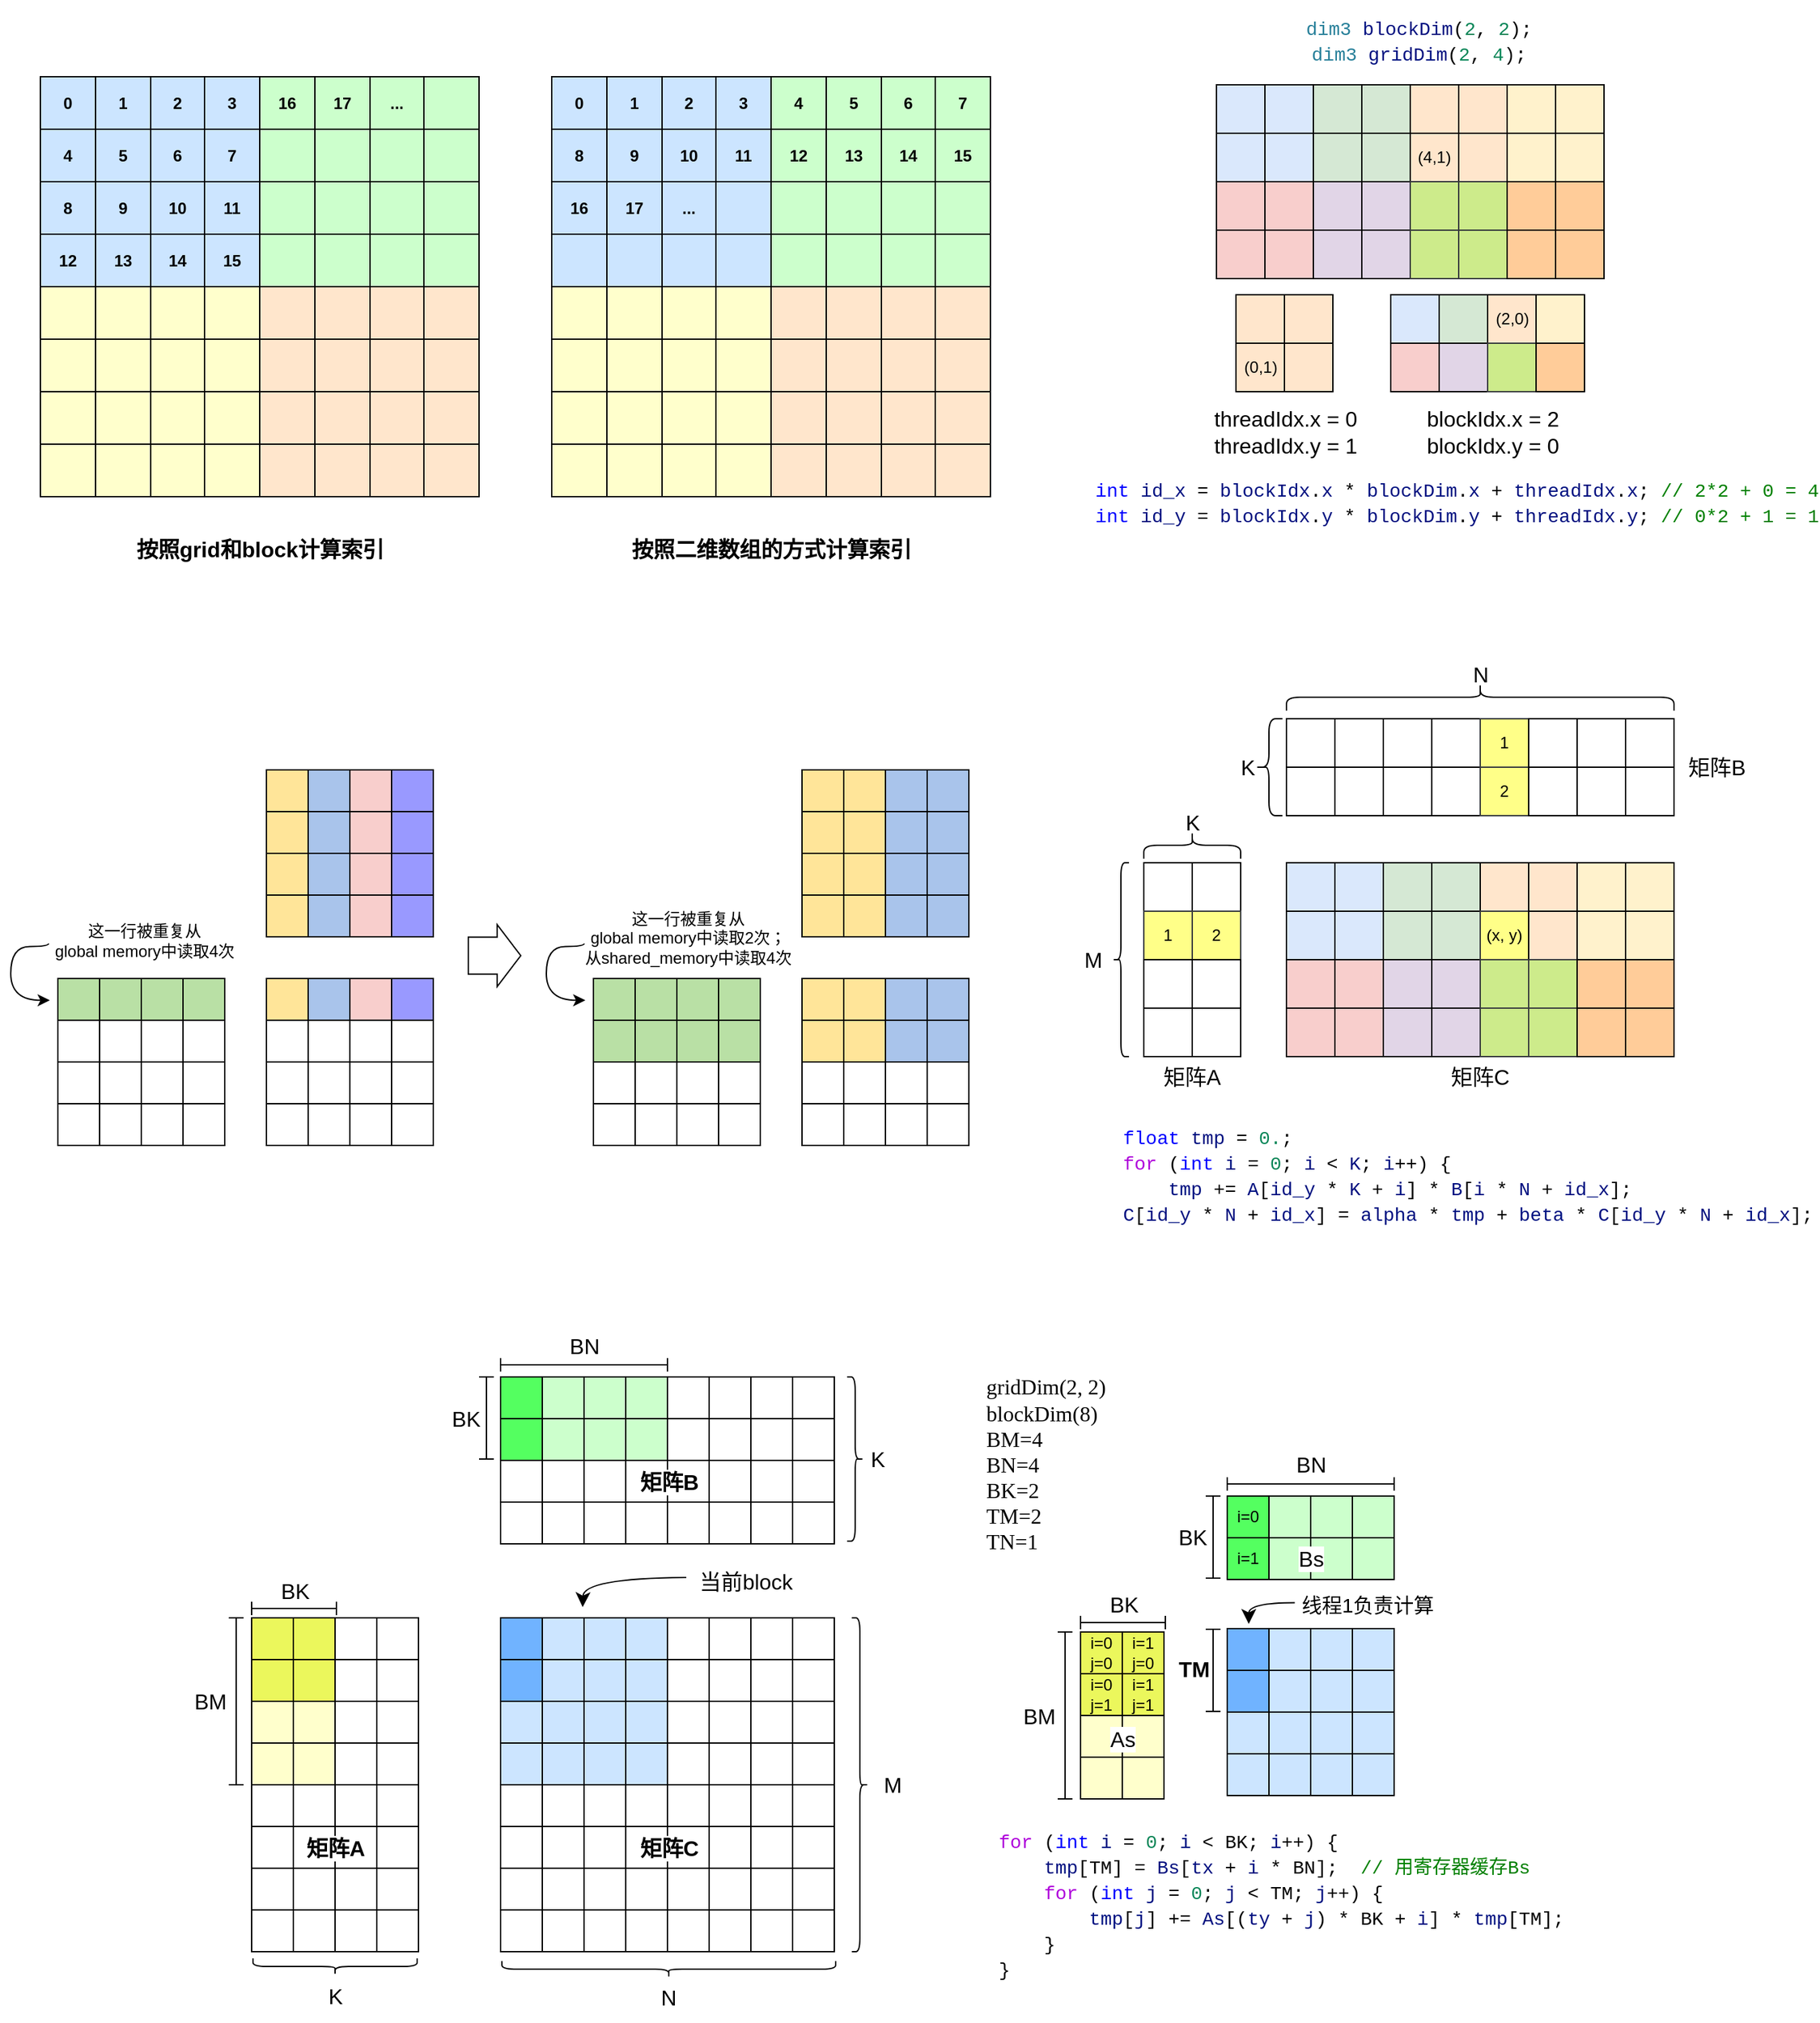 <mxfile>
    <diagram name="第 1 页" id="VAjPfp4Nz1TjdgTUCrFC">
        <mxGraphModel dx="2417" dy="2837" grid="0" gridSize="10" guides="1" tooltips="1" connect="1" arrows="1" fold="1" page="1" pageScale="1" pageWidth="2300" pageHeight="2000" math="0" shadow="0">
            <root>
                <mxCell id="0"/>
                <mxCell id="1" parent="0"/>
                <mxCell id="DWj6sTnwdAdnjh5VMTFQ-170" value="" style="group" parent="1" vertex="1" connectable="0">
                    <mxGeometry x="49" y="580" width="735" height="304" as="geometry"/>
                </mxCell>
                <mxCell id="DWj6sTnwdAdnjh5VMTFQ-114" value="" style="rounded=0;whiteSpace=wrap;html=1;strokeColor=none;" parent="DWj6sTnwdAdnjh5VMTFQ-170" vertex="1">
                    <mxGeometry width="735" height="304" as="geometry"/>
                </mxCell>
                <mxCell id="DWj6sTnwdAdnjh5VMTFQ-118" value="" style="rounded=0;whiteSpace=wrap;html=1;fillColor=#B9E0A5;" parent="DWj6sTnwdAdnjh5VMTFQ-170" vertex="1">
                    <mxGeometry x="441" y="169" width="31" height="31" as="geometry"/>
                </mxCell>
                <mxCell id="DWj6sTnwdAdnjh5VMTFQ-119" value="" style="rounded=0;whiteSpace=wrap;html=1;fillColor=#B9E0A5;" parent="DWj6sTnwdAdnjh5VMTFQ-170" vertex="1">
                    <mxGeometry x="472" y="169" width="31" height="31" as="geometry"/>
                </mxCell>
                <mxCell id="DWj6sTnwdAdnjh5VMTFQ-120" value="" style="rounded=0;whiteSpace=wrap;html=1;fillColor=#B9E0A5;" parent="DWj6sTnwdAdnjh5VMTFQ-170" vertex="1">
                    <mxGeometry x="503" y="169" width="31" height="31" as="geometry"/>
                </mxCell>
                <mxCell id="DWj6sTnwdAdnjh5VMTFQ-121" value="" style="rounded=0;whiteSpace=wrap;html=1;fillColor=#B9E0A5;" parent="DWj6sTnwdAdnjh5VMTFQ-170" vertex="1">
                    <mxGeometry x="534" y="169" width="31" height="31" as="geometry"/>
                </mxCell>
                <mxCell id="DWj6sTnwdAdnjh5VMTFQ-122" value="" style="rounded=0;whiteSpace=wrap;html=1;fillColor=#B9E0A5;" parent="DWj6sTnwdAdnjh5VMTFQ-170" vertex="1">
                    <mxGeometry x="441" y="200" width="31" height="31" as="geometry"/>
                </mxCell>
                <mxCell id="DWj6sTnwdAdnjh5VMTFQ-123" value="" style="rounded=0;whiteSpace=wrap;html=1;fillColor=#B9E0A5;" parent="DWj6sTnwdAdnjh5VMTFQ-170" vertex="1">
                    <mxGeometry x="472" y="200" width="31" height="31" as="geometry"/>
                </mxCell>
                <mxCell id="DWj6sTnwdAdnjh5VMTFQ-124" value="" style="rounded=0;whiteSpace=wrap;html=1;fillColor=#B9E0A5;" parent="DWj6sTnwdAdnjh5VMTFQ-170" vertex="1">
                    <mxGeometry x="503" y="200" width="31" height="31" as="geometry"/>
                </mxCell>
                <mxCell id="DWj6sTnwdAdnjh5VMTFQ-125" value="" style="rounded=0;whiteSpace=wrap;html=1;fillColor=#B9E0A5;" parent="DWj6sTnwdAdnjh5VMTFQ-170" vertex="1">
                    <mxGeometry x="534" y="200" width="31" height="31" as="geometry"/>
                </mxCell>
                <mxCell id="DWj6sTnwdAdnjh5VMTFQ-126" value="" style="rounded=0;whiteSpace=wrap;html=1;" parent="DWj6sTnwdAdnjh5VMTFQ-170" vertex="1">
                    <mxGeometry x="441" y="231" width="31" height="31" as="geometry"/>
                </mxCell>
                <mxCell id="DWj6sTnwdAdnjh5VMTFQ-127" value="" style="rounded=0;whiteSpace=wrap;html=1;" parent="DWj6sTnwdAdnjh5VMTFQ-170" vertex="1">
                    <mxGeometry x="472" y="231" width="31" height="31" as="geometry"/>
                </mxCell>
                <mxCell id="DWj6sTnwdAdnjh5VMTFQ-128" value="" style="rounded=0;whiteSpace=wrap;html=1;" parent="DWj6sTnwdAdnjh5VMTFQ-170" vertex="1">
                    <mxGeometry x="503" y="231" width="31" height="31" as="geometry"/>
                </mxCell>
                <mxCell id="DWj6sTnwdAdnjh5VMTFQ-129" value="" style="rounded=0;whiteSpace=wrap;html=1;" parent="DWj6sTnwdAdnjh5VMTFQ-170" vertex="1">
                    <mxGeometry x="534" y="231" width="31" height="31" as="geometry"/>
                </mxCell>
                <mxCell id="DWj6sTnwdAdnjh5VMTFQ-130" value="" style="rounded=0;whiteSpace=wrap;html=1;" parent="DWj6sTnwdAdnjh5VMTFQ-170" vertex="1">
                    <mxGeometry x="441" y="262" width="31" height="31" as="geometry"/>
                </mxCell>
                <mxCell id="DWj6sTnwdAdnjh5VMTFQ-131" value="" style="rounded=0;whiteSpace=wrap;html=1;" parent="DWj6sTnwdAdnjh5VMTFQ-170" vertex="1">
                    <mxGeometry x="472" y="262" width="31" height="31" as="geometry"/>
                </mxCell>
                <mxCell id="DWj6sTnwdAdnjh5VMTFQ-132" value="" style="rounded=0;whiteSpace=wrap;html=1;" parent="DWj6sTnwdAdnjh5VMTFQ-170" vertex="1">
                    <mxGeometry x="503" y="262" width="31" height="31" as="geometry"/>
                </mxCell>
                <mxCell id="DWj6sTnwdAdnjh5VMTFQ-133" value="" style="rounded=0;whiteSpace=wrap;html=1;" parent="DWj6sTnwdAdnjh5VMTFQ-170" vertex="1">
                    <mxGeometry x="534" y="262" width="31" height="31" as="geometry"/>
                </mxCell>
                <mxCell id="DWj6sTnwdAdnjh5VMTFQ-134" value="" style="rounded=0;whiteSpace=wrap;html=1;fillColor=#FFE599;" parent="DWj6sTnwdAdnjh5VMTFQ-170" vertex="1">
                    <mxGeometry x="596" y="169" width="31" height="31" as="geometry"/>
                </mxCell>
                <mxCell id="DWj6sTnwdAdnjh5VMTFQ-135" value="" style="rounded=0;whiteSpace=wrap;html=1;fillColor=#FFE599;" parent="DWj6sTnwdAdnjh5VMTFQ-170" vertex="1">
                    <mxGeometry x="627" y="169" width="31" height="31" as="geometry"/>
                </mxCell>
                <mxCell id="DWj6sTnwdAdnjh5VMTFQ-136" value="" style="rounded=0;whiteSpace=wrap;html=1;fillColor=#A9C4EB;" parent="DWj6sTnwdAdnjh5VMTFQ-170" vertex="1">
                    <mxGeometry x="658" y="169" width="31" height="31" as="geometry"/>
                </mxCell>
                <mxCell id="DWj6sTnwdAdnjh5VMTFQ-137" value="" style="rounded=0;whiteSpace=wrap;html=1;fillColor=#A9C4EB;" parent="DWj6sTnwdAdnjh5VMTFQ-170" vertex="1">
                    <mxGeometry x="689" y="169" width="31" height="31" as="geometry"/>
                </mxCell>
                <mxCell id="DWj6sTnwdAdnjh5VMTFQ-138" value="" style="rounded=0;whiteSpace=wrap;html=1;fillColor=#FFE599;" parent="DWj6sTnwdAdnjh5VMTFQ-170" vertex="1">
                    <mxGeometry x="596" y="200" width="31" height="31" as="geometry"/>
                </mxCell>
                <mxCell id="DWj6sTnwdAdnjh5VMTFQ-139" value="" style="rounded=0;whiteSpace=wrap;html=1;fillColor=#FFE599;" parent="DWj6sTnwdAdnjh5VMTFQ-170" vertex="1">
                    <mxGeometry x="627" y="200" width="31" height="31" as="geometry"/>
                </mxCell>
                <mxCell id="DWj6sTnwdAdnjh5VMTFQ-140" value="" style="rounded=0;whiteSpace=wrap;html=1;fillColor=#A9C4EB;" parent="DWj6sTnwdAdnjh5VMTFQ-170" vertex="1">
                    <mxGeometry x="658" y="200" width="31" height="31" as="geometry"/>
                </mxCell>
                <mxCell id="DWj6sTnwdAdnjh5VMTFQ-141" value="" style="rounded=0;whiteSpace=wrap;html=1;fillColor=#A9C4EB;" parent="DWj6sTnwdAdnjh5VMTFQ-170" vertex="1">
                    <mxGeometry x="689" y="200" width="31" height="31" as="geometry"/>
                </mxCell>
                <mxCell id="DWj6sTnwdAdnjh5VMTFQ-142" value="" style="rounded=0;whiteSpace=wrap;html=1;" parent="DWj6sTnwdAdnjh5VMTFQ-170" vertex="1">
                    <mxGeometry x="596" y="231" width="31" height="31" as="geometry"/>
                </mxCell>
                <mxCell id="DWj6sTnwdAdnjh5VMTFQ-143" value="" style="rounded=0;whiteSpace=wrap;html=1;" parent="DWj6sTnwdAdnjh5VMTFQ-170" vertex="1">
                    <mxGeometry x="627" y="231" width="31" height="31" as="geometry"/>
                </mxCell>
                <mxCell id="DWj6sTnwdAdnjh5VMTFQ-144" value="" style="rounded=0;whiteSpace=wrap;html=1;" parent="DWj6sTnwdAdnjh5VMTFQ-170" vertex="1">
                    <mxGeometry x="658" y="231" width="31" height="31" as="geometry"/>
                </mxCell>
                <mxCell id="DWj6sTnwdAdnjh5VMTFQ-145" value="" style="rounded=0;whiteSpace=wrap;html=1;" parent="DWj6sTnwdAdnjh5VMTFQ-170" vertex="1">
                    <mxGeometry x="689" y="231" width="31" height="31" as="geometry"/>
                </mxCell>
                <mxCell id="DWj6sTnwdAdnjh5VMTFQ-146" value="" style="rounded=0;whiteSpace=wrap;html=1;" parent="DWj6sTnwdAdnjh5VMTFQ-170" vertex="1">
                    <mxGeometry x="596" y="262" width="31" height="31" as="geometry"/>
                </mxCell>
                <mxCell id="DWj6sTnwdAdnjh5VMTFQ-147" value="" style="rounded=0;whiteSpace=wrap;html=1;" parent="DWj6sTnwdAdnjh5VMTFQ-170" vertex="1">
                    <mxGeometry x="627" y="262" width="31" height="31" as="geometry"/>
                </mxCell>
                <mxCell id="DWj6sTnwdAdnjh5VMTFQ-148" value="" style="rounded=0;whiteSpace=wrap;html=1;" parent="DWj6sTnwdAdnjh5VMTFQ-170" vertex="1">
                    <mxGeometry x="658" y="262" width="31" height="31" as="geometry"/>
                </mxCell>
                <mxCell id="DWj6sTnwdAdnjh5VMTFQ-149" value="" style="rounded=0;whiteSpace=wrap;html=1;" parent="DWj6sTnwdAdnjh5VMTFQ-170" vertex="1">
                    <mxGeometry x="689" y="262" width="31" height="31" as="geometry"/>
                </mxCell>
                <mxCell id="DWj6sTnwdAdnjh5VMTFQ-150" value="" style="rounded=0;whiteSpace=wrap;html=1;fillColor=#FFE599;" parent="DWj6sTnwdAdnjh5VMTFQ-170" vertex="1">
                    <mxGeometry x="596" y="14" width="31" height="31" as="geometry"/>
                </mxCell>
                <mxCell id="DWj6sTnwdAdnjh5VMTFQ-151" value="" style="rounded=0;whiteSpace=wrap;html=1;fillColor=#FFE599;" parent="DWj6sTnwdAdnjh5VMTFQ-170" vertex="1">
                    <mxGeometry x="627" y="14" width="31" height="31" as="geometry"/>
                </mxCell>
                <mxCell id="DWj6sTnwdAdnjh5VMTFQ-152" value="" style="rounded=0;whiteSpace=wrap;html=1;fillColor=#A9C4EB;" parent="DWj6sTnwdAdnjh5VMTFQ-170" vertex="1">
                    <mxGeometry x="658" y="14" width="31" height="31" as="geometry"/>
                </mxCell>
                <mxCell id="DWj6sTnwdAdnjh5VMTFQ-153" value="" style="rounded=0;whiteSpace=wrap;html=1;fillColor=#A9C4EB;" parent="DWj6sTnwdAdnjh5VMTFQ-170" vertex="1">
                    <mxGeometry x="689" y="14" width="31" height="31" as="geometry"/>
                </mxCell>
                <mxCell id="DWj6sTnwdAdnjh5VMTFQ-154" value="" style="rounded=0;whiteSpace=wrap;html=1;fillColor=#FFE599;" parent="DWj6sTnwdAdnjh5VMTFQ-170" vertex="1">
                    <mxGeometry x="596" y="45" width="31" height="31" as="geometry"/>
                </mxCell>
                <mxCell id="DWj6sTnwdAdnjh5VMTFQ-155" value="" style="rounded=0;whiteSpace=wrap;html=1;fillColor=#FFE599;" parent="DWj6sTnwdAdnjh5VMTFQ-170" vertex="1">
                    <mxGeometry x="627" y="45" width="31" height="31" as="geometry"/>
                </mxCell>
                <mxCell id="DWj6sTnwdAdnjh5VMTFQ-156" value="" style="rounded=0;whiteSpace=wrap;html=1;fillColor=#A9C4EB;" parent="DWj6sTnwdAdnjh5VMTFQ-170" vertex="1">
                    <mxGeometry x="658" y="45" width="31" height="31" as="geometry"/>
                </mxCell>
                <mxCell id="DWj6sTnwdAdnjh5VMTFQ-157" value="" style="rounded=0;whiteSpace=wrap;html=1;fillColor=#A9C4EB;" parent="DWj6sTnwdAdnjh5VMTFQ-170" vertex="1">
                    <mxGeometry x="689" y="45" width="31" height="31" as="geometry"/>
                </mxCell>
                <mxCell id="DWj6sTnwdAdnjh5VMTFQ-158" value="" style="rounded=0;whiteSpace=wrap;html=1;fillColor=#FFE599;" parent="DWj6sTnwdAdnjh5VMTFQ-170" vertex="1">
                    <mxGeometry x="596" y="76" width="31" height="31" as="geometry"/>
                </mxCell>
                <mxCell id="DWj6sTnwdAdnjh5VMTFQ-159" value="" style="rounded=0;whiteSpace=wrap;html=1;fillColor=#FFE599;" parent="DWj6sTnwdAdnjh5VMTFQ-170" vertex="1">
                    <mxGeometry x="627" y="76" width="31" height="31" as="geometry"/>
                </mxCell>
                <mxCell id="DWj6sTnwdAdnjh5VMTFQ-160" value="" style="rounded=0;whiteSpace=wrap;html=1;fillColor=#A9C4EB;" parent="DWj6sTnwdAdnjh5VMTFQ-170" vertex="1">
                    <mxGeometry x="658" y="76" width="31" height="31" as="geometry"/>
                </mxCell>
                <mxCell id="DWj6sTnwdAdnjh5VMTFQ-161" value="" style="rounded=0;whiteSpace=wrap;html=1;fillColor=#A9C4EB;" parent="DWj6sTnwdAdnjh5VMTFQ-170" vertex="1">
                    <mxGeometry x="689" y="76" width="31" height="31" as="geometry"/>
                </mxCell>
                <mxCell id="DWj6sTnwdAdnjh5VMTFQ-162" value="" style="rounded=0;whiteSpace=wrap;html=1;fillColor=#FFE599;" parent="DWj6sTnwdAdnjh5VMTFQ-170" vertex="1">
                    <mxGeometry x="596" y="107" width="31" height="31" as="geometry"/>
                </mxCell>
                <mxCell id="DWj6sTnwdAdnjh5VMTFQ-163" value="" style="rounded=0;whiteSpace=wrap;html=1;fillColor=#FFE599;" parent="DWj6sTnwdAdnjh5VMTFQ-170" vertex="1">
                    <mxGeometry x="627" y="107" width="31" height="31" as="geometry"/>
                </mxCell>
                <mxCell id="DWj6sTnwdAdnjh5VMTFQ-164" value="" style="rounded=0;whiteSpace=wrap;html=1;fillColor=#A9C4EB;" parent="DWj6sTnwdAdnjh5VMTFQ-170" vertex="1">
                    <mxGeometry x="658" y="107" width="31" height="31" as="geometry"/>
                </mxCell>
                <mxCell id="DWj6sTnwdAdnjh5VMTFQ-165" value="" style="rounded=0;whiteSpace=wrap;html=1;fillColor=#A9C4EB;" parent="DWj6sTnwdAdnjh5VMTFQ-170" vertex="1">
                    <mxGeometry x="689" y="107" width="31" height="31" as="geometry"/>
                </mxCell>
                <mxCell id="DWj6sTnwdAdnjh5VMTFQ-166" value="这一行被重复从&lt;br&gt;global memory中读取2次；&lt;br&gt;从shared_memory中读取4次" style="text;html=1;align=center;verticalAlign=middle;resizable=0;points=[];autosize=1;strokeColor=none;fillColor=none;" parent="DWj6sTnwdAdnjh5VMTFQ-170" vertex="1">
                    <mxGeometry x="425" y="111" width="171" height="55" as="geometry"/>
                </mxCell>
                <mxCell id="DWj6sTnwdAdnjh5VMTFQ-167" value="" style="edgeStyle=orthogonalEdgeStyle;orthogonalLoop=1;jettySize=auto;html=1;rounded=0;curved=1;exitX=0.076;exitY=0.993;exitDx=0;exitDy=0;exitPerimeter=0;" parent="DWj6sTnwdAdnjh5VMTFQ-170" edge="1">
                    <mxGeometry width="80" relative="1" as="geometry">
                        <mxPoint x="434.108" y="142.998" as="sourcePoint"/>
                        <mxPoint x="435" y="185.18" as="targetPoint"/>
                        <Array as="points">
                            <mxPoint x="434" y="145.18"/>
                            <mxPoint x="406" y="145.18"/>
                            <mxPoint x="406" y="185.18"/>
                        </Array>
                    </mxGeometry>
                </mxCell>
                <mxCell id="DWj6sTnwdAdnjh5VMTFQ-168" value="" style="shape=singleArrow;whiteSpace=wrap;html=1;arrowWidth=0.6;arrowSize=0.45;" parent="DWj6sTnwdAdnjh5VMTFQ-170" vertex="1">
                    <mxGeometry x="348" y="129" width="39" height="46" as="geometry"/>
                </mxCell>
                <mxCell id="DWj6sTnwdAdnjh5VMTFQ-64" value="" style="rounded=0;whiteSpace=wrap;html=1;fillColor=#B9E0A5;" parent="DWj6sTnwdAdnjh5VMTFQ-170" vertex="1">
                    <mxGeometry x="43" y="169" width="31" height="31" as="geometry"/>
                </mxCell>
                <mxCell id="DWj6sTnwdAdnjh5VMTFQ-65" value="" style="rounded=0;whiteSpace=wrap;html=1;fillColor=#B9E0A5;" parent="DWj6sTnwdAdnjh5VMTFQ-170" vertex="1">
                    <mxGeometry x="74" y="169" width="31" height="31" as="geometry"/>
                </mxCell>
                <mxCell id="DWj6sTnwdAdnjh5VMTFQ-66" value="" style="rounded=0;whiteSpace=wrap;html=1;fillColor=#B9E0A5;" parent="DWj6sTnwdAdnjh5VMTFQ-170" vertex="1">
                    <mxGeometry x="105" y="169" width="31" height="31" as="geometry"/>
                </mxCell>
                <mxCell id="DWj6sTnwdAdnjh5VMTFQ-67" value="" style="rounded=0;whiteSpace=wrap;html=1;fillColor=#B9E0A5;" parent="DWj6sTnwdAdnjh5VMTFQ-170" vertex="1">
                    <mxGeometry x="136" y="169" width="31" height="31" as="geometry"/>
                </mxCell>
                <mxCell id="DWj6sTnwdAdnjh5VMTFQ-68" value="" style="rounded=0;whiteSpace=wrap;html=1;" parent="DWj6sTnwdAdnjh5VMTFQ-170" vertex="1">
                    <mxGeometry x="43" y="200" width="31" height="31" as="geometry"/>
                </mxCell>
                <mxCell id="DWj6sTnwdAdnjh5VMTFQ-69" value="" style="rounded=0;whiteSpace=wrap;html=1;" parent="DWj6sTnwdAdnjh5VMTFQ-170" vertex="1">
                    <mxGeometry x="74" y="200" width="31" height="31" as="geometry"/>
                </mxCell>
                <mxCell id="DWj6sTnwdAdnjh5VMTFQ-70" value="" style="rounded=0;whiteSpace=wrap;html=1;" parent="DWj6sTnwdAdnjh5VMTFQ-170" vertex="1">
                    <mxGeometry x="105" y="200" width="31" height="31" as="geometry"/>
                </mxCell>
                <mxCell id="DWj6sTnwdAdnjh5VMTFQ-71" value="" style="rounded=0;whiteSpace=wrap;html=1;" parent="DWj6sTnwdAdnjh5VMTFQ-170" vertex="1">
                    <mxGeometry x="136" y="200" width="31" height="31" as="geometry"/>
                </mxCell>
                <mxCell id="DWj6sTnwdAdnjh5VMTFQ-72" value="" style="rounded=0;whiteSpace=wrap;html=1;" parent="DWj6sTnwdAdnjh5VMTFQ-170" vertex="1">
                    <mxGeometry x="43" y="231" width="31" height="31" as="geometry"/>
                </mxCell>
                <mxCell id="DWj6sTnwdAdnjh5VMTFQ-73" value="" style="rounded=0;whiteSpace=wrap;html=1;" parent="DWj6sTnwdAdnjh5VMTFQ-170" vertex="1">
                    <mxGeometry x="74" y="231" width="31" height="31" as="geometry"/>
                </mxCell>
                <mxCell id="DWj6sTnwdAdnjh5VMTFQ-74" value="" style="rounded=0;whiteSpace=wrap;html=1;" parent="DWj6sTnwdAdnjh5VMTFQ-170" vertex="1">
                    <mxGeometry x="105" y="231" width="31" height="31" as="geometry"/>
                </mxCell>
                <mxCell id="DWj6sTnwdAdnjh5VMTFQ-75" value="" style="rounded=0;whiteSpace=wrap;html=1;" parent="DWj6sTnwdAdnjh5VMTFQ-170" vertex="1">
                    <mxGeometry x="136" y="231" width="31" height="31" as="geometry"/>
                </mxCell>
                <mxCell id="DWj6sTnwdAdnjh5VMTFQ-76" value="" style="rounded=0;whiteSpace=wrap;html=1;" parent="DWj6sTnwdAdnjh5VMTFQ-170" vertex="1">
                    <mxGeometry x="43" y="262" width="31" height="31" as="geometry"/>
                </mxCell>
                <mxCell id="DWj6sTnwdAdnjh5VMTFQ-77" value="" style="rounded=0;whiteSpace=wrap;html=1;" parent="DWj6sTnwdAdnjh5VMTFQ-170" vertex="1">
                    <mxGeometry x="74" y="262" width="31" height="31" as="geometry"/>
                </mxCell>
                <mxCell id="DWj6sTnwdAdnjh5VMTFQ-78" value="" style="rounded=0;whiteSpace=wrap;html=1;" parent="DWj6sTnwdAdnjh5VMTFQ-170" vertex="1">
                    <mxGeometry x="105" y="262" width="31" height="31" as="geometry"/>
                </mxCell>
                <mxCell id="DWj6sTnwdAdnjh5VMTFQ-79" value="" style="rounded=0;whiteSpace=wrap;html=1;" parent="DWj6sTnwdAdnjh5VMTFQ-170" vertex="1">
                    <mxGeometry x="136" y="262" width="31" height="31" as="geometry"/>
                </mxCell>
                <mxCell id="DWj6sTnwdAdnjh5VMTFQ-80" value="" style="rounded=0;whiteSpace=wrap;html=1;fillColor=#FFE599;" parent="DWj6sTnwdAdnjh5VMTFQ-170" vertex="1">
                    <mxGeometry x="198" y="169" width="31" height="31" as="geometry"/>
                </mxCell>
                <mxCell id="DWj6sTnwdAdnjh5VMTFQ-81" value="" style="rounded=0;whiteSpace=wrap;html=1;fillColor=#A9C4EB;" parent="DWj6sTnwdAdnjh5VMTFQ-170" vertex="1">
                    <mxGeometry x="229" y="169" width="31" height="31" as="geometry"/>
                </mxCell>
                <mxCell id="DWj6sTnwdAdnjh5VMTFQ-82" value="" style="rounded=0;whiteSpace=wrap;html=1;fillColor=#F8CECC;" parent="DWj6sTnwdAdnjh5VMTFQ-170" vertex="1">
                    <mxGeometry x="260" y="169" width="31" height="31" as="geometry"/>
                </mxCell>
                <mxCell id="DWj6sTnwdAdnjh5VMTFQ-83" value="" style="rounded=0;whiteSpace=wrap;html=1;fillColor=#9999FF;" parent="DWj6sTnwdAdnjh5VMTFQ-170" vertex="1">
                    <mxGeometry x="291" y="169" width="31" height="31" as="geometry"/>
                </mxCell>
                <mxCell id="DWj6sTnwdAdnjh5VMTFQ-84" value="" style="rounded=0;whiteSpace=wrap;html=1;" parent="DWj6sTnwdAdnjh5VMTFQ-170" vertex="1">
                    <mxGeometry x="198" y="200" width="31" height="31" as="geometry"/>
                </mxCell>
                <mxCell id="DWj6sTnwdAdnjh5VMTFQ-85" value="" style="rounded=0;whiteSpace=wrap;html=1;" parent="DWj6sTnwdAdnjh5VMTFQ-170" vertex="1">
                    <mxGeometry x="229" y="200" width="31" height="31" as="geometry"/>
                </mxCell>
                <mxCell id="DWj6sTnwdAdnjh5VMTFQ-86" value="" style="rounded=0;whiteSpace=wrap;html=1;" parent="DWj6sTnwdAdnjh5VMTFQ-170" vertex="1">
                    <mxGeometry x="260" y="200" width="31" height="31" as="geometry"/>
                </mxCell>
                <mxCell id="DWj6sTnwdAdnjh5VMTFQ-87" value="" style="rounded=0;whiteSpace=wrap;html=1;" parent="DWj6sTnwdAdnjh5VMTFQ-170" vertex="1">
                    <mxGeometry x="291" y="200" width="31" height="31" as="geometry"/>
                </mxCell>
                <mxCell id="DWj6sTnwdAdnjh5VMTFQ-88" value="" style="rounded=0;whiteSpace=wrap;html=1;" parent="DWj6sTnwdAdnjh5VMTFQ-170" vertex="1">
                    <mxGeometry x="198" y="231" width="31" height="31" as="geometry"/>
                </mxCell>
                <mxCell id="DWj6sTnwdAdnjh5VMTFQ-89" value="" style="rounded=0;whiteSpace=wrap;html=1;" parent="DWj6sTnwdAdnjh5VMTFQ-170" vertex="1">
                    <mxGeometry x="229" y="231" width="31" height="31" as="geometry"/>
                </mxCell>
                <mxCell id="DWj6sTnwdAdnjh5VMTFQ-90" value="" style="rounded=0;whiteSpace=wrap;html=1;" parent="DWj6sTnwdAdnjh5VMTFQ-170" vertex="1">
                    <mxGeometry x="260" y="231" width="31" height="31" as="geometry"/>
                </mxCell>
                <mxCell id="DWj6sTnwdAdnjh5VMTFQ-91" value="" style="rounded=0;whiteSpace=wrap;html=1;" parent="DWj6sTnwdAdnjh5VMTFQ-170" vertex="1">
                    <mxGeometry x="291" y="231" width="31" height="31" as="geometry"/>
                </mxCell>
                <mxCell id="DWj6sTnwdAdnjh5VMTFQ-92" value="" style="rounded=0;whiteSpace=wrap;html=1;" parent="DWj6sTnwdAdnjh5VMTFQ-170" vertex="1">
                    <mxGeometry x="198" y="262" width="31" height="31" as="geometry"/>
                </mxCell>
                <mxCell id="DWj6sTnwdAdnjh5VMTFQ-93" value="" style="rounded=0;whiteSpace=wrap;html=1;" parent="DWj6sTnwdAdnjh5VMTFQ-170" vertex="1">
                    <mxGeometry x="229" y="262" width="31" height="31" as="geometry"/>
                </mxCell>
                <mxCell id="DWj6sTnwdAdnjh5VMTFQ-94" value="" style="rounded=0;whiteSpace=wrap;html=1;" parent="DWj6sTnwdAdnjh5VMTFQ-170" vertex="1">
                    <mxGeometry x="260" y="262" width="31" height="31" as="geometry"/>
                </mxCell>
                <mxCell id="DWj6sTnwdAdnjh5VMTFQ-95" value="" style="rounded=0;whiteSpace=wrap;html=1;" parent="DWj6sTnwdAdnjh5VMTFQ-170" vertex="1">
                    <mxGeometry x="291" y="262" width="31" height="31" as="geometry"/>
                </mxCell>
                <mxCell id="DWj6sTnwdAdnjh5VMTFQ-96" value="" style="rounded=0;whiteSpace=wrap;html=1;fillColor=#FFE599;" parent="DWj6sTnwdAdnjh5VMTFQ-170" vertex="1">
                    <mxGeometry x="198" y="14" width="31" height="31" as="geometry"/>
                </mxCell>
                <mxCell id="DWj6sTnwdAdnjh5VMTFQ-97" value="" style="rounded=0;whiteSpace=wrap;html=1;fillColor=#A9C4EB;" parent="DWj6sTnwdAdnjh5VMTFQ-170" vertex="1">
                    <mxGeometry x="229" y="14" width="31" height="31" as="geometry"/>
                </mxCell>
                <mxCell id="DWj6sTnwdAdnjh5VMTFQ-98" value="" style="rounded=0;whiteSpace=wrap;html=1;fillColor=#F8CECC;" parent="DWj6sTnwdAdnjh5VMTFQ-170" vertex="1">
                    <mxGeometry x="260" y="14" width="31" height="31" as="geometry"/>
                </mxCell>
                <mxCell id="DWj6sTnwdAdnjh5VMTFQ-99" value="" style="rounded=0;whiteSpace=wrap;html=1;fillColor=#9999FF;" parent="DWj6sTnwdAdnjh5VMTFQ-170" vertex="1">
                    <mxGeometry x="291" y="14" width="31" height="31" as="geometry"/>
                </mxCell>
                <mxCell id="DWj6sTnwdAdnjh5VMTFQ-100" value="" style="rounded=0;whiteSpace=wrap;html=1;fillColor=#FFE599;" parent="DWj6sTnwdAdnjh5VMTFQ-170" vertex="1">
                    <mxGeometry x="198" y="45" width="31" height="31" as="geometry"/>
                </mxCell>
                <mxCell id="DWj6sTnwdAdnjh5VMTFQ-101" value="" style="rounded=0;whiteSpace=wrap;html=1;fillColor=#A9C4EB;" parent="DWj6sTnwdAdnjh5VMTFQ-170" vertex="1">
                    <mxGeometry x="229" y="45" width="31" height="31" as="geometry"/>
                </mxCell>
                <mxCell id="DWj6sTnwdAdnjh5VMTFQ-102" value="" style="rounded=0;whiteSpace=wrap;html=1;fillColor=#F8CECC;" parent="DWj6sTnwdAdnjh5VMTFQ-170" vertex="1">
                    <mxGeometry x="260" y="45" width="31" height="31" as="geometry"/>
                </mxCell>
                <mxCell id="DWj6sTnwdAdnjh5VMTFQ-103" value="" style="rounded=0;whiteSpace=wrap;html=1;fillColor=#9999FF;" parent="DWj6sTnwdAdnjh5VMTFQ-170" vertex="1">
                    <mxGeometry x="291" y="45" width="31" height="31" as="geometry"/>
                </mxCell>
                <mxCell id="DWj6sTnwdAdnjh5VMTFQ-104" value="" style="rounded=0;whiteSpace=wrap;html=1;fillColor=#FFE599;" parent="DWj6sTnwdAdnjh5VMTFQ-170" vertex="1">
                    <mxGeometry x="198" y="76" width="31" height="31" as="geometry"/>
                </mxCell>
                <mxCell id="DWj6sTnwdAdnjh5VMTFQ-105" value="" style="rounded=0;whiteSpace=wrap;html=1;fillColor=#A9C4EB;" parent="DWj6sTnwdAdnjh5VMTFQ-170" vertex="1">
                    <mxGeometry x="229" y="76" width="31" height="31" as="geometry"/>
                </mxCell>
                <mxCell id="DWj6sTnwdAdnjh5VMTFQ-106" value="" style="rounded=0;whiteSpace=wrap;html=1;fillColor=#F8CECC;" parent="DWj6sTnwdAdnjh5VMTFQ-170" vertex="1">
                    <mxGeometry x="260" y="76" width="31" height="31" as="geometry"/>
                </mxCell>
                <mxCell id="DWj6sTnwdAdnjh5VMTFQ-107" value="" style="rounded=0;whiteSpace=wrap;html=1;fillColor=#9999FF;" parent="DWj6sTnwdAdnjh5VMTFQ-170" vertex="1">
                    <mxGeometry x="291" y="76" width="31" height="31" as="geometry"/>
                </mxCell>
                <mxCell id="DWj6sTnwdAdnjh5VMTFQ-108" value="" style="rounded=0;whiteSpace=wrap;html=1;fillColor=#FFE599;" parent="DWj6sTnwdAdnjh5VMTFQ-170" vertex="1">
                    <mxGeometry x="198" y="107" width="31" height="31" as="geometry"/>
                </mxCell>
                <mxCell id="DWj6sTnwdAdnjh5VMTFQ-109" value="" style="rounded=0;whiteSpace=wrap;html=1;fillColor=#A9C4EB;" parent="DWj6sTnwdAdnjh5VMTFQ-170" vertex="1">
                    <mxGeometry x="229" y="107" width="31" height="31" as="geometry"/>
                </mxCell>
                <mxCell id="DWj6sTnwdAdnjh5VMTFQ-110" value="" style="rounded=0;whiteSpace=wrap;html=1;fillColor=#F8CECC;" parent="DWj6sTnwdAdnjh5VMTFQ-170" vertex="1">
                    <mxGeometry x="260" y="107" width="31" height="31" as="geometry"/>
                </mxCell>
                <mxCell id="DWj6sTnwdAdnjh5VMTFQ-111" value="" style="rounded=0;whiteSpace=wrap;html=1;fillColor=#9999FF;" parent="DWj6sTnwdAdnjh5VMTFQ-170" vertex="1">
                    <mxGeometry x="291" y="107" width="31" height="31" as="geometry"/>
                </mxCell>
                <mxCell id="DWj6sTnwdAdnjh5VMTFQ-112" value="这一行被重复从&lt;br&gt;global memory中读取4次" style="text;html=1;align=center;verticalAlign=middle;resizable=0;points=[];autosize=1;strokeColor=none;fillColor=none;" parent="DWj6sTnwdAdnjh5VMTFQ-170" vertex="1">
                    <mxGeometry x="31" y="120" width="151" height="41" as="geometry"/>
                </mxCell>
                <mxCell id="DWj6sTnwdAdnjh5VMTFQ-113" value="" style="edgeStyle=orthogonalEdgeStyle;orthogonalLoop=1;jettySize=auto;html=1;rounded=0;curved=1;exitX=0.076;exitY=0.993;exitDx=0;exitDy=0;exitPerimeter=0;" parent="DWj6sTnwdAdnjh5VMTFQ-170" edge="1">
                    <mxGeometry width="80" relative="1" as="geometry">
                        <mxPoint x="36.108" y="142.998" as="sourcePoint"/>
                        <mxPoint x="37" y="185.18" as="targetPoint"/>
                        <Array as="points">
                            <mxPoint x="36" y="145.18"/>
                            <mxPoint x="8" y="145.18"/>
                            <mxPoint x="8" y="185.18"/>
                        </Array>
                    </mxGeometry>
                </mxCell>
                <mxCell id="WnXhD6q2BBXMX-qwc1vR-1" value="" style="group" parent="1" vertex="1" connectable="0">
                    <mxGeometry x="846" y="22" width="519" height="405" as="geometry"/>
                </mxCell>
                <mxCell id="WnXhD6q2BBXMX-qwc1vR-2" value="" style="rounded=0;whiteSpace=wrap;html=1;strokeColor=none;" parent="WnXhD6q2BBXMX-qwc1vR-1" vertex="1">
                    <mxGeometry width="519" height="405" as="geometry"/>
                </mxCell>
                <mxCell id="WnXhD6q2BBXMX-qwc1vR-3" value="" style="rounded=0;whiteSpace=wrap;html=1;fillColor=#dae8fc;strokeColor=#000000;" parent="WnXhD6q2BBXMX-qwc1vR-1" vertex="1">
                    <mxGeometry x="107" y="63" width="36" height="36" as="geometry"/>
                </mxCell>
                <mxCell id="WnXhD6q2BBXMX-qwc1vR-4" value="" style="rounded=0;whiteSpace=wrap;html=1;fillColor=#dae8fc;strokeColor=#000000;" parent="WnXhD6q2BBXMX-qwc1vR-1" vertex="1">
                    <mxGeometry x="143" y="63" width="36" height="36" as="geometry"/>
                </mxCell>
                <mxCell id="WnXhD6q2BBXMX-qwc1vR-5" value="" style="rounded=0;whiteSpace=wrap;html=1;fillColor=#d5e8d4;strokeColor=#000000;" parent="WnXhD6q2BBXMX-qwc1vR-1" vertex="1">
                    <mxGeometry x="179" y="63" width="36" height="36" as="geometry"/>
                </mxCell>
                <mxCell id="WnXhD6q2BBXMX-qwc1vR-6" value="" style="rounded=0;whiteSpace=wrap;html=1;fillColor=#d5e8d4;strokeColor=#000000;" parent="WnXhD6q2BBXMX-qwc1vR-1" vertex="1">
                    <mxGeometry x="215" y="63" width="36" height="36" as="geometry"/>
                </mxCell>
                <mxCell id="WnXhD6q2BBXMX-qwc1vR-7" value="" style="rounded=0;whiteSpace=wrap;html=1;fillColor=#dae8fc;strokeColor=#000000;" parent="WnXhD6q2BBXMX-qwc1vR-1" vertex="1">
                    <mxGeometry x="107" y="99" width="36" height="36" as="geometry"/>
                </mxCell>
                <mxCell id="WnXhD6q2BBXMX-qwc1vR-8" value="" style="rounded=0;whiteSpace=wrap;html=1;fillColor=#dae8fc;strokeColor=#000000;" parent="WnXhD6q2BBXMX-qwc1vR-1" vertex="1">
                    <mxGeometry x="143" y="99" width="36" height="36" as="geometry"/>
                </mxCell>
                <mxCell id="WnXhD6q2BBXMX-qwc1vR-9" value="" style="rounded=0;whiteSpace=wrap;html=1;fillColor=#d5e8d4;strokeColor=#000000;" parent="WnXhD6q2BBXMX-qwc1vR-1" vertex="1">
                    <mxGeometry x="179" y="99" width="36" height="36" as="geometry"/>
                </mxCell>
                <mxCell id="WnXhD6q2BBXMX-qwc1vR-10" value="" style="rounded=0;whiteSpace=wrap;html=1;fillColor=#d5e8d4;strokeColor=#000000;" parent="WnXhD6q2BBXMX-qwc1vR-1" vertex="1">
                    <mxGeometry x="215" y="99" width="36" height="36" as="geometry"/>
                </mxCell>
                <mxCell id="WnXhD6q2BBXMX-qwc1vR-11" value="" style="rounded=0;whiteSpace=wrap;html=1;fillColor=#ffe6cc;strokeColor=#000000;" parent="WnXhD6q2BBXMX-qwc1vR-1" vertex="1">
                    <mxGeometry x="251" y="63" width="36" height="36" as="geometry"/>
                </mxCell>
                <mxCell id="WnXhD6q2BBXMX-qwc1vR-12" value="" style="rounded=0;whiteSpace=wrap;html=1;fillColor=#ffe6cc;strokeColor=#000000;" parent="WnXhD6q2BBXMX-qwc1vR-1" vertex="1">
                    <mxGeometry x="287" y="63" width="36" height="36" as="geometry"/>
                </mxCell>
                <mxCell id="WnXhD6q2BBXMX-qwc1vR-13" value="" style="rounded=0;whiteSpace=wrap;html=1;fillColor=#fff2cc;strokeColor=#000000;" parent="WnXhD6q2BBXMX-qwc1vR-1" vertex="1">
                    <mxGeometry x="323" y="63" width="36" height="36" as="geometry"/>
                </mxCell>
                <mxCell id="WnXhD6q2BBXMX-qwc1vR-14" value="" style="rounded=0;whiteSpace=wrap;html=1;fillColor=#fff2cc;strokeColor=#000000;" parent="WnXhD6q2BBXMX-qwc1vR-1" vertex="1">
                    <mxGeometry x="359" y="63" width="36" height="36" as="geometry"/>
                </mxCell>
                <mxCell id="WnXhD6q2BBXMX-qwc1vR-15" value="(4,1)" style="rounded=0;whiteSpace=wrap;html=1;fillColor=#ffe6cc;strokeColor=#000000;" parent="WnXhD6q2BBXMX-qwc1vR-1" vertex="1">
                    <mxGeometry x="251" y="99" width="36" height="36" as="geometry"/>
                </mxCell>
                <mxCell id="WnXhD6q2BBXMX-qwc1vR-16" value="" style="rounded=0;whiteSpace=wrap;html=1;fillColor=#ffe6cc;strokeColor=#000000;" parent="WnXhD6q2BBXMX-qwc1vR-1" vertex="1">
                    <mxGeometry x="287" y="99" width="36" height="36" as="geometry"/>
                </mxCell>
                <mxCell id="WnXhD6q2BBXMX-qwc1vR-17" value="" style="rounded=0;whiteSpace=wrap;html=1;fillColor=#fff2cc;strokeColor=#000000;" parent="WnXhD6q2BBXMX-qwc1vR-1" vertex="1">
                    <mxGeometry x="323" y="99" width="36" height="36" as="geometry"/>
                </mxCell>
                <mxCell id="WnXhD6q2BBXMX-qwc1vR-18" value="" style="rounded=0;whiteSpace=wrap;html=1;fillColor=#fff2cc;strokeColor=#000000;" parent="WnXhD6q2BBXMX-qwc1vR-1" vertex="1">
                    <mxGeometry x="359" y="99" width="36" height="36" as="geometry"/>
                </mxCell>
                <mxCell id="WnXhD6q2BBXMX-qwc1vR-19" value="" style="rounded=0;whiteSpace=wrap;html=1;fillColor=#f8cecc;strokeColor=#000000;" parent="WnXhD6q2BBXMX-qwc1vR-1" vertex="1">
                    <mxGeometry x="107" y="135" width="36" height="36" as="geometry"/>
                </mxCell>
                <mxCell id="WnXhD6q2BBXMX-qwc1vR-20" value="" style="rounded=0;whiteSpace=wrap;html=1;fillColor=#f8cecc;strokeColor=#000000;" parent="WnXhD6q2BBXMX-qwc1vR-1" vertex="1">
                    <mxGeometry x="143" y="135" width="36" height="36" as="geometry"/>
                </mxCell>
                <mxCell id="WnXhD6q2BBXMX-qwc1vR-21" value="" style="rounded=0;whiteSpace=wrap;html=1;fillColor=#e1d5e7;strokeColor=#000000;" parent="WnXhD6q2BBXMX-qwc1vR-1" vertex="1">
                    <mxGeometry x="179" y="135" width="36" height="36" as="geometry"/>
                </mxCell>
                <mxCell id="WnXhD6q2BBXMX-qwc1vR-22" value="" style="rounded=0;whiteSpace=wrap;html=1;fillColor=#e1d5e7;strokeColor=#000000;" parent="WnXhD6q2BBXMX-qwc1vR-1" vertex="1">
                    <mxGeometry x="215" y="135" width="36" height="36" as="geometry"/>
                </mxCell>
                <mxCell id="WnXhD6q2BBXMX-qwc1vR-23" value="" style="rounded=0;whiteSpace=wrap;html=1;fillColor=#f8cecc;strokeColor=#000000;" parent="WnXhD6q2BBXMX-qwc1vR-1" vertex="1">
                    <mxGeometry x="107" y="171" width="36" height="36" as="geometry"/>
                </mxCell>
                <mxCell id="WnXhD6q2BBXMX-qwc1vR-24" value="" style="rounded=0;whiteSpace=wrap;html=1;fillColor=#f8cecc;strokeColor=#000000;" parent="WnXhD6q2BBXMX-qwc1vR-1" vertex="1">
                    <mxGeometry x="143" y="171" width="36" height="36" as="geometry"/>
                </mxCell>
                <mxCell id="WnXhD6q2BBXMX-qwc1vR-25" value="" style="rounded=0;whiteSpace=wrap;html=1;fillColor=#e1d5e7;strokeColor=#000000;" parent="WnXhD6q2BBXMX-qwc1vR-1" vertex="1">
                    <mxGeometry x="179" y="171" width="36" height="36" as="geometry"/>
                </mxCell>
                <mxCell id="WnXhD6q2BBXMX-qwc1vR-26" value="" style="rounded=0;whiteSpace=wrap;html=1;fillColor=#e1d5e7;strokeColor=#000000;" parent="WnXhD6q2BBXMX-qwc1vR-1" vertex="1">
                    <mxGeometry x="215" y="171" width="36" height="36" as="geometry"/>
                </mxCell>
                <mxCell id="WnXhD6q2BBXMX-qwc1vR-27" value="" style="rounded=0;whiteSpace=wrap;html=1;fillColor=#cdeb8b;strokeColor=#36393d;" parent="WnXhD6q2BBXMX-qwc1vR-1" vertex="1">
                    <mxGeometry x="251" y="135" width="36" height="36" as="geometry"/>
                </mxCell>
                <mxCell id="WnXhD6q2BBXMX-qwc1vR-28" value="" style="rounded=0;whiteSpace=wrap;html=1;fillColor=#cdeb8b;strokeColor=#36393d;" parent="WnXhD6q2BBXMX-qwc1vR-1" vertex="1">
                    <mxGeometry x="287" y="135" width="36" height="36" as="geometry"/>
                </mxCell>
                <mxCell id="WnXhD6q2BBXMX-qwc1vR-29" value="" style="rounded=0;whiteSpace=wrap;html=1;fillColor=#ffcc99;strokeColor=#000000;" parent="WnXhD6q2BBXMX-qwc1vR-1" vertex="1">
                    <mxGeometry x="323" y="135" width="36" height="36" as="geometry"/>
                </mxCell>
                <mxCell id="WnXhD6q2BBXMX-qwc1vR-30" value="" style="rounded=0;whiteSpace=wrap;html=1;fillColor=#ffcc99;strokeColor=#000000;" parent="WnXhD6q2BBXMX-qwc1vR-1" vertex="1">
                    <mxGeometry x="359" y="135" width="36" height="36" as="geometry"/>
                </mxCell>
                <mxCell id="WnXhD6q2BBXMX-qwc1vR-31" value="" style="rounded=0;whiteSpace=wrap;html=1;fillColor=#cdeb8b;strokeColor=#36393d;" parent="WnXhD6q2BBXMX-qwc1vR-1" vertex="1">
                    <mxGeometry x="251" y="171" width="36" height="36" as="geometry"/>
                </mxCell>
                <mxCell id="WnXhD6q2BBXMX-qwc1vR-32" value="" style="rounded=0;whiteSpace=wrap;html=1;fillColor=#cdeb8b;strokeColor=#36393d;" parent="WnXhD6q2BBXMX-qwc1vR-1" vertex="1">
                    <mxGeometry x="287" y="171" width="36" height="36" as="geometry"/>
                </mxCell>
                <mxCell id="WnXhD6q2BBXMX-qwc1vR-33" value="" style="rounded=0;whiteSpace=wrap;html=1;fillColor=#ffcc99;strokeColor=#000000;" parent="WnXhD6q2BBXMX-qwc1vR-1" vertex="1">
                    <mxGeometry x="323" y="171" width="36" height="36" as="geometry"/>
                </mxCell>
                <mxCell id="WnXhD6q2BBXMX-qwc1vR-34" value="" style="rounded=0;whiteSpace=wrap;html=1;fillColor=#ffcc99;strokeColor=#000000;" parent="WnXhD6q2BBXMX-qwc1vR-1" vertex="1">
                    <mxGeometry x="359" y="171" width="36" height="36" as="geometry"/>
                </mxCell>
                <mxCell id="WnXhD6q2BBXMX-qwc1vR-35" value="" style="rounded=0;whiteSpace=wrap;html=1;fillColor=#ffe6cc;strokeColor=#000000;" parent="WnXhD6q2BBXMX-qwc1vR-1" vertex="1">
                    <mxGeometry x="121.5" y="219" width="36" height="36" as="geometry"/>
                </mxCell>
                <mxCell id="WnXhD6q2BBXMX-qwc1vR-36" value="" style="rounded=0;whiteSpace=wrap;html=1;fillColor=#ffe6cc;strokeColor=#000000;" parent="WnXhD6q2BBXMX-qwc1vR-1" vertex="1">
                    <mxGeometry x="157.5" y="219" width="36" height="36" as="geometry"/>
                </mxCell>
                <mxCell id="WnXhD6q2BBXMX-qwc1vR-37" value="(0,1)" style="rounded=0;whiteSpace=wrap;html=1;fillColor=#ffe6cc;strokeColor=#000000;" parent="WnXhD6q2BBXMX-qwc1vR-1" vertex="1">
                    <mxGeometry x="121.5" y="255" width="36" height="36" as="geometry"/>
                </mxCell>
                <mxCell id="WnXhD6q2BBXMX-qwc1vR-38" value="" style="rounded=0;whiteSpace=wrap;html=1;fillColor=#ffe6cc;strokeColor=#000000;" parent="WnXhD6q2BBXMX-qwc1vR-1" vertex="1">
                    <mxGeometry x="157.5" y="255" width="36" height="36" as="geometry"/>
                </mxCell>
                <mxCell id="WnXhD6q2BBXMX-qwc1vR-39" value="" style="rounded=0;whiteSpace=wrap;html=1;fillColor=#dae8fc;strokeColor=#000000;" parent="WnXhD6q2BBXMX-qwc1vR-1" vertex="1">
                    <mxGeometry x="236.5" y="219" width="36" height="36" as="geometry"/>
                </mxCell>
                <mxCell id="WnXhD6q2BBXMX-qwc1vR-40" value="" style="rounded=0;whiteSpace=wrap;html=1;fillColor=#d5e8d4;strokeColor=#000000;" parent="WnXhD6q2BBXMX-qwc1vR-1" vertex="1">
                    <mxGeometry x="272.5" y="219" width="36" height="36" as="geometry"/>
                </mxCell>
                <mxCell id="WnXhD6q2BBXMX-qwc1vR-41" value="(2,0)" style="rounded=0;whiteSpace=wrap;html=1;fillColor=#ffe6cc;strokeColor=#000000;" parent="WnXhD6q2BBXMX-qwc1vR-1" vertex="1">
                    <mxGeometry x="308.5" y="219" width="36" height="36" as="geometry"/>
                </mxCell>
                <mxCell id="WnXhD6q2BBXMX-qwc1vR-42" value="" style="rounded=0;whiteSpace=wrap;html=1;fillColor=#fff2cc;strokeColor=#000000;" parent="WnXhD6q2BBXMX-qwc1vR-1" vertex="1">
                    <mxGeometry x="344.5" y="219" width="36" height="36" as="geometry"/>
                </mxCell>
                <mxCell id="WnXhD6q2BBXMX-qwc1vR-43" value="" style="rounded=0;whiteSpace=wrap;html=1;fillColor=#f8cecc;strokeColor=#000000;" parent="WnXhD6q2BBXMX-qwc1vR-1" vertex="1">
                    <mxGeometry x="236.5" y="255" width="36" height="36" as="geometry"/>
                </mxCell>
                <mxCell id="WnXhD6q2BBXMX-qwc1vR-44" value="" style="rounded=0;whiteSpace=wrap;html=1;fillColor=#e1d5e7;strokeColor=#000000;" parent="WnXhD6q2BBXMX-qwc1vR-1" vertex="1">
                    <mxGeometry x="272.5" y="255" width="36" height="36" as="geometry"/>
                </mxCell>
                <mxCell id="WnXhD6q2BBXMX-qwc1vR-45" value="" style="rounded=0;whiteSpace=wrap;html=1;fillColor=#cdeb8b;strokeColor=#36393d;" parent="WnXhD6q2BBXMX-qwc1vR-1" vertex="1">
                    <mxGeometry x="308.5" y="255" width="36" height="36" as="geometry"/>
                </mxCell>
                <mxCell id="WnXhD6q2BBXMX-qwc1vR-46" value="" style="rounded=0;whiteSpace=wrap;html=1;fillColor=#ffcc99;strokeColor=#000000;" parent="WnXhD6q2BBXMX-qwc1vR-1" vertex="1">
                    <mxGeometry x="344.5" y="255" width="36" height="36" as="geometry"/>
                </mxCell>
                <mxCell id="WnXhD6q2BBXMX-qwc1vR-47" value="threadIdx.x = 0&lt;div&gt;threadIdx.y = 1&lt;/div&gt;" style="text;html=1;align=center;verticalAlign=middle;resizable=0;points=[];autosize=1;strokeColor=none;fillColor=none;fontSize=16;" parent="WnXhD6q2BBXMX-qwc1vR-1" vertex="1">
                    <mxGeometry x="96" y="296" width="124" height="50" as="geometry"/>
                </mxCell>
                <mxCell id="WnXhD6q2BBXMX-qwc1vR-48" value="blockIdx.x = 2&lt;div&gt;blockIdx.y = 0&lt;/div&gt;" style="text;html=1;align=center;verticalAlign=middle;resizable=0;points=[];autosize=1;strokeColor=none;fillColor=none;fontSize=16;" parent="WnXhD6q2BBXMX-qwc1vR-1" vertex="1">
                    <mxGeometry x="254" y="296" width="116" height="50" as="geometry"/>
                </mxCell>
                <mxCell id="WnXhD6q2BBXMX-qwc1vR-49" value="&lt;div style=&quot;color: #000000;background-color: #ffffff;font-family: Consolas, 'Courier New', monospace;font-weight: normal;font-size: 14px;line-height: 19px;white-space: pre;&quot;&gt;&lt;div&gt;&lt;span style=&quot;color: #000000;&quot;&gt;&amp;nbsp; &amp;nbsp; &amp;nbsp; &amp;nbsp; &lt;/span&gt;&lt;span style=&quot;color: #267f99;&quot;&gt;dim3&lt;/span&gt;&lt;span style=&quot;color: #000000;&quot;&gt; &lt;/span&gt;&lt;span style=&quot;color: #001080;&quot;&gt;blockDim&lt;/span&gt;&lt;span style=&quot;color: #000000;&quot;&gt;(&lt;/span&gt;&lt;span style=&quot;color: #098658;&quot;&gt;2&lt;/span&gt;&lt;span style=&quot;color: #000000;&quot;&gt;, &lt;/span&gt;&lt;span style=&quot;color: #098658;&quot;&gt;2&lt;/span&gt;&lt;span style=&quot;color: #000000;&quot;&gt;);&lt;/span&gt;&lt;/div&gt;&lt;div&gt;&lt;span style=&quot;color: #000000;&quot;&gt;&amp;nbsp; &amp;nbsp; &amp;nbsp; &amp;nbsp; &lt;/span&gt;&lt;span style=&quot;color: #267f99;&quot;&gt;dim3&lt;/span&gt;&lt;span style=&quot;color: #000000;&quot;&gt; &lt;/span&gt;&lt;span style=&quot;color: #001080;&quot;&gt;gridDim&lt;/span&gt;&lt;span style=&quot;color: #000000;&quot;&gt;(&lt;/span&gt;&lt;span style=&quot;border-color: var(--border-color); color: rgb(9, 134, 88);&quot;&gt;2&lt;/span&gt;&lt;span style=&quot;border-color: var(--border-color);&quot;&gt;, &lt;/span&gt;&lt;span style=&quot;border-color: var(--border-color); color: rgb(9, 134, 88);&quot;&gt;4&lt;/span&gt;&lt;span style=&quot;color: #000000;&quot;&gt;);&lt;/span&gt;&lt;/div&gt;&lt;/div&gt;" style="text;whiteSpace=wrap;html=1;align=center;" parent="WnXhD6q2BBXMX-qwc1vR-1" vertex="1">
                    <mxGeometry x="107" y="6" width="234" height="50" as="geometry"/>
                </mxCell>
                <mxCell id="WnXhD6q2BBXMX-qwc1vR-50" value="&lt;div style=&quot;color: #000000;background-color: #ffffff;font-family: Consolas, 'Courier New', monospace;font-weight: normal;font-size: 14px;line-height: 19px;white-space: pre;&quot;&gt;&lt;div&gt;&lt;span style=&quot;color: #0000ff;&quot;&gt;int&lt;/span&gt;&lt;span style=&quot;color: #000000;&quot;&gt; &lt;/span&gt;&lt;span style=&quot;color: #001080;&quot;&gt;id_x&lt;/span&gt;&lt;span style=&quot;color: #000000;&quot;&gt; = &lt;/span&gt;&lt;span style=&quot;color: #001080;&quot;&gt;blockIdx&lt;/span&gt;&lt;span style=&quot;color: #000000;&quot;&gt;.&lt;/span&gt;&lt;span style=&quot;color: #001080;&quot;&gt;x&lt;/span&gt;&lt;span style=&quot;color: #000000;&quot;&gt; * &lt;/span&gt;&lt;span style=&quot;color: #001080;&quot;&gt;blockDim&lt;/span&gt;&lt;span style=&quot;color: #000000;&quot;&gt;.&lt;/span&gt;&lt;span style=&quot;color: #001080;&quot;&gt;x&lt;/span&gt;&lt;span style=&quot;color: #000000;&quot;&gt; + &lt;/span&gt;&lt;span style=&quot;color: #001080;&quot;&gt;threadIdx&lt;/span&gt;&lt;span style=&quot;color: #000000;&quot;&gt;.&lt;/span&gt;&lt;span style=&quot;color: #001080;&quot;&gt;x&lt;/span&gt;&lt;span style=&quot;color: #000000;&quot;&gt;;&lt;/span&gt;&lt;span style=&quot;color: #008000;&quot;&gt; // 2*2 + 0 = 4&lt;/span&gt;&lt;/div&gt;&lt;div&gt;&lt;span style=&quot;color: #0000ff;&quot;&gt;int&lt;/span&gt;&lt;span style=&quot;color: #000000;&quot;&gt; &lt;/span&gt;&lt;span style=&quot;color: #001080;&quot;&gt;id_y&lt;/span&gt;&lt;span style=&quot;color: #000000;&quot;&gt; = &lt;/span&gt;&lt;span style=&quot;color: #001080;&quot;&gt;blockIdx&lt;/span&gt;&lt;span style=&quot;color: #000000;&quot;&gt;.&lt;/span&gt;&lt;span style=&quot;color: #001080;&quot;&gt;y&lt;/span&gt;&lt;span style=&quot;color: #000000;&quot;&gt; * &lt;/span&gt;&lt;span style=&quot;color: #001080;&quot;&gt;blockDim&lt;/span&gt;&lt;span style=&quot;color: #000000;&quot;&gt;.&lt;/span&gt;&lt;span style=&quot;color: #001080;&quot;&gt;y&lt;/span&gt;&lt;span style=&quot;color: #000000;&quot;&gt; + &lt;/span&gt;&lt;span style=&quot;color: #001080;&quot;&gt;threadIdx&lt;/span&gt;&lt;span style=&quot;color: #000000;&quot;&gt;.&lt;/span&gt;&lt;span style=&quot;color: #001080;&quot;&gt;y&lt;/span&gt;&lt;span style=&quot;color: #000000;&quot;&gt;;&lt;/span&gt;&lt;span style=&quot;color: #008000;&quot;&gt; // 0*2 + 1 = 1&lt;/span&gt;&lt;/div&gt;&lt;/div&gt;" style="text;whiteSpace=wrap;html=1;" parent="WnXhD6q2BBXMX-qwc1vR-1" vertex="1">
                    <mxGeometry x="14.5" y="349" width="480" height="53" as="geometry"/>
                </mxCell>
                <mxCell id="WnXhD6q2BBXMX-qwc1vR-51" value="" style="group" parent="1" vertex="1" connectable="0">
                    <mxGeometry x="835" y="505" width="530" height="438" as="geometry"/>
                </mxCell>
                <mxCell id="WnXhD6q2BBXMX-qwc1vR-52" value="" style="rounded=0;whiteSpace=wrap;html=1;strokeColor=none;" parent="WnXhD6q2BBXMX-qwc1vR-51" vertex="1">
                    <mxGeometry width="530" height="438" as="geometry"/>
                </mxCell>
                <mxCell id="WnXhD6q2BBXMX-qwc1vR-53" value="" style="group" parent="WnXhD6q2BBXMX-qwc1vR-51" vertex="1" connectable="0">
                    <mxGeometry x="170" y="158" width="288" height="144" as="geometry"/>
                </mxCell>
                <mxCell id="WnXhD6q2BBXMX-qwc1vR-54" value="" style="rounded=0;whiteSpace=wrap;html=1;fillColor=#dae8fc;strokeColor=#000000;" parent="WnXhD6q2BBXMX-qwc1vR-53" vertex="1">
                    <mxGeometry width="36" height="36" as="geometry"/>
                </mxCell>
                <mxCell id="WnXhD6q2BBXMX-qwc1vR-55" value="" style="rounded=0;whiteSpace=wrap;html=1;fillColor=#dae8fc;strokeColor=#000000;" parent="WnXhD6q2BBXMX-qwc1vR-53" vertex="1">
                    <mxGeometry x="36" width="36" height="36" as="geometry"/>
                </mxCell>
                <mxCell id="WnXhD6q2BBXMX-qwc1vR-56" value="" style="rounded=0;whiteSpace=wrap;html=1;fillColor=#d5e8d4;strokeColor=#000000;" parent="WnXhD6q2BBXMX-qwc1vR-53" vertex="1">
                    <mxGeometry x="72" width="36" height="36" as="geometry"/>
                </mxCell>
                <mxCell id="WnXhD6q2BBXMX-qwc1vR-57" value="" style="rounded=0;whiteSpace=wrap;html=1;fillColor=#d5e8d4;strokeColor=#000000;" parent="WnXhD6q2BBXMX-qwc1vR-53" vertex="1">
                    <mxGeometry x="108" width="36" height="36" as="geometry"/>
                </mxCell>
                <mxCell id="WnXhD6q2BBXMX-qwc1vR-58" value="" style="rounded=0;whiteSpace=wrap;html=1;fillColor=#dae8fc;strokeColor=#000000;" parent="WnXhD6q2BBXMX-qwc1vR-53" vertex="1">
                    <mxGeometry y="36" width="36" height="36" as="geometry"/>
                </mxCell>
                <mxCell id="WnXhD6q2BBXMX-qwc1vR-59" value="" style="rounded=0;whiteSpace=wrap;html=1;fillColor=#dae8fc;strokeColor=#000000;" parent="WnXhD6q2BBXMX-qwc1vR-53" vertex="1">
                    <mxGeometry x="36" y="36" width="36" height="36" as="geometry"/>
                </mxCell>
                <mxCell id="WnXhD6q2BBXMX-qwc1vR-60" value="" style="rounded=0;whiteSpace=wrap;html=1;fillColor=#d5e8d4;strokeColor=#000000;" parent="WnXhD6q2BBXMX-qwc1vR-53" vertex="1">
                    <mxGeometry x="72" y="36" width="36" height="36" as="geometry"/>
                </mxCell>
                <mxCell id="WnXhD6q2BBXMX-qwc1vR-61" value="" style="rounded=0;whiteSpace=wrap;html=1;fillColor=#d5e8d4;strokeColor=#000000;" parent="WnXhD6q2BBXMX-qwc1vR-53" vertex="1">
                    <mxGeometry x="108" y="36" width="36" height="36" as="geometry"/>
                </mxCell>
                <mxCell id="WnXhD6q2BBXMX-qwc1vR-62" value="" style="rounded=0;whiteSpace=wrap;html=1;fillColor=#ffe6cc;strokeColor=#000000;" parent="WnXhD6q2BBXMX-qwc1vR-53" vertex="1">
                    <mxGeometry x="144" width="36" height="36" as="geometry"/>
                </mxCell>
                <mxCell id="WnXhD6q2BBXMX-qwc1vR-63" value="" style="rounded=0;whiteSpace=wrap;html=1;fillColor=#ffe6cc;strokeColor=#000000;" parent="WnXhD6q2BBXMX-qwc1vR-53" vertex="1">
                    <mxGeometry x="180" width="36" height="36" as="geometry"/>
                </mxCell>
                <mxCell id="WnXhD6q2BBXMX-qwc1vR-64" value="" style="rounded=0;whiteSpace=wrap;html=1;fillColor=#fff2cc;strokeColor=#000000;" parent="WnXhD6q2BBXMX-qwc1vR-53" vertex="1">
                    <mxGeometry x="216" width="36" height="36" as="geometry"/>
                </mxCell>
                <mxCell id="WnXhD6q2BBXMX-qwc1vR-65" value="" style="rounded=0;whiteSpace=wrap;html=1;fillColor=#fff2cc;strokeColor=#000000;" parent="WnXhD6q2BBXMX-qwc1vR-53" vertex="1">
                    <mxGeometry x="252" width="36" height="36" as="geometry"/>
                </mxCell>
                <mxCell id="WnXhD6q2BBXMX-qwc1vR-66" value="(x, y)" style="rounded=0;whiteSpace=wrap;html=1;fillColor=#ffff88;strokeColor=#36393d;" parent="WnXhD6q2BBXMX-qwc1vR-53" vertex="1">
                    <mxGeometry x="144" y="36" width="36" height="36" as="geometry"/>
                </mxCell>
                <mxCell id="WnXhD6q2BBXMX-qwc1vR-67" value="" style="rounded=0;whiteSpace=wrap;html=1;fillColor=#ffe6cc;strokeColor=#000000;" parent="WnXhD6q2BBXMX-qwc1vR-53" vertex="1">
                    <mxGeometry x="180" y="36" width="36" height="36" as="geometry"/>
                </mxCell>
                <mxCell id="WnXhD6q2BBXMX-qwc1vR-68" value="" style="rounded=0;whiteSpace=wrap;html=1;fillColor=#fff2cc;strokeColor=#000000;" parent="WnXhD6q2BBXMX-qwc1vR-53" vertex="1">
                    <mxGeometry x="216" y="36" width="36" height="36" as="geometry"/>
                </mxCell>
                <mxCell id="WnXhD6q2BBXMX-qwc1vR-69" value="" style="rounded=0;whiteSpace=wrap;html=1;fillColor=#fff2cc;strokeColor=#000000;" parent="WnXhD6q2BBXMX-qwc1vR-53" vertex="1">
                    <mxGeometry x="252" y="36" width="36" height="36" as="geometry"/>
                </mxCell>
                <mxCell id="WnXhD6q2BBXMX-qwc1vR-70" value="" style="rounded=0;whiteSpace=wrap;html=1;fillColor=#f8cecc;strokeColor=#000000;" parent="WnXhD6q2BBXMX-qwc1vR-53" vertex="1">
                    <mxGeometry y="72" width="36" height="36" as="geometry"/>
                </mxCell>
                <mxCell id="WnXhD6q2BBXMX-qwc1vR-71" value="" style="rounded=0;whiteSpace=wrap;html=1;fillColor=#f8cecc;strokeColor=#000000;" parent="WnXhD6q2BBXMX-qwc1vR-53" vertex="1">
                    <mxGeometry x="36" y="72" width="36" height="36" as="geometry"/>
                </mxCell>
                <mxCell id="WnXhD6q2BBXMX-qwc1vR-72" value="" style="rounded=0;whiteSpace=wrap;html=1;fillColor=#e1d5e7;strokeColor=#000000;" parent="WnXhD6q2BBXMX-qwc1vR-53" vertex="1">
                    <mxGeometry x="72" y="72" width="36" height="36" as="geometry"/>
                </mxCell>
                <mxCell id="WnXhD6q2BBXMX-qwc1vR-73" value="" style="rounded=0;whiteSpace=wrap;html=1;fillColor=#e1d5e7;strokeColor=#000000;" parent="WnXhD6q2BBXMX-qwc1vR-53" vertex="1">
                    <mxGeometry x="108" y="72" width="36" height="36" as="geometry"/>
                </mxCell>
                <mxCell id="WnXhD6q2BBXMX-qwc1vR-74" value="" style="rounded=0;whiteSpace=wrap;html=1;fillColor=#f8cecc;strokeColor=#000000;" parent="WnXhD6q2BBXMX-qwc1vR-53" vertex="1">
                    <mxGeometry y="108" width="36" height="36" as="geometry"/>
                </mxCell>
                <mxCell id="WnXhD6q2BBXMX-qwc1vR-75" value="" style="rounded=0;whiteSpace=wrap;html=1;fillColor=#f8cecc;strokeColor=#000000;" parent="WnXhD6q2BBXMX-qwc1vR-53" vertex="1">
                    <mxGeometry x="36" y="108" width="36" height="36" as="geometry"/>
                </mxCell>
                <mxCell id="WnXhD6q2BBXMX-qwc1vR-76" value="" style="rounded=0;whiteSpace=wrap;html=1;fillColor=#e1d5e7;strokeColor=#000000;" parent="WnXhD6q2BBXMX-qwc1vR-53" vertex="1">
                    <mxGeometry x="72" y="108" width="36" height="36" as="geometry"/>
                </mxCell>
                <mxCell id="WnXhD6q2BBXMX-qwc1vR-77" value="" style="rounded=0;whiteSpace=wrap;html=1;fillColor=#e1d5e7;strokeColor=#000000;" parent="WnXhD6q2BBXMX-qwc1vR-53" vertex="1">
                    <mxGeometry x="108" y="108" width="36" height="36" as="geometry"/>
                </mxCell>
                <mxCell id="WnXhD6q2BBXMX-qwc1vR-78" value="" style="rounded=0;whiteSpace=wrap;html=1;fillColor=#cdeb8b;strokeColor=#36393d;" parent="WnXhD6q2BBXMX-qwc1vR-53" vertex="1">
                    <mxGeometry x="144" y="72" width="36" height="36" as="geometry"/>
                </mxCell>
                <mxCell id="WnXhD6q2BBXMX-qwc1vR-79" value="" style="rounded=0;whiteSpace=wrap;html=1;fillColor=#cdeb8b;strokeColor=#36393d;" parent="WnXhD6q2BBXMX-qwc1vR-53" vertex="1">
                    <mxGeometry x="180" y="72" width="36" height="36" as="geometry"/>
                </mxCell>
                <mxCell id="WnXhD6q2BBXMX-qwc1vR-80" value="" style="rounded=0;whiteSpace=wrap;html=1;fillColor=#ffcc99;strokeColor=#000000;" parent="WnXhD6q2BBXMX-qwc1vR-53" vertex="1">
                    <mxGeometry x="216" y="72" width="36" height="36" as="geometry"/>
                </mxCell>
                <mxCell id="WnXhD6q2BBXMX-qwc1vR-81" value="" style="rounded=0;whiteSpace=wrap;html=1;fillColor=#ffcc99;strokeColor=#000000;" parent="WnXhD6q2BBXMX-qwc1vR-53" vertex="1">
                    <mxGeometry x="252" y="72" width="36" height="36" as="geometry"/>
                </mxCell>
                <mxCell id="WnXhD6q2BBXMX-qwc1vR-82" value="" style="rounded=0;whiteSpace=wrap;html=1;fillColor=#cdeb8b;strokeColor=#36393d;" parent="WnXhD6q2BBXMX-qwc1vR-53" vertex="1">
                    <mxGeometry x="144" y="108" width="36" height="36" as="geometry"/>
                </mxCell>
                <mxCell id="WnXhD6q2BBXMX-qwc1vR-83" value="" style="rounded=0;whiteSpace=wrap;html=1;fillColor=#cdeb8b;strokeColor=#36393d;" parent="WnXhD6q2BBXMX-qwc1vR-53" vertex="1">
                    <mxGeometry x="180" y="108" width="36" height="36" as="geometry"/>
                </mxCell>
                <mxCell id="WnXhD6q2BBXMX-qwc1vR-84" value="" style="rounded=0;whiteSpace=wrap;html=1;fillColor=#ffcc99;strokeColor=#000000;" parent="WnXhD6q2BBXMX-qwc1vR-53" vertex="1">
                    <mxGeometry x="216" y="108" width="36" height="36" as="geometry"/>
                </mxCell>
                <mxCell id="WnXhD6q2BBXMX-qwc1vR-85" value="" style="rounded=0;whiteSpace=wrap;html=1;fillColor=#ffcc99;strokeColor=#000000;" parent="WnXhD6q2BBXMX-qwc1vR-53" vertex="1">
                    <mxGeometry x="252" y="108" width="36" height="36" as="geometry"/>
                </mxCell>
                <mxCell id="WnXhD6q2BBXMX-qwc1vR-86" value="" style="group;fillColor=none;opacity=50;" parent="WnXhD6q2BBXMX-qwc1vR-51" vertex="1" connectable="0">
                    <mxGeometry x="64" y="158" width="72" height="144" as="geometry"/>
                </mxCell>
                <mxCell id="WnXhD6q2BBXMX-qwc1vR-87" value="" style="rounded=0;whiteSpace=wrap;html=1;fillColor=none;strokeColor=#000000;" parent="WnXhD6q2BBXMX-qwc1vR-86" vertex="1">
                    <mxGeometry width="36" height="36" as="geometry"/>
                </mxCell>
                <mxCell id="WnXhD6q2BBXMX-qwc1vR-88" value="" style="rounded=0;whiteSpace=wrap;html=1;fillColor=none;strokeColor=#000000;" parent="WnXhD6q2BBXMX-qwc1vR-86" vertex="1">
                    <mxGeometry x="36" width="36" height="36" as="geometry"/>
                </mxCell>
                <mxCell id="WnXhD6q2BBXMX-qwc1vR-89" value="1" style="rounded=0;whiteSpace=wrap;html=1;fillColor=#ffff88;strokeColor=#36393d;" parent="WnXhD6q2BBXMX-qwc1vR-86" vertex="1">
                    <mxGeometry y="36" width="36" height="36" as="geometry"/>
                </mxCell>
                <mxCell id="WnXhD6q2BBXMX-qwc1vR-90" value="2" style="rounded=0;whiteSpace=wrap;html=1;fillColor=#ffff88;strokeColor=#36393d;" parent="WnXhD6q2BBXMX-qwc1vR-86" vertex="1">
                    <mxGeometry x="36" y="36" width="36" height="36" as="geometry"/>
                </mxCell>
                <mxCell id="WnXhD6q2BBXMX-qwc1vR-91" value="" style="rounded=0;whiteSpace=wrap;html=1;fillColor=none;strokeColor=#000000;" parent="WnXhD6q2BBXMX-qwc1vR-86" vertex="1">
                    <mxGeometry y="72" width="36" height="36" as="geometry"/>
                </mxCell>
                <mxCell id="WnXhD6q2BBXMX-qwc1vR-92" value="" style="rounded=0;whiteSpace=wrap;html=1;fillColor=none;strokeColor=#000000;" parent="WnXhD6q2BBXMX-qwc1vR-86" vertex="1">
                    <mxGeometry x="36" y="72" width="36" height="36" as="geometry"/>
                </mxCell>
                <mxCell id="WnXhD6q2BBXMX-qwc1vR-93" value="" style="rounded=0;whiteSpace=wrap;html=1;fillColor=none;strokeColor=#000000;" parent="WnXhD6q2BBXMX-qwc1vR-86" vertex="1">
                    <mxGeometry y="108" width="36" height="36" as="geometry"/>
                </mxCell>
                <mxCell id="WnXhD6q2BBXMX-qwc1vR-94" value="" style="rounded=0;whiteSpace=wrap;html=1;fillColor=none;strokeColor=#000000;" parent="WnXhD6q2BBXMX-qwc1vR-86" vertex="1">
                    <mxGeometry x="36" y="108" width="36" height="36" as="geometry"/>
                </mxCell>
                <mxCell id="WnXhD6q2BBXMX-qwc1vR-95" value="" style="group;fillColor=none;" parent="WnXhD6q2BBXMX-qwc1vR-51" vertex="1" connectable="0">
                    <mxGeometry x="170" y="51" width="288" height="72" as="geometry"/>
                </mxCell>
                <mxCell id="WnXhD6q2BBXMX-qwc1vR-96" value="" style="rounded=0;whiteSpace=wrap;html=1;fillColor=none;strokeColor=#000000;" parent="WnXhD6q2BBXMX-qwc1vR-95" vertex="1">
                    <mxGeometry width="36" height="36" as="geometry"/>
                </mxCell>
                <mxCell id="WnXhD6q2BBXMX-qwc1vR-97" value="" style="rounded=0;whiteSpace=wrap;html=1;fillColor=none;strokeColor=#000000;" parent="WnXhD6q2BBXMX-qwc1vR-95" vertex="1">
                    <mxGeometry x="36" width="36" height="36" as="geometry"/>
                </mxCell>
                <mxCell id="WnXhD6q2BBXMX-qwc1vR-98" value="" style="rounded=0;whiteSpace=wrap;html=1;fillColor=none;strokeColor=#000000;" parent="WnXhD6q2BBXMX-qwc1vR-95" vertex="1">
                    <mxGeometry x="72" width="36" height="36" as="geometry"/>
                </mxCell>
                <mxCell id="WnXhD6q2BBXMX-qwc1vR-99" value="" style="rounded=0;whiteSpace=wrap;html=1;fillColor=none;strokeColor=#000000;" parent="WnXhD6q2BBXMX-qwc1vR-95" vertex="1">
                    <mxGeometry x="108" width="36" height="36" as="geometry"/>
                </mxCell>
                <mxCell id="WnXhD6q2BBXMX-qwc1vR-100" value="" style="rounded=0;whiteSpace=wrap;html=1;fillColor=none;strokeColor=#000000;" parent="WnXhD6q2BBXMX-qwc1vR-95" vertex="1">
                    <mxGeometry y="36" width="36" height="36" as="geometry"/>
                </mxCell>
                <mxCell id="WnXhD6q2BBXMX-qwc1vR-101" value="" style="rounded=0;whiteSpace=wrap;html=1;fillColor=none;strokeColor=#000000;" parent="WnXhD6q2BBXMX-qwc1vR-95" vertex="1">
                    <mxGeometry x="36" y="36" width="36" height="36" as="geometry"/>
                </mxCell>
                <mxCell id="WnXhD6q2BBXMX-qwc1vR-102" value="" style="rounded=0;whiteSpace=wrap;html=1;fillColor=none;strokeColor=#000000;" parent="WnXhD6q2BBXMX-qwc1vR-95" vertex="1">
                    <mxGeometry x="72" y="36" width="36" height="36" as="geometry"/>
                </mxCell>
                <mxCell id="WnXhD6q2BBXMX-qwc1vR-103" value="" style="rounded=0;whiteSpace=wrap;html=1;fillColor=none;strokeColor=#000000;" parent="WnXhD6q2BBXMX-qwc1vR-95" vertex="1">
                    <mxGeometry x="108" y="36" width="36" height="36" as="geometry"/>
                </mxCell>
                <mxCell id="WnXhD6q2BBXMX-qwc1vR-104" value="1" style="rounded=0;whiteSpace=wrap;html=1;fillColor=#ffff88;strokeColor=#36393d;" parent="WnXhD6q2BBXMX-qwc1vR-95" vertex="1">
                    <mxGeometry x="144" width="36" height="36" as="geometry"/>
                </mxCell>
                <mxCell id="WnXhD6q2BBXMX-qwc1vR-105" value="" style="rounded=0;whiteSpace=wrap;html=1;fillColor=none;strokeColor=#000000;" parent="WnXhD6q2BBXMX-qwc1vR-95" vertex="1">
                    <mxGeometry x="180" width="36" height="36" as="geometry"/>
                </mxCell>
                <mxCell id="WnXhD6q2BBXMX-qwc1vR-106" value="" style="rounded=0;whiteSpace=wrap;html=1;fillColor=none;strokeColor=#000000;" parent="WnXhD6q2BBXMX-qwc1vR-95" vertex="1">
                    <mxGeometry x="216" width="36" height="36" as="geometry"/>
                </mxCell>
                <mxCell id="WnXhD6q2BBXMX-qwc1vR-107" value="" style="rounded=0;whiteSpace=wrap;html=1;fillColor=none;strokeColor=#000000;" parent="WnXhD6q2BBXMX-qwc1vR-95" vertex="1">
                    <mxGeometry x="252" width="36" height="36" as="geometry"/>
                </mxCell>
                <mxCell id="WnXhD6q2BBXMX-qwc1vR-108" value="2" style="rounded=0;whiteSpace=wrap;html=1;fillColor=#ffff88;strokeColor=#36393d;" parent="WnXhD6q2BBXMX-qwc1vR-95" vertex="1">
                    <mxGeometry x="144" y="36" width="36" height="36" as="geometry"/>
                </mxCell>
                <mxCell id="WnXhD6q2BBXMX-qwc1vR-109" value="" style="rounded=0;whiteSpace=wrap;html=1;fillColor=none;strokeColor=#000000;" parent="WnXhD6q2BBXMX-qwc1vR-95" vertex="1">
                    <mxGeometry x="180" y="36" width="36" height="36" as="geometry"/>
                </mxCell>
                <mxCell id="WnXhD6q2BBXMX-qwc1vR-110" value="" style="rounded=0;whiteSpace=wrap;html=1;fillColor=none;strokeColor=#000000;" parent="WnXhD6q2BBXMX-qwc1vR-95" vertex="1">
                    <mxGeometry x="216" y="36" width="36" height="36" as="geometry"/>
                </mxCell>
                <mxCell id="WnXhD6q2BBXMX-qwc1vR-111" value="" style="rounded=0;whiteSpace=wrap;html=1;fillColor=none;strokeColor=#000000;" parent="WnXhD6q2BBXMX-qwc1vR-95" vertex="1">
                    <mxGeometry x="252" y="36" width="36" height="36" as="geometry"/>
                </mxCell>
                <mxCell id="WnXhD6q2BBXMX-qwc1vR-112" value="&lt;div style=&quot;color: #000000;background-color: #ffffff;font-family: Consolas, 'Courier New', monospace;font-weight: normal;font-size: 14px;line-height: 19px;white-space: pre;&quot;&gt;&lt;div&gt;&lt;span style=&quot;color: #000000;&quot;&gt;&amp;nbsp; &amp;nbsp; &lt;/span&gt;&lt;span style=&quot;color: #0000ff;&quot;&gt;float&lt;/span&gt;&lt;span style=&quot;color: #000000;&quot;&gt; &lt;/span&gt;&lt;span style=&quot;color: #001080;&quot;&gt;tmp&lt;/span&gt;&lt;span style=&quot;color: #000000;&quot;&gt; = &lt;/span&gt;&lt;span style=&quot;color: #098658;&quot;&gt;0.&lt;/span&gt;&lt;span style=&quot;color: #000000;&quot;&gt;;&lt;/span&gt;&lt;/div&gt;&lt;div&gt;&lt;span style=&quot;color: #000000;&quot;&gt;&amp;nbsp; &amp;nbsp; &lt;/span&gt;&lt;span style=&quot;color: #af00db;&quot;&gt;for&lt;/span&gt;&lt;span style=&quot;color: #000000;&quot;&gt; (&lt;/span&gt;&lt;span style=&quot;color: #0000ff;&quot;&gt;int&lt;/span&gt;&lt;span style=&quot;color: #000000;&quot;&gt; &lt;/span&gt;&lt;span style=&quot;color: #001080;&quot;&gt;i&lt;/span&gt;&lt;span style=&quot;color: #000000;&quot;&gt; = &lt;/span&gt;&lt;span style=&quot;color: #098658;&quot;&gt;0&lt;/span&gt;&lt;span style=&quot;color: #000000;&quot;&gt;; &lt;/span&gt;&lt;span style=&quot;color: #001080;&quot;&gt;i&lt;/span&gt;&lt;span style=&quot;color: #000000;&quot;&gt; &amp;lt; &lt;/span&gt;&lt;span style=&quot;color: #001080;&quot;&gt;K&lt;/span&gt;&lt;span style=&quot;color: #000000;&quot;&gt;; &lt;/span&gt;&lt;span style=&quot;color: #001080;&quot;&gt;i&lt;/span&gt;&lt;span style=&quot;color: #000000;&quot;&gt;++) {&lt;/span&gt;&lt;/div&gt;&lt;div&gt;&lt;span style=&quot;color: #000000;&quot;&gt;&amp;nbsp; &amp;nbsp; &amp;nbsp; &amp;nbsp; &lt;/span&gt;&lt;span style=&quot;color: #001080;&quot;&gt;tmp&lt;/span&gt;&lt;span style=&quot;color: #000000;&quot;&gt; += &lt;/span&gt;&lt;span style=&quot;color: #001080;&quot;&gt;A&lt;/span&gt;&lt;span style=&quot;color: #000000;&quot;&gt;[&lt;/span&gt;&lt;span style=&quot;color: #001080;&quot;&gt;id_y&lt;/span&gt;&lt;span style=&quot;color: #000000;&quot;&gt; * &lt;/span&gt;&lt;span style=&quot;color: #001080;&quot;&gt;K&lt;/span&gt;&lt;span style=&quot;color: #000000;&quot;&gt; + &lt;/span&gt;&lt;span style=&quot;color: #001080;&quot;&gt;i&lt;/span&gt;&lt;span style=&quot;color: #000000;&quot;&gt;] * &lt;/span&gt;&lt;span style=&quot;color: #001080;&quot;&gt;B&lt;/span&gt;&lt;span style=&quot;color: #000000;&quot;&gt;[&lt;/span&gt;&lt;span style=&quot;color: #001080;&quot;&gt;i&lt;/span&gt;&lt;span style=&quot;color: #000000;&quot;&gt; * &lt;/span&gt;&lt;span style=&quot;color: #001080;&quot;&gt;N&lt;/span&gt;&lt;span style=&quot;color: #000000;&quot;&gt; + &lt;/span&gt;&lt;span style=&quot;color: #001080;&quot;&gt;id_x&lt;/span&gt;&lt;span style=&quot;color: #000000;&quot;&gt;];&lt;/span&gt;&lt;span style=&quot;color: #008000;&quot;&gt; &lt;/span&gt;&lt;/div&gt;&lt;div&gt;&lt;span style=&quot;color: #000000;&quot;&gt;&amp;nbsp; &amp;nbsp; &lt;/span&gt;&lt;span style=&quot;color: #001080;&quot;&gt;C&lt;/span&gt;&lt;span style=&quot;color: #000000;&quot;&gt;[&lt;/span&gt;&lt;span style=&quot;color: #001080;&quot;&gt;id_y&lt;/span&gt;&lt;span style=&quot;color: #000000;&quot;&gt; * &lt;/span&gt;&lt;span style=&quot;color: #001080;&quot;&gt;N&lt;/span&gt;&lt;span style=&quot;color: #000000;&quot;&gt; + &lt;/span&gt;&lt;span style=&quot;color: #001080;&quot;&gt;id_x&lt;/span&gt;&lt;span style=&quot;color: #000000;&quot;&gt;] = &lt;/span&gt;&lt;span style=&quot;color: #001080;&quot;&gt;alpha&lt;/span&gt;&lt;span style=&quot;color: #000000;&quot;&gt; * &lt;/span&gt;&lt;span style=&quot;color: #001080;&quot;&gt;tmp&lt;/span&gt;&lt;span style=&quot;color: #000000;&quot;&gt; + &lt;/span&gt;&lt;span style=&quot;color: #001080;&quot;&gt;beta&lt;/span&gt;&lt;span style=&quot;color: #000000;&quot;&gt; * &lt;/span&gt;&lt;span style=&quot;color: #001080;&quot;&gt;C&lt;/span&gt;&lt;span style=&quot;color: #000000;&quot;&gt;[&lt;/span&gt;&lt;span style=&quot;color: #001080;&quot;&gt;id_y&lt;/span&gt;&lt;span style=&quot;color: #000000;&quot;&gt; * &lt;/span&gt;&lt;span style=&quot;color: #001080;&quot;&gt;N&lt;/span&gt;&lt;span style=&quot;color: #000000;&quot;&gt; + &lt;/span&gt;&lt;span style=&quot;color: #001080;&quot;&gt;id_x&lt;/span&gt;&lt;span style=&quot;color: #000000;&quot;&gt;];&lt;/span&gt;&lt;/div&gt;&lt;/div&gt;" style="text;whiteSpace=wrap;html=1;" parent="WnXhD6q2BBXMX-qwc1vR-51" vertex="1">
                    <mxGeometry x="13" y="347" width="501" height="85" as="geometry"/>
                </mxCell>
                <mxCell id="WnXhD6q2BBXMX-qwc1vR-113" value="矩阵A" style="text;strokeColor=none;align=center;fillColor=none;html=1;verticalAlign=middle;whiteSpace=wrap;rounded=0;fontSize=16;" parent="WnXhD6q2BBXMX-qwc1vR-51" vertex="1">
                    <mxGeometry x="69.999" y="301.996" width="60" height="30" as="geometry"/>
                </mxCell>
                <mxCell id="WnXhD6q2BBXMX-qwc1vR-114" value="M" style="text;strokeColor=none;align=center;fillColor=none;html=1;verticalAlign=middle;whiteSpace=wrap;rounded=0;fontSize=16;" parent="WnXhD6q2BBXMX-qwc1vR-51" vertex="1">
                    <mxGeometry x="12" y="215" width="29" height="30" as="geometry"/>
                </mxCell>
                <mxCell id="WnXhD6q2BBXMX-qwc1vR-115" value="" style="shape=curlyBracket;whiteSpace=wrap;html=1;rounded=1;labelPosition=left;verticalLabelPosition=middle;align=right;verticalAlign=middle;" parent="WnXhD6q2BBXMX-qwc1vR-51" vertex="1">
                    <mxGeometry x="41" y="158" width="12" height="144" as="geometry"/>
                </mxCell>
                <mxCell id="WnXhD6q2BBXMX-qwc1vR-116" value="矩阵C" style="text;strokeColor=none;align=center;fillColor=none;html=1;verticalAlign=middle;whiteSpace=wrap;rounded=0;fontSize=16;" parent="WnXhD6q2BBXMX-qwc1vR-51" vertex="1">
                    <mxGeometry x="283.999" y="301.996" width="60" height="30" as="geometry"/>
                </mxCell>
                <mxCell id="WnXhD6q2BBXMX-qwc1vR-117" value="矩阵B" style="text;strokeColor=none;align=center;fillColor=none;html=1;verticalAlign=middle;whiteSpace=wrap;rounded=0;fontSize=16;" parent="WnXhD6q2BBXMX-qwc1vR-51" vertex="1">
                    <mxGeometry x="459.999" y="71.996" width="60" height="30" as="geometry"/>
                </mxCell>
                <mxCell id="WnXhD6q2BBXMX-qwc1vR-118" value="" style="shape=curlyBracket;whiteSpace=wrap;html=1;rounded=1;labelPosition=left;verticalLabelPosition=middle;align=right;verticalAlign=middle;rotation=90;" parent="WnXhD6q2BBXMX-qwc1vR-51" vertex="1">
                    <mxGeometry x="304" y="-109" width="20" height="288" as="geometry"/>
                </mxCell>
                <mxCell id="WnXhD6q2BBXMX-qwc1vR-119" value="N" style="text;html=1;align=center;verticalAlign=middle;resizable=0;points=[];autosize=1;strokeColor=none;fillColor=none;fontSize=16;" parent="WnXhD6q2BBXMX-qwc1vR-51" vertex="1">
                    <mxGeometry x="299" y="2" width="30" height="31" as="geometry"/>
                </mxCell>
                <mxCell id="WnXhD6q2BBXMX-qwc1vR-120" value="" style="shape=curlyBracket;whiteSpace=wrap;html=1;rounded=1;labelPosition=left;verticalLabelPosition=middle;align=right;verticalAlign=middle;" parent="WnXhD6q2BBXMX-qwc1vR-51" vertex="1">
                    <mxGeometry x="147" y="51" width="20" height="72" as="geometry"/>
                </mxCell>
                <mxCell id="WnXhD6q2BBXMX-qwc1vR-121" value="" style="shape=curlyBracket;whiteSpace=wrap;html=1;rounded=1;labelPosition=left;verticalLabelPosition=middle;align=right;verticalAlign=middle;rotation=90;" parent="WnXhD6q2BBXMX-qwc1vR-51" vertex="1">
                    <mxGeometry x="90" y="109" width="20" height="72" as="geometry"/>
                </mxCell>
                <mxCell id="WnXhD6q2BBXMX-qwc1vR-122" value="K" style="text;html=1;align=center;verticalAlign=middle;resizable=0;points=[];autosize=1;strokeColor=none;fillColor=none;fontSize=16;" parent="WnXhD6q2BBXMX-qwc1vR-51" vertex="1">
                    <mxGeometry x="85.5" y="112" width="29" height="31" as="geometry"/>
                </mxCell>
                <mxCell id="WnXhD6q2BBXMX-qwc1vR-123" value="K" style="text;html=1;align=center;verticalAlign=middle;resizable=0;points=[];autosize=1;strokeColor=none;fillColor=none;fontSize=16;" parent="WnXhD6q2BBXMX-qwc1vR-51" vertex="1">
                    <mxGeometry x="126" y="71.5" width="29" height="31" as="geometry"/>
                </mxCell>
                <mxCell id="WnXhD6q2BBXMX-qwc1vR-126" value="" style="group" parent="1" vertex="1" connectable="0">
                    <mxGeometry x="62" y="60" width="742" height="388" as="geometry"/>
                </mxCell>
                <mxCell id="WnXhD6q2BBXMX-qwc1vR-125" value="" style="rounded=0;whiteSpace=wrap;html=1;strokeColor=none;" parent="WnXhD6q2BBXMX-qwc1vR-126" vertex="1">
                    <mxGeometry width="742" height="388" as="geometry"/>
                </mxCell>
                <mxCell id="rALmjC8-9dlUVmQsLGrq-196" value="" style="group" parent="WnXhD6q2BBXMX-qwc1vR-126" vertex="1" connectable="0">
                    <mxGeometry x="397" y="19" width="326" height="312" as="geometry"/>
                </mxCell>
                <mxCell id="rALmjC8-9dlUVmQsLGrq-1" value="" style="shape=table;startSize=0;container=1;collapsible=0;childLayout=tableLayout;fontStyle=1;fillColor=#CCE5FF;" parent="rALmjC8-9dlUVmQsLGrq-196" vertex="1">
                    <mxGeometry width="163" height="156" as="geometry"/>
                </mxCell>
                <mxCell id="rALmjC8-9dlUVmQsLGrq-2" value="" style="shape=tableRow;horizontal=0;startSize=0;swimlaneHead=0;swimlaneBody=0;strokeColor=inherit;top=0;left=0;bottom=0;right=0;collapsible=0;dropTarget=0;fillColor=none;points=[[0,0.5],[1,0.5]];portConstraint=eastwest;fontStyle=1" parent="rALmjC8-9dlUVmQsLGrq-1" vertex="1">
                    <mxGeometry width="163" height="39" as="geometry"/>
                </mxCell>
                <mxCell id="rALmjC8-9dlUVmQsLGrq-3" value="0" style="shape=partialRectangle;html=1;whiteSpace=wrap;connectable=0;strokeColor=inherit;overflow=hidden;fillColor=none;top=0;left=0;bottom=0;right=0;pointerEvents=1;fontStyle=1" parent="rALmjC8-9dlUVmQsLGrq-2" vertex="1">
                    <mxGeometry width="41" height="39" as="geometry">
                        <mxRectangle width="41" height="39" as="alternateBounds"/>
                    </mxGeometry>
                </mxCell>
                <mxCell id="rALmjC8-9dlUVmQsLGrq-4" value="1" style="shape=partialRectangle;html=1;whiteSpace=wrap;connectable=0;strokeColor=inherit;overflow=hidden;fillColor=none;top=0;left=0;bottom=0;right=0;pointerEvents=1;fontStyle=1" parent="rALmjC8-9dlUVmQsLGrq-2" vertex="1">
                    <mxGeometry x="41" width="41" height="39" as="geometry">
                        <mxRectangle width="41" height="39" as="alternateBounds"/>
                    </mxGeometry>
                </mxCell>
                <mxCell id="rALmjC8-9dlUVmQsLGrq-5" value="2" style="shape=partialRectangle;html=1;whiteSpace=wrap;connectable=0;strokeColor=inherit;overflow=hidden;fillColor=none;top=0;left=0;bottom=0;right=0;pointerEvents=1;fontStyle=1" parent="rALmjC8-9dlUVmQsLGrq-2" vertex="1">
                    <mxGeometry x="82" width="40" height="39" as="geometry">
                        <mxRectangle width="40" height="39" as="alternateBounds"/>
                    </mxGeometry>
                </mxCell>
                <mxCell id="rALmjC8-9dlUVmQsLGrq-6" value="3" style="shape=partialRectangle;html=1;whiteSpace=wrap;connectable=0;strokeColor=inherit;overflow=hidden;fillColor=none;top=0;left=0;bottom=0;right=0;pointerEvents=1;fontStyle=1" parent="rALmjC8-9dlUVmQsLGrq-2" vertex="1">
                    <mxGeometry x="122" width="41" height="39" as="geometry">
                        <mxRectangle width="41" height="39" as="alternateBounds"/>
                    </mxGeometry>
                </mxCell>
                <mxCell id="rALmjC8-9dlUVmQsLGrq-7" value="" style="shape=tableRow;horizontal=0;startSize=0;swimlaneHead=0;swimlaneBody=0;strokeColor=inherit;top=0;left=0;bottom=0;right=0;collapsible=0;dropTarget=0;fillColor=none;points=[[0,0.5],[1,0.5]];portConstraint=eastwest;fontStyle=1" parent="rALmjC8-9dlUVmQsLGrq-1" vertex="1">
                    <mxGeometry y="39" width="163" height="39" as="geometry"/>
                </mxCell>
                <mxCell id="rALmjC8-9dlUVmQsLGrq-8" value="8" style="shape=partialRectangle;html=1;whiteSpace=wrap;connectable=0;strokeColor=inherit;overflow=hidden;fillColor=none;top=0;left=0;bottom=0;right=0;pointerEvents=1;fontStyle=1" parent="rALmjC8-9dlUVmQsLGrq-7" vertex="1">
                    <mxGeometry width="41" height="39" as="geometry">
                        <mxRectangle width="41" height="39" as="alternateBounds"/>
                    </mxGeometry>
                </mxCell>
                <mxCell id="rALmjC8-9dlUVmQsLGrq-9" value="&lt;span&gt;9&lt;/span&gt;" style="shape=partialRectangle;html=1;whiteSpace=wrap;connectable=0;strokeColor=inherit;overflow=hidden;fillColor=none;top=0;left=0;bottom=0;right=0;pointerEvents=1;fontStyle=1" parent="rALmjC8-9dlUVmQsLGrq-7" vertex="1">
                    <mxGeometry x="41" width="41" height="39" as="geometry">
                        <mxRectangle width="41" height="39" as="alternateBounds"/>
                    </mxGeometry>
                </mxCell>
                <mxCell id="rALmjC8-9dlUVmQsLGrq-10" value="10" style="shape=partialRectangle;html=1;whiteSpace=wrap;connectable=0;strokeColor=inherit;overflow=hidden;fillColor=none;top=0;left=0;bottom=0;right=0;pointerEvents=1;fontStyle=1" parent="rALmjC8-9dlUVmQsLGrq-7" vertex="1">
                    <mxGeometry x="82" width="40" height="39" as="geometry">
                        <mxRectangle width="40" height="39" as="alternateBounds"/>
                    </mxGeometry>
                </mxCell>
                <mxCell id="rALmjC8-9dlUVmQsLGrq-11" value="11" style="shape=partialRectangle;html=1;whiteSpace=wrap;connectable=0;strokeColor=inherit;overflow=hidden;fillColor=none;top=0;left=0;bottom=0;right=0;pointerEvents=1;fontStyle=1" parent="rALmjC8-9dlUVmQsLGrq-7" vertex="1">
                    <mxGeometry x="122" width="41" height="39" as="geometry">
                        <mxRectangle width="41" height="39" as="alternateBounds"/>
                    </mxGeometry>
                </mxCell>
                <mxCell id="rALmjC8-9dlUVmQsLGrq-12" value="" style="shape=tableRow;horizontal=0;startSize=0;swimlaneHead=0;swimlaneBody=0;strokeColor=inherit;top=0;left=0;bottom=0;right=0;collapsible=0;dropTarget=0;fillColor=none;points=[[0,0.5],[1,0.5]];portConstraint=eastwest;fontStyle=1" parent="rALmjC8-9dlUVmQsLGrq-1" vertex="1">
                    <mxGeometry y="78" width="163" height="39" as="geometry"/>
                </mxCell>
                <mxCell id="rALmjC8-9dlUVmQsLGrq-13" value="16" style="shape=partialRectangle;html=1;whiteSpace=wrap;connectable=0;strokeColor=inherit;overflow=hidden;fillColor=none;top=0;left=0;bottom=0;right=0;pointerEvents=1;fontStyle=1" parent="rALmjC8-9dlUVmQsLGrq-12" vertex="1">
                    <mxGeometry width="41" height="39" as="geometry">
                        <mxRectangle width="41" height="39" as="alternateBounds"/>
                    </mxGeometry>
                </mxCell>
                <mxCell id="rALmjC8-9dlUVmQsLGrq-14" value="17" style="shape=partialRectangle;html=1;whiteSpace=wrap;connectable=0;strokeColor=inherit;overflow=hidden;fillColor=none;top=0;left=0;bottom=0;right=0;pointerEvents=1;fontStyle=1" parent="rALmjC8-9dlUVmQsLGrq-12" vertex="1">
                    <mxGeometry x="41" width="41" height="39" as="geometry">
                        <mxRectangle width="41" height="39" as="alternateBounds"/>
                    </mxGeometry>
                </mxCell>
                <mxCell id="rALmjC8-9dlUVmQsLGrq-15" value="..." style="shape=partialRectangle;html=1;whiteSpace=wrap;connectable=0;strokeColor=inherit;overflow=hidden;fillColor=none;top=0;left=0;bottom=0;right=0;pointerEvents=1;fontStyle=1" parent="rALmjC8-9dlUVmQsLGrq-12" vertex="1">
                    <mxGeometry x="82" width="40" height="39" as="geometry">
                        <mxRectangle width="40" height="39" as="alternateBounds"/>
                    </mxGeometry>
                </mxCell>
                <mxCell id="rALmjC8-9dlUVmQsLGrq-16" value="" style="shape=partialRectangle;html=1;whiteSpace=wrap;connectable=0;strokeColor=inherit;overflow=hidden;fillColor=none;top=0;left=0;bottom=0;right=0;pointerEvents=1;fontStyle=1" parent="rALmjC8-9dlUVmQsLGrq-12" vertex="1">
                    <mxGeometry x="122" width="41" height="39" as="geometry">
                        <mxRectangle width="41" height="39" as="alternateBounds"/>
                    </mxGeometry>
                </mxCell>
                <mxCell id="rALmjC8-9dlUVmQsLGrq-17" value="" style="shape=tableRow;horizontal=0;startSize=0;swimlaneHead=0;swimlaneBody=0;strokeColor=inherit;top=0;left=0;bottom=0;right=0;collapsible=0;dropTarget=0;fillColor=none;points=[[0,0.5],[1,0.5]];portConstraint=eastwest;fontStyle=1" parent="rALmjC8-9dlUVmQsLGrq-1" vertex="1">
                    <mxGeometry y="117" width="163" height="39" as="geometry"/>
                </mxCell>
                <mxCell id="rALmjC8-9dlUVmQsLGrq-18" value="" style="shape=partialRectangle;html=1;whiteSpace=wrap;connectable=0;strokeColor=inherit;overflow=hidden;fillColor=none;top=0;left=0;bottom=0;right=0;pointerEvents=1;fontStyle=1" parent="rALmjC8-9dlUVmQsLGrq-17" vertex="1">
                    <mxGeometry width="41" height="39" as="geometry">
                        <mxRectangle width="41" height="39" as="alternateBounds"/>
                    </mxGeometry>
                </mxCell>
                <mxCell id="rALmjC8-9dlUVmQsLGrq-19" value="" style="shape=partialRectangle;html=1;whiteSpace=wrap;connectable=0;strokeColor=inherit;overflow=hidden;fillColor=none;top=0;left=0;bottom=0;right=0;pointerEvents=1;fontStyle=1" parent="rALmjC8-9dlUVmQsLGrq-17" vertex="1">
                    <mxGeometry x="41" width="41" height="39" as="geometry">
                        <mxRectangle width="41" height="39" as="alternateBounds"/>
                    </mxGeometry>
                </mxCell>
                <mxCell id="rALmjC8-9dlUVmQsLGrq-20" value="" style="shape=partialRectangle;html=1;whiteSpace=wrap;connectable=0;strokeColor=inherit;overflow=hidden;fillColor=none;top=0;left=0;bottom=0;right=0;pointerEvents=1;fontStyle=1" parent="rALmjC8-9dlUVmQsLGrq-17" vertex="1">
                    <mxGeometry x="82" width="40" height="39" as="geometry">
                        <mxRectangle width="40" height="39" as="alternateBounds"/>
                    </mxGeometry>
                </mxCell>
                <mxCell id="rALmjC8-9dlUVmQsLGrq-21" value="" style="shape=partialRectangle;html=1;whiteSpace=wrap;connectable=0;strokeColor=inherit;overflow=hidden;fillColor=none;top=0;left=0;bottom=0;right=0;pointerEvents=1;fontStyle=1" parent="rALmjC8-9dlUVmQsLGrq-17" vertex="1">
                    <mxGeometry x="122" width="41" height="39" as="geometry">
                        <mxRectangle width="41" height="39" as="alternateBounds"/>
                    </mxGeometry>
                </mxCell>
                <mxCell id="rALmjC8-9dlUVmQsLGrq-49" value="" style="shape=table;startSize=0;container=1;collapsible=0;childLayout=tableLayout;fontStyle=1;fillColor=#CCFFCC;" parent="rALmjC8-9dlUVmQsLGrq-196" vertex="1">
                    <mxGeometry x="163" width="163" height="156" as="geometry"/>
                </mxCell>
                <mxCell id="rALmjC8-9dlUVmQsLGrq-50" value="" style="shape=tableRow;horizontal=0;startSize=0;swimlaneHead=0;swimlaneBody=0;strokeColor=inherit;top=0;left=0;bottom=0;right=0;collapsible=0;dropTarget=0;fillColor=none;points=[[0,0.5],[1,0.5]];portConstraint=eastwest;fontStyle=1" parent="rALmjC8-9dlUVmQsLGrq-49" vertex="1">
                    <mxGeometry width="163" height="39" as="geometry"/>
                </mxCell>
                <mxCell id="rALmjC8-9dlUVmQsLGrq-51" value="4" style="shape=partialRectangle;html=1;whiteSpace=wrap;connectable=0;strokeColor=inherit;overflow=hidden;fillColor=none;top=0;left=0;bottom=0;right=0;pointerEvents=1;fontStyle=1" parent="rALmjC8-9dlUVmQsLGrq-50" vertex="1">
                    <mxGeometry width="41" height="39" as="geometry">
                        <mxRectangle width="41" height="39" as="alternateBounds"/>
                    </mxGeometry>
                </mxCell>
                <mxCell id="rALmjC8-9dlUVmQsLGrq-52" value="5" style="shape=partialRectangle;html=1;whiteSpace=wrap;connectable=0;strokeColor=inherit;overflow=hidden;fillColor=none;top=0;left=0;bottom=0;right=0;pointerEvents=1;fontStyle=1" parent="rALmjC8-9dlUVmQsLGrq-50" vertex="1">
                    <mxGeometry x="41" width="41" height="39" as="geometry">
                        <mxRectangle width="41" height="39" as="alternateBounds"/>
                    </mxGeometry>
                </mxCell>
                <mxCell id="rALmjC8-9dlUVmQsLGrq-53" value="6" style="shape=partialRectangle;html=1;whiteSpace=wrap;connectable=0;strokeColor=inherit;overflow=hidden;fillColor=none;top=0;left=0;bottom=0;right=0;pointerEvents=1;fontStyle=1" parent="rALmjC8-9dlUVmQsLGrq-50" vertex="1">
                    <mxGeometry x="82" width="40" height="39" as="geometry">
                        <mxRectangle width="40" height="39" as="alternateBounds"/>
                    </mxGeometry>
                </mxCell>
                <mxCell id="rALmjC8-9dlUVmQsLGrq-54" value="7" style="shape=partialRectangle;html=1;whiteSpace=wrap;connectable=0;strokeColor=inherit;overflow=hidden;fillColor=none;top=0;left=0;bottom=0;right=0;pointerEvents=1;fontStyle=1" parent="rALmjC8-9dlUVmQsLGrq-50" vertex="1">
                    <mxGeometry x="122" width="41" height="39" as="geometry">
                        <mxRectangle width="41" height="39" as="alternateBounds"/>
                    </mxGeometry>
                </mxCell>
                <mxCell id="rALmjC8-9dlUVmQsLGrq-55" value="" style="shape=tableRow;horizontal=0;startSize=0;swimlaneHead=0;swimlaneBody=0;strokeColor=inherit;top=0;left=0;bottom=0;right=0;collapsible=0;dropTarget=0;fillColor=none;points=[[0,0.5],[1,0.5]];portConstraint=eastwest;fontStyle=1" parent="rALmjC8-9dlUVmQsLGrq-49" vertex="1">
                    <mxGeometry y="39" width="163" height="39" as="geometry"/>
                </mxCell>
                <mxCell id="rALmjC8-9dlUVmQsLGrq-56" value="12" style="shape=partialRectangle;html=1;whiteSpace=wrap;connectable=0;strokeColor=inherit;overflow=hidden;fillColor=none;top=0;left=0;bottom=0;right=0;pointerEvents=1;fontStyle=1" parent="rALmjC8-9dlUVmQsLGrq-55" vertex="1">
                    <mxGeometry width="41" height="39" as="geometry">
                        <mxRectangle width="41" height="39" as="alternateBounds"/>
                    </mxGeometry>
                </mxCell>
                <mxCell id="rALmjC8-9dlUVmQsLGrq-57" value="13" style="shape=partialRectangle;html=1;whiteSpace=wrap;connectable=0;strokeColor=inherit;overflow=hidden;fillColor=none;top=0;left=0;bottom=0;right=0;pointerEvents=1;fontStyle=1" parent="rALmjC8-9dlUVmQsLGrq-55" vertex="1">
                    <mxGeometry x="41" width="41" height="39" as="geometry">
                        <mxRectangle width="41" height="39" as="alternateBounds"/>
                    </mxGeometry>
                </mxCell>
                <mxCell id="rALmjC8-9dlUVmQsLGrq-58" value="14" style="shape=partialRectangle;html=1;whiteSpace=wrap;connectable=0;strokeColor=inherit;overflow=hidden;fillColor=none;top=0;left=0;bottom=0;right=0;pointerEvents=1;fontStyle=1" parent="rALmjC8-9dlUVmQsLGrq-55" vertex="1">
                    <mxGeometry x="82" width="40" height="39" as="geometry">
                        <mxRectangle width="40" height="39" as="alternateBounds"/>
                    </mxGeometry>
                </mxCell>
                <mxCell id="rALmjC8-9dlUVmQsLGrq-59" value="15" style="shape=partialRectangle;html=1;whiteSpace=wrap;connectable=0;strokeColor=inherit;overflow=hidden;fillColor=none;top=0;left=0;bottom=0;right=0;pointerEvents=1;fontStyle=1" parent="rALmjC8-9dlUVmQsLGrq-55" vertex="1">
                    <mxGeometry x="122" width="41" height="39" as="geometry">
                        <mxRectangle width="41" height="39" as="alternateBounds"/>
                    </mxGeometry>
                </mxCell>
                <mxCell id="rALmjC8-9dlUVmQsLGrq-60" value="" style="shape=tableRow;horizontal=0;startSize=0;swimlaneHead=0;swimlaneBody=0;strokeColor=inherit;top=0;left=0;bottom=0;right=0;collapsible=0;dropTarget=0;fillColor=none;points=[[0,0.5],[1,0.5]];portConstraint=eastwest;fontStyle=1" parent="rALmjC8-9dlUVmQsLGrq-49" vertex="1">
                    <mxGeometry y="78" width="163" height="39" as="geometry"/>
                </mxCell>
                <mxCell id="rALmjC8-9dlUVmQsLGrq-61" value="" style="shape=partialRectangle;html=1;whiteSpace=wrap;connectable=0;strokeColor=inherit;overflow=hidden;fillColor=none;top=0;left=0;bottom=0;right=0;pointerEvents=1;fontStyle=1" parent="rALmjC8-9dlUVmQsLGrq-60" vertex="1">
                    <mxGeometry width="41" height="39" as="geometry">
                        <mxRectangle width="41" height="39" as="alternateBounds"/>
                    </mxGeometry>
                </mxCell>
                <mxCell id="rALmjC8-9dlUVmQsLGrq-62" value="" style="shape=partialRectangle;html=1;whiteSpace=wrap;connectable=0;strokeColor=inherit;overflow=hidden;fillColor=none;top=0;left=0;bottom=0;right=0;pointerEvents=1;fontStyle=1" parent="rALmjC8-9dlUVmQsLGrq-60" vertex="1">
                    <mxGeometry x="41" width="41" height="39" as="geometry">
                        <mxRectangle width="41" height="39" as="alternateBounds"/>
                    </mxGeometry>
                </mxCell>
                <mxCell id="rALmjC8-9dlUVmQsLGrq-63" value="" style="shape=partialRectangle;html=1;whiteSpace=wrap;connectable=0;strokeColor=inherit;overflow=hidden;fillColor=none;top=0;left=0;bottom=0;right=0;pointerEvents=1;fontStyle=1" parent="rALmjC8-9dlUVmQsLGrq-60" vertex="1">
                    <mxGeometry x="82" width="40" height="39" as="geometry">
                        <mxRectangle width="40" height="39" as="alternateBounds"/>
                    </mxGeometry>
                </mxCell>
                <mxCell id="rALmjC8-9dlUVmQsLGrq-64" value="" style="shape=partialRectangle;html=1;whiteSpace=wrap;connectable=0;strokeColor=inherit;overflow=hidden;fillColor=none;top=0;left=0;bottom=0;right=0;pointerEvents=1;fontStyle=1" parent="rALmjC8-9dlUVmQsLGrq-60" vertex="1">
                    <mxGeometry x="122" width="41" height="39" as="geometry">
                        <mxRectangle width="41" height="39" as="alternateBounds"/>
                    </mxGeometry>
                </mxCell>
                <mxCell id="rALmjC8-9dlUVmQsLGrq-65" value="" style="shape=tableRow;horizontal=0;startSize=0;swimlaneHead=0;swimlaneBody=0;strokeColor=inherit;top=0;left=0;bottom=0;right=0;collapsible=0;dropTarget=0;fillColor=none;points=[[0,0.5],[1,0.5]];portConstraint=eastwest;fontStyle=1" parent="rALmjC8-9dlUVmQsLGrq-49" vertex="1">
                    <mxGeometry y="117" width="163" height="39" as="geometry"/>
                </mxCell>
                <mxCell id="rALmjC8-9dlUVmQsLGrq-66" value="" style="shape=partialRectangle;html=1;whiteSpace=wrap;connectable=0;strokeColor=inherit;overflow=hidden;fillColor=none;top=0;left=0;bottom=0;right=0;pointerEvents=1;fontStyle=1" parent="rALmjC8-9dlUVmQsLGrq-65" vertex="1">
                    <mxGeometry width="41" height="39" as="geometry">
                        <mxRectangle width="41" height="39" as="alternateBounds"/>
                    </mxGeometry>
                </mxCell>
                <mxCell id="rALmjC8-9dlUVmQsLGrq-67" value="" style="shape=partialRectangle;html=1;whiteSpace=wrap;connectable=0;strokeColor=inherit;overflow=hidden;fillColor=none;top=0;left=0;bottom=0;right=0;pointerEvents=1;fontStyle=1" parent="rALmjC8-9dlUVmQsLGrq-65" vertex="1">
                    <mxGeometry x="41" width="41" height="39" as="geometry">
                        <mxRectangle width="41" height="39" as="alternateBounds"/>
                    </mxGeometry>
                </mxCell>
                <mxCell id="rALmjC8-9dlUVmQsLGrq-68" value="" style="shape=partialRectangle;html=1;whiteSpace=wrap;connectable=0;strokeColor=inherit;overflow=hidden;fillColor=none;top=0;left=0;bottom=0;right=0;pointerEvents=1;fontStyle=1" parent="rALmjC8-9dlUVmQsLGrq-65" vertex="1">
                    <mxGeometry x="82" width="40" height="39" as="geometry">
                        <mxRectangle width="40" height="39" as="alternateBounds"/>
                    </mxGeometry>
                </mxCell>
                <mxCell id="rALmjC8-9dlUVmQsLGrq-69" value="" style="shape=partialRectangle;html=1;whiteSpace=wrap;connectable=0;strokeColor=inherit;overflow=hidden;fillColor=none;top=0;left=0;bottom=0;right=0;pointerEvents=1;fontStyle=1" parent="rALmjC8-9dlUVmQsLGrq-65" vertex="1">
                    <mxGeometry x="122" width="41" height="39" as="geometry">
                        <mxRectangle width="41" height="39" as="alternateBounds"/>
                    </mxGeometry>
                </mxCell>
                <mxCell id="rALmjC8-9dlUVmQsLGrq-70" value="" style="shape=table;startSize=0;container=1;collapsible=0;childLayout=tableLayout;fontStyle=1;fillColor=#FFFFCC;" parent="rALmjC8-9dlUVmQsLGrq-196" vertex="1">
                    <mxGeometry y="156" width="163" height="156" as="geometry"/>
                </mxCell>
                <mxCell id="rALmjC8-9dlUVmQsLGrq-71" value="" style="shape=tableRow;horizontal=0;startSize=0;swimlaneHead=0;swimlaneBody=0;strokeColor=inherit;top=0;left=0;bottom=0;right=0;collapsible=0;dropTarget=0;fillColor=none;points=[[0,0.5],[1,0.5]];portConstraint=eastwest;fontStyle=1" parent="rALmjC8-9dlUVmQsLGrq-70" vertex="1">
                    <mxGeometry width="163" height="39" as="geometry"/>
                </mxCell>
                <mxCell id="rALmjC8-9dlUVmQsLGrq-72" value="" style="shape=partialRectangle;html=1;whiteSpace=wrap;connectable=0;strokeColor=inherit;overflow=hidden;fillColor=none;top=0;left=0;bottom=0;right=0;pointerEvents=1;fontStyle=1" parent="rALmjC8-9dlUVmQsLGrq-71" vertex="1">
                    <mxGeometry width="41" height="39" as="geometry">
                        <mxRectangle width="41" height="39" as="alternateBounds"/>
                    </mxGeometry>
                </mxCell>
                <mxCell id="rALmjC8-9dlUVmQsLGrq-73" value="" style="shape=partialRectangle;html=1;whiteSpace=wrap;connectable=0;strokeColor=inherit;overflow=hidden;fillColor=none;top=0;left=0;bottom=0;right=0;pointerEvents=1;fontStyle=1" parent="rALmjC8-9dlUVmQsLGrq-71" vertex="1">
                    <mxGeometry x="41" width="41" height="39" as="geometry">
                        <mxRectangle width="41" height="39" as="alternateBounds"/>
                    </mxGeometry>
                </mxCell>
                <mxCell id="rALmjC8-9dlUVmQsLGrq-74" value="" style="shape=partialRectangle;html=1;whiteSpace=wrap;connectable=0;strokeColor=inherit;overflow=hidden;fillColor=none;top=0;left=0;bottom=0;right=0;pointerEvents=1;fontStyle=1" parent="rALmjC8-9dlUVmQsLGrq-71" vertex="1">
                    <mxGeometry x="82" width="40" height="39" as="geometry">
                        <mxRectangle width="40" height="39" as="alternateBounds"/>
                    </mxGeometry>
                </mxCell>
                <mxCell id="rALmjC8-9dlUVmQsLGrq-75" value="" style="shape=partialRectangle;html=1;whiteSpace=wrap;connectable=0;strokeColor=inherit;overflow=hidden;fillColor=none;top=0;left=0;bottom=0;right=0;pointerEvents=1;fontStyle=1" parent="rALmjC8-9dlUVmQsLGrq-71" vertex="1">
                    <mxGeometry x="122" width="41" height="39" as="geometry">
                        <mxRectangle width="41" height="39" as="alternateBounds"/>
                    </mxGeometry>
                </mxCell>
                <mxCell id="rALmjC8-9dlUVmQsLGrq-76" value="" style="shape=tableRow;horizontal=0;startSize=0;swimlaneHead=0;swimlaneBody=0;strokeColor=inherit;top=0;left=0;bottom=0;right=0;collapsible=0;dropTarget=0;fillColor=none;points=[[0,0.5],[1,0.5]];portConstraint=eastwest;fontStyle=1" parent="rALmjC8-9dlUVmQsLGrq-70" vertex="1">
                    <mxGeometry y="39" width="163" height="39" as="geometry"/>
                </mxCell>
                <mxCell id="rALmjC8-9dlUVmQsLGrq-77" value="" style="shape=partialRectangle;html=1;whiteSpace=wrap;connectable=0;strokeColor=inherit;overflow=hidden;fillColor=none;top=0;left=0;bottom=0;right=0;pointerEvents=1;fontStyle=1" parent="rALmjC8-9dlUVmQsLGrq-76" vertex="1">
                    <mxGeometry width="41" height="39" as="geometry">
                        <mxRectangle width="41" height="39" as="alternateBounds"/>
                    </mxGeometry>
                </mxCell>
                <mxCell id="rALmjC8-9dlUVmQsLGrq-78" value="" style="shape=partialRectangle;html=1;whiteSpace=wrap;connectable=0;strokeColor=inherit;overflow=hidden;fillColor=none;top=0;left=0;bottom=0;right=0;pointerEvents=1;fontStyle=1" parent="rALmjC8-9dlUVmQsLGrq-76" vertex="1">
                    <mxGeometry x="41" width="41" height="39" as="geometry">
                        <mxRectangle width="41" height="39" as="alternateBounds"/>
                    </mxGeometry>
                </mxCell>
                <mxCell id="rALmjC8-9dlUVmQsLGrq-79" value="" style="shape=partialRectangle;html=1;whiteSpace=wrap;connectable=0;strokeColor=inherit;overflow=hidden;fillColor=none;top=0;left=0;bottom=0;right=0;pointerEvents=1;fontStyle=1" parent="rALmjC8-9dlUVmQsLGrq-76" vertex="1">
                    <mxGeometry x="82" width="40" height="39" as="geometry">
                        <mxRectangle width="40" height="39" as="alternateBounds"/>
                    </mxGeometry>
                </mxCell>
                <mxCell id="rALmjC8-9dlUVmQsLGrq-80" value="" style="shape=partialRectangle;html=1;whiteSpace=wrap;connectable=0;strokeColor=inherit;overflow=hidden;fillColor=none;top=0;left=0;bottom=0;right=0;pointerEvents=1;fontStyle=1" parent="rALmjC8-9dlUVmQsLGrq-76" vertex="1">
                    <mxGeometry x="122" width="41" height="39" as="geometry">
                        <mxRectangle width="41" height="39" as="alternateBounds"/>
                    </mxGeometry>
                </mxCell>
                <mxCell id="rALmjC8-9dlUVmQsLGrq-81" value="" style="shape=tableRow;horizontal=0;startSize=0;swimlaneHead=0;swimlaneBody=0;strokeColor=inherit;top=0;left=0;bottom=0;right=0;collapsible=0;dropTarget=0;fillColor=none;points=[[0,0.5],[1,0.5]];portConstraint=eastwest;fontStyle=1" parent="rALmjC8-9dlUVmQsLGrq-70" vertex="1">
                    <mxGeometry y="78" width="163" height="39" as="geometry"/>
                </mxCell>
                <mxCell id="rALmjC8-9dlUVmQsLGrq-82" value="" style="shape=partialRectangle;html=1;whiteSpace=wrap;connectable=0;strokeColor=inherit;overflow=hidden;fillColor=none;top=0;left=0;bottom=0;right=0;pointerEvents=1;fontStyle=1" parent="rALmjC8-9dlUVmQsLGrq-81" vertex="1">
                    <mxGeometry width="41" height="39" as="geometry">
                        <mxRectangle width="41" height="39" as="alternateBounds"/>
                    </mxGeometry>
                </mxCell>
                <mxCell id="rALmjC8-9dlUVmQsLGrq-83" value="" style="shape=partialRectangle;html=1;whiteSpace=wrap;connectable=0;strokeColor=inherit;overflow=hidden;fillColor=none;top=0;left=0;bottom=0;right=0;pointerEvents=1;fontStyle=1" parent="rALmjC8-9dlUVmQsLGrq-81" vertex="1">
                    <mxGeometry x="41" width="41" height="39" as="geometry">
                        <mxRectangle width="41" height="39" as="alternateBounds"/>
                    </mxGeometry>
                </mxCell>
                <mxCell id="rALmjC8-9dlUVmQsLGrq-84" value="" style="shape=partialRectangle;html=1;whiteSpace=wrap;connectable=0;strokeColor=inherit;overflow=hidden;fillColor=none;top=0;left=0;bottom=0;right=0;pointerEvents=1;fontStyle=1" parent="rALmjC8-9dlUVmQsLGrq-81" vertex="1">
                    <mxGeometry x="82" width="40" height="39" as="geometry">
                        <mxRectangle width="40" height="39" as="alternateBounds"/>
                    </mxGeometry>
                </mxCell>
                <mxCell id="rALmjC8-9dlUVmQsLGrq-85" value="" style="shape=partialRectangle;html=1;whiteSpace=wrap;connectable=0;strokeColor=inherit;overflow=hidden;fillColor=none;top=0;left=0;bottom=0;right=0;pointerEvents=1;fontStyle=1" parent="rALmjC8-9dlUVmQsLGrq-81" vertex="1">
                    <mxGeometry x="122" width="41" height="39" as="geometry">
                        <mxRectangle width="41" height="39" as="alternateBounds"/>
                    </mxGeometry>
                </mxCell>
                <mxCell id="rALmjC8-9dlUVmQsLGrq-86" value="" style="shape=tableRow;horizontal=0;startSize=0;swimlaneHead=0;swimlaneBody=0;strokeColor=inherit;top=0;left=0;bottom=0;right=0;collapsible=0;dropTarget=0;fillColor=none;points=[[0,0.5],[1,0.5]];portConstraint=eastwest;fontStyle=1" parent="rALmjC8-9dlUVmQsLGrq-70" vertex="1">
                    <mxGeometry y="117" width="163" height="39" as="geometry"/>
                </mxCell>
                <mxCell id="rALmjC8-9dlUVmQsLGrq-87" value="" style="shape=partialRectangle;html=1;whiteSpace=wrap;connectable=0;strokeColor=inherit;overflow=hidden;fillColor=none;top=0;left=0;bottom=0;right=0;pointerEvents=1;fontStyle=1" parent="rALmjC8-9dlUVmQsLGrq-86" vertex="1">
                    <mxGeometry width="41" height="39" as="geometry">
                        <mxRectangle width="41" height="39" as="alternateBounds"/>
                    </mxGeometry>
                </mxCell>
                <mxCell id="rALmjC8-9dlUVmQsLGrq-88" value="" style="shape=partialRectangle;html=1;whiteSpace=wrap;connectable=0;strokeColor=inherit;overflow=hidden;fillColor=none;top=0;left=0;bottom=0;right=0;pointerEvents=1;fontStyle=1" parent="rALmjC8-9dlUVmQsLGrq-86" vertex="1">
                    <mxGeometry x="41" width="41" height="39" as="geometry">
                        <mxRectangle width="41" height="39" as="alternateBounds"/>
                    </mxGeometry>
                </mxCell>
                <mxCell id="rALmjC8-9dlUVmQsLGrq-89" value="" style="shape=partialRectangle;html=1;whiteSpace=wrap;connectable=0;strokeColor=inherit;overflow=hidden;fillColor=none;top=0;left=0;bottom=0;right=0;pointerEvents=1;fontStyle=1" parent="rALmjC8-9dlUVmQsLGrq-86" vertex="1">
                    <mxGeometry x="82" width="40" height="39" as="geometry">
                        <mxRectangle width="40" height="39" as="alternateBounds"/>
                    </mxGeometry>
                </mxCell>
                <mxCell id="rALmjC8-9dlUVmQsLGrq-90" value="" style="shape=partialRectangle;html=1;whiteSpace=wrap;connectable=0;strokeColor=inherit;overflow=hidden;fillColor=none;top=0;left=0;bottom=0;right=0;pointerEvents=1;fontStyle=1" parent="rALmjC8-9dlUVmQsLGrq-86" vertex="1">
                    <mxGeometry x="122" width="41" height="39" as="geometry">
                        <mxRectangle width="41" height="39" as="alternateBounds"/>
                    </mxGeometry>
                </mxCell>
                <mxCell id="rALmjC8-9dlUVmQsLGrq-91" value="" style="shape=table;startSize=0;container=1;collapsible=0;childLayout=tableLayout;fontStyle=1;fillColor=#FFE6CC;" parent="rALmjC8-9dlUVmQsLGrq-196" vertex="1">
                    <mxGeometry x="163" y="156" width="163" height="156" as="geometry"/>
                </mxCell>
                <mxCell id="rALmjC8-9dlUVmQsLGrq-92" value="" style="shape=tableRow;horizontal=0;startSize=0;swimlaneHead=0;swimlaneBody=0;strokeColor=inherit;top=0;left=0;bottom=0;right=0;collapsible=0;dropTarget=0;fillColor=none;points=[[0,0.5],[1,0.5]];portConstraint=eastwest;fontStyle=1" parent="rALmjC8-9dlUVmQsLGrq-91" vertex="1">
                    <mxGeometry width="163" height="39" as="geometry"/>
                </mxCell>
                <mxCell id="rALmjC8-9dlUVmQsLGrq-93" value="" style="shape=partialRectangle;html=1;whiteSpace=wrap;connectable=0;strokeColor=inherit;overflow=hidden;fillColor=none;top=0;left=0;bottom=0;right=0;pointerEvents=1;fontStyle=1" parent="rALmjC8-9dlUVmQsLGrq-92" vertex="1">
                    <mxGeometry width="41" height="39" as="geometry">
                        <mxRectangle width="41" height="39" as="alternateBounds"/>
                    </mxGeometry>
                </mxCell>
                <mxCell id="rALmjC8-9dlUVmQsLGrq-94" value="" style="shape=partialRectangle;html=1;whiteSpace=wrap;connectable=0;strokeColor=inherit;overflow=hidden;fillColor=none;top=0;left=0;bottom=0;right=0;pointerEvents=1;fontStyle=1" parent="rALmjC8-9dlUVmQsLGrq-92" vertex="1">
                    <mxGeometry x="41" width="41" height="39" as="geometry">
                        <mxRectangle width="41" height="39" as="alternateBounds"/>
                    </mxGeometry>
                </mxCell>
                <mxCell id="rALmjC8-9dlUVmQsLGrq-95" value="" style="shape=partialRectangle;html=1;whiteSpace=wrap;connectable=0;strokeColor=inherit;overflow=hidden;fillColor=none;top=0;left=0;bottom=0;right=0;pointerEvents=1;fontStyle=1" parent="rALmjC8-9dlUVmQsLGrq-92" vertex="1">
                    <mxGeometry x="82" width="40" height="39" as="geometry">
                        <mxRectangle width="40" height="39" as="alternateBounds"/>
                    </mxGeometry>
                </mxCell>
                <mxCell id="rALmjC8-9dlUVmQsLGrq-96" value="" style="shape=partialRectangle;html=1;whiteSpace=wrap;connectable=0;strokeColor=inherit;overflow=hidden;fillColor=none;top=0;left=0;bottom=0;right=0;pointerEvents=1;fontStyle=1" parent="rALmjC8-9dlUVmQsLGrq-92" vertex="1">
                    <mxGeometry x="122" width="41" height="39" as="geometry">
                        <mxRectangle width="41" height="39" as="alternateBounds"/>
                    </mxGeometry>
                </mxCell>
                <mxCell id="rALmjC8-9dlUVmQsLGrq-97" value="" style="shape=tableRow;horizontal=0;startSize=0;swimlaneHead=0;swimlaneBody=0;strokeColor=inherit;top=0;left=0;bottom=0;right=0;collapsible=0;dropTarget=0;fillColor=none;points=[[0,0.5],[1,0.5]];portConstraint=eastwest;fontStyle=1" parent="rALmjC8-9dlUVmQsLGrq-91" vertex="1">
                    <mxGeometry y="39" width="163" height="39" as="geometry"/>
                </mxCell>
                <mxCell id="rALmjC8-9dlUVmQsLGrq-98" value="" style="shape=partialRectangle;html=1;whiteSpace=wrap;connectable=0;strokeColor=inherit;overflow=hidden;fillColor=none;top=0;left=0;bottom=0;right=0;pointerEvents=1;fontStyle=1" parent="rALmjC8-9dlUVmQsLGrq-97" vertex="1">
                    <mxGeometry width="41" height="39" as="geometry">
                        <mxRectangle width="41" height="39" as="alternateBounds"/>
                    </mxGeometry>
                </mxCell>
                <mxCell id="rALmjC8-9dlUVmQsLGrq-99" value="" style="shape=partialRectangle;html=1;whiteSpace=wrap;connectable=0;strokeColor=inherit;overflow=hidden;fillColor=none;top=0;left=0;bottom=0;right=0;pointerEvents=1;fontStyle=1" parent="rALmjC8-9dlUVmQsLGrq-97" vertex="1">
                    <mxGeometry x="41" width="41" height="39" as="geometry">
                        <mxRectangle width="41" height="39" as="alternateBounds"/>
                    </mxGeometry>
                </mxCell>
                <mxCell id="rALmjC8-9dlUVmQsLGrq-100" value="" style="shape=partialRectangle;html=1;whiteSpace=wrap;connectable=0;strokeColor=inherit;overflow=hidden;fillColor=none;top=0;left=0;bottom=0;right=0;pointerEvents=1;fontStyle=1" parent="rALmjC8-9dlUVmQsLGrq-97" vertex="1">
                    <mxGeometry x="82" width="40" height="39" as="geometry">
                        <mxRectangle width="40" height="39" as="alternateBounds"/>
                    </mxGeometry>
                </mxCell>
                <mxCell id="rALmjC8-9dlUVmQsLGrq-101" value="" style="shape=partialRectangle;html=1;whiteSpace=wrap;connectable=0;strokeColor=inherit;overflow=hidden;fillColor=none;top=0;left=0;bottom=0;right=0;pointerEvents=1;fontStyle=1" parent="rALmjC8-9dlUVmQsLGrq-97" vertex="1">
                    <mxGeometry x="122" width="41" height="39" as="geometry">
                        <mxRectangle width="41" height="39" as="alternateBounds"/>
                    </mxGeometry>
                </mxCell>
                <mxCell id="rALmjC8-9dlUVmQsLGrq-102" value="" style="shape=tableRow;horizontal=0;startSize=0;swimlaneHead=0;swimlaneBody=0;strokeColor=inherit;top=0;left=0;bottom=0;right=0;collapsible=0;dropTarget=0;fillColor=none;points=[[0,0.5],[1,0.5]];portConstraint=eastwest;fontStyle=1" parent="rALmjC8-9dlUVmQsLGrq-91" vertex="1">
                    <mxGeometry y="78" width="163" height="39" as="geometry"/>
                </mxCell>
                <mxCell id="rALmjC8-9dlUVmQsLGrq-103" value="" style="shape=partialRectangle;html=1;whiteSpace=wrap;connectable=0;strokeColor=inherit;overflow=hidden;fillColor=none;top=0;left=0;bottom=0;right=0;pointerEvents=1;fontStyle=1" parent="rALmjC8-9dlUVmQsLGrq-102" vertex="1">
                    <mxGeometry width="41" height="39" as="geometry">
                        <mxRectangle width="41" height="39" as="alternateBounds"/>
                    </mxGeometry>
                </mxCell>
                <mxCell id="rALmjC8-9dlUVmQsLGrq-104" value="" style="shape=partialRectangle;html=1;whiteSpace=wrap;connectable=0;strokeColor=inherit;overflow=hidden;fillColor=none;top=0;left=0;bottom=0;right=0;pointerEvents=1;fontStyle=1" parent="rALmjC8-9dlUVmQsLGrq-102" vertex="1">
                    <mxGeometry x="41" width="41" height="39" as="geometry">
                        <mxRectangle width="41" height="39" as="alternateBounds"/>
                    </mxGeometry>
                </mxCell>
                <mxCell id="rALmjC8-9dlUVmQsLGrq-105" value="" style="shape=partialRectangle;html=1;whiteSpace=wrap;connectable=0;strokeColor=inherit;overflow=hidden;fillColor=none;top=0;left=0;bottom=0;right=0;pointerEvents=1;fontStyle=1" parent="rALmjC8-9dlUVmQsLGrq-102" vertex="1">
                    <mxGeometry x="82" width="40" height="39" as="geometry">
                        <mxRectangle width="40" height="39" as="alternateBounds"/>
                    </mxGeometry>
                </mxCell>
                <mxCell id="rALmjC8-9dlUVmQsLGrq-106" value="" style="shape=partialRectangle;html=1;whiteSpace=wrap;connectable=0;strokeColor=inherit;overflow=hidden;fillColor=none;top=0;left=0;bottom=0;right=0;pointerEvents=1;fontStyle=1" parent="rALmjC8-9dlUVmQsLGrq-102" vertex="1">
                    <mxGeometry x="122" width="41" height="39" as="geometry">
                        <mxRectangle width="41" height="39" as="alternateBounds"/>
                    </mxGeometry>
                </mxCell>
                <mxCell id="rALmjC8-9dlUVmQsLGrq-107" value="" style="shape=tableRow;horizontal=0;startSize=0;swimlaneHead=0;swimlaneBody=0;strokeColor=inherit;top=0;left=0;bottom=0;right=0;collapsible=0;dropTarget=0;fillColor=none;points=[[0,0.5],[1,0.5]];portConstraint=eastwest;fontStyle=1" parent="rALmjC8-9dlUVmQsLGrq-91" vertex="1">
                    <mxGeometry y="117" width="163" height="39" as="geometry"/>
                </mxCell>
                <mxCell id="rALmjC8-9dlUVmQsLGrq-108" value="" style="shape=partialRectangle;html=1;whiteSpace=wrap;connectable=0;strokeColor=inherit;overflow=hidden;fillColor=none;top=0;left=0;bottom=0;right=0;pointerEvents=1;fontStyle=1" parent="rALmjC8-9dlUVmQsLGrq-107" vertex="1">
                    <mxGeometry width="41" height="39" as="geometry">
                        <mxRectangle width="41" height="39" as="alternateBounds"/>
                    </mxGeometry>
                </mxCell>
                <mxCell id="rALmjC8-9dlUVmQsLGrq-109" value="" style="shape=partialRectangle;html=1;whiteSpace=wrap;connectable=0;strokeColor=inherit;overflow=hidden;fillColor=none;top=0;left=0;bottom=0;right=0;pointerEvents=1;fontStyle=1" parent="rALmjC8-9dlUVmQsLGrq-107" vertex="1">
                    <mxGeometry x="41" width="41" height="39" as="geometry">
                        <mxRectangle width="41" height="39" as="alternateBounds"/>
                    </mxGeometry>
                </mxCell>
                <mxCell id="rALmjC8-9dlUVmQsLGrq-110" value="" style="shape=partialRectangle;html=1;whiteSpace=wrap;connectable=0;strokeColor=inherit;overflow=hidden;fillColor=none;top=0;left=0;bottom=0;right=0;pointerEvents=1;fontStyle=1" parent="rALmjC8-9dlUVmQsLGrq-107" vertex="1">
                    <mxGeometry x="82" width="40" height="39" as="geometry">
                        <mxRectangle width="40" height="39" as="alternateBounds"/>
                    </mxGeometry>
                </mxCell>
                <mxCell id="rALmjC8-9dlUVmQsLGrq-111" value="" style="shape=partialRectangle;html=1;whiteSpace=wrap;connectable=0;strokeColor=inherit;overflow=hidden;fillColor=none;top=0;left=0;bottom=0;right=0;pointerEvents=1;fontStyle=1" parent="rALmjC8-9dlUVmQsLGrq-107" vertex="1">
                    <mxGeometry x="122" width="41" height="39" as="geometry">
                        <mxRectangle width="41" height="39" as="alternateBounds"/>
                    </mxGeometry>
                </mxCell>
                <mxCell id="rALmjC8-9dlUVmQsLGrq-197" value="" style="group" parent="WnXhD6q2BBXMX-qwc1vR-126" vertex="1" connectable="0">
                    <mxGeometry x="17" y="19" width="326" height="312" as="geometry"/>
                </mxCell>
                <mxCell id="rALmjC8-9dlUVmQsLGrq-112" value="" style="shape=table;startSize=0;container=1;collapsible=0;childLayout=tableLayout;fontStyle=1;fillColor=#CCE5FF;" parent="rALmjC8-9dlUVmQsLGrq-197" vertex="1">
                    <mxGeometry width="163" height="156" as="geometry"/>
                </mxCell>
                <mxCell id="rALmjC8-9dlUVmQsLGrq-113" value="" style="shape=tableRow;horizontal=0;startSize=0;swimlaneHead=0;swimlaneBody=0;strokeColor=inherit;top=0;left=0;bottom=0;right=0;collapsible=0;dropTarget=0;fillColor=none;points=[[0,0.5],[1,0.5]];portConstraint=eastwest;fontStyle=1" parent="rALmjC8-9dlUVmQsLGrq-112" vertex="1">
                    <mxGeometry width="163" height="39" as="geometry"/>
                </mxCell>
                <mxCell id="rALmjC8-9dlUVmQsLGrq-114" value="0" style="shape=partialRectangle;html=1;whiteSpace=wrap;connectable=0;strokeColor=inherit;overflow=hidden;fillColor=none;top=0;left=0;bottom=0;right=0;pointerEvents=1;fontStyle=1" parent="rALmjC8-9dlUVmQsLGrq-113" vertex="1">
                    <mxGeometry width="41" height="39" as="geometry">
                        <mxRectangle width="41" height="39" as="alternateBounds"/>
                    </mxGeometry>
                </mxCell>
                <mxCell id="rALmjC8-9dlUVmQsLGrq-115" value="1" style="shape=partialRectangle;html=1;whiteSpace=wrap;connectable=0;strokeColor=inherit;overflow=hidden;fillColor=none;top=0;left=0;bottom=0;right=0;pointerEvents=1;fontStyle=1" parent="rALmjC8-9dlUVmQsLGrq-113" vertex="1">
                    <mxGeometry x="41" width="41" height="39" as="geometry">
                        <mxRectangle width="41" height="39" as="alternateBounds"/>
                    </mxGeometry>
                </mxCell>
                <mxCell id="rALmjC8-9dlUVmQsLGrq-116" value="2" style="shape=partialRectangle;html=1;whiteSpace=wrap;connectable=0;strokeColor=inherit;overflow=hidden;fillColor=none;top=0;left=0;bottom=0;right=0;pointerEvents=1;fontStyle=1" parent="rALmjC8-9dlUVmQsLGrq-113" vertex="1">
                    <mxGeometry x="82" width="40" height="39" as="geometry">
                        <mxRectangle width="40" height="39" as="alternateBounds"/>
                    </mxGeometry>
                </mxCell>
                <mxCell id="rALmjC8-9dlUVmQsLGrq-117" value="3" style="shape=partialRectangle;html=1;whiteSpace=wrap;connectable=0;strokeColor=inherit;overflow=hidden;fillColor=none;top=0;left=0;bottom=0;right=0;pointerEvents=1;fontStyle=1" parent="rALmjC8-9dlUVmQsLGrq-113" vertex="1">
                    <mxGeometry x="122" width="41" height="39" as="geometry">
                        <mxRectangle width="41" height="39" as="alternateBounds"/>
                    </mxGeometry>
                </mxCell>
                <mxCell id="rALmjC8-9dlUVmQsLGrq-118" value="" style="shape=tableRow;horizontal=0;startSize=0;swimlaneHead=0;swimlaneBody=0;strokeColor=inherit;top=0;left=0;bottom=0;right=0;collapsible=0;dropTarget=0;fillColor=none;points=[[0,0.5],[1,0.5]];portConstraint=eastwest;fontStyle=1" parent="rALmjC8-9dlUVmQsLGrq-112" vertex="1">
                    <mxGeometry y="39" width="163" height="39" as="geometry"/>
                </mxCell>
                <mxCell id="rALmjC8-9dlUVmQsLGrq-119" value="4" style="shape=partialRectangle;html=1;whiteSpace=wrap;connectable=0;strokeColor=inherit;overflow=hidden;fillColor=none;top=0;left=0;bottom=0;right=0;pointerEvents=1;fontStyle=1" parent="rALmjC8-9dlUVmQsLGrq-118" vertex="1">
                    <mxGeometry width="41" height="39" as="geometry">
                        <mxRectangle width="41" height="39" as="alternateBounds"/>
                    </mxGeometry>
                </mxCell>
                <mxCell id="rALmjC8-9dlUVmQsLGrq-120" value="&lt;span&gt;5&lt;/span&gt;" style="shape=partialRectangle;html=1;whiteSpace=wrap;connectable=0;strokeColor=inherit;overflow=hidden;fillColor=none;top=0;left=0;bottom=0;right=0;pointerEvents=1;fontStyle=1" parent="rALmjC8-9dlUVmQsLGrq-118" vertex="1">
                    <mxGeometry x="41" width="41" height="39" as="geometry">
                        <mxRectangle width="41" height="39" as="alternateBounds"/>
                    </mxGeometry>
                </mxCell>
                <mxCell id="rALmjC8-9dlUVmQsLGrq-121" value="6" style="shape=partialRectangle;html=1;whiteSpace=wrap;connectable=0;strokeColor=inherit;overflow=hidden;fillColor=none;top=0;left=0;bottom=0;right=0;pointerEvents=1;fontStyle=1" parent="rALmjC8-9dlUVmQsLGrq-118" vertex="1">
                    <mxGeometry x="82" width="40" height="39" as="geometry">
                        <mxRectangle width="40" height="39" as="alternateBounds"/>
                    </mxGeometry>
                </mxCell>
                <mxCell id="rALmjC8-9dlUVmQsLGrq-122" value="7" style="shape=partialRectangle;html=1;whiteSpace=wrap;connectable=0;strokeColor=inherit;overflow=hidden;fillColor=none;top=0;left=0;bottom=0;right=0;pointerEvents=1;fontStyle=1" parent="rALmjC8-9dlUVmQsLGrq-118" vertex="1">
                    <mxGeometry x="122" width="41" height="39" as="geometry">
                        <mxRectangle width="41" height="39" as="alternateBounds"/>
                    </mxGeometry>
                </mxCell>
                <mxCell id="rALmjC8-9dlUVmQsLGrq-123" value="" style="shape=tableRow;horizontal=0;startSize=0;swimlaneHead=0;swimlaneBody=0;strokeColor=inherit;top=0;left=0;bottom=0;right=0;collapsible=0;dropTarget=0;fillColor=none;points=[[0,0.5],[1,0.5]];portConstraint=eastwest;fontStyle=1" parent="rALmjC8-9dlUVmQsLGrq-112" vertex="1">
                    <mxGeometry y="78" width="163" height="39" as="geometry"/>
                </mxCell>
                <mxCell id="rALmjC8-9dlUVmQsLGrq-124" value="8" style="shape=partialRectangle;html=1;whiteSpace=wrap;connectable=0;strokeColor=inherit;overflow=hidden;fillColor=none;top=0;left=0;bottom=0;right=0;pointerEvents=1;fontStyle=1" parent="rALmjC8-9dlUVmQsLGrq-123" vertex="1">
                    <mxGeometry width="41" height="39" as="geometry">
                        <mxRectangle width="41" height="39" as="alternateBounds"/>
                    </mxGeometry>
                </mxCell>
                <mxCell id="rALmjC8-9dlUVmQsLGrq-125" value="9" style="shape=partialRectangle;html=1;whiteSpace=wrap;connectable=0;strokeColor=inherit;overflow=hidden;fillColor=none;top=0;left=0;bottom=0;right=0;pointerEvents=1;fontStyle=1" parent="rALmjC8-9dlUVmQsLGrq-123" vertex="1">
                    <mxGeometry x="41" width="41" height="39" as="geometry">
                        <mxRectangle width="41" height="39" as="alternateBounds"/>
                    </mxGeometry>
                </mxCell>
                <mxCell id="rALmjC8-9dlUVmQsLGrq-126" value="10" style="shape=partialRectangle;html=1;whiteSpace=wrap;connectable=0;strokeColor=inherit;overflow=hidden;fillColor=none;top=0;left=0;bottom=0;right=0;pointerEvents=1;fontStyle=1" parent="rALmjC8-9dlUVmQsLGrq-123" vertex="1">
                    <mxGeometry x="82" width="40" height="39" as="geometry">
                        <mxRectangle width="40" height="39" as="alternateBounds"/>
                    </mxGeometry>
                </mxCell>
                <mxCell id="rALmjC8-9dlUVmQsLGrq-127" value="11" style="shape=partialRectangle;html=1;whiteSpace=wrap;connectable=0;strokeColor=inherit;overflow=hidden;fillColor=none;top=0;left=0;bottom=0;right=0;pointerEvents=1;fontStyle=1" parent="rALmjC8-9dlUVmQsLGrq-123" vertex="1">
                    <mxGeometry x="122" width="41" height="39" as="geometry">
                        <mxRectangle width="41" height="39" as="alternateBounds"/>
                    </mxGeometry>
                </mxCell>
                <mxCell id="rALmjC8-9dlUVmQsLGrq-128" value="" style="shape=tableRow;horizontal=0;startSize=0;swimlaneHead=0;swimlaneBody=0;strokeColor=inherit;top=0;left=0;bottom=0;right=0;collapsible=0;dropTarget=0;fillColor=none;points=[[0,0.5],[1,0.5]];portConstraint=eastwest;fontStyle=1" parent="rALmjC8-9dlUVmQsLGrq-112" vertex="1">
                    <mxGeometry y="117" width="163" height="39" as="geometry"/>
                </mxCell>
                <mxCell id="rALmjC8-9dlUVmQsLGrq-129" value="12" style="shape=partialRectangle;html=1;whiteSpace=wrap;connectable=0;strokeColor=inherit;overflow=hidden;fillColor=none;top=0;left=0;bottom=0;right=0;pointerEvents=1;fontStyle=1" parent="rALmjC8-9dlUVmQsLGrq-128" vertex="1">
                    <mxGeometry width="41" height="39" as="geometry">
                        <mxRectangle width="41" height="39" as="alternateBounds"/>
                    </mxGeometry>
                </mxCell>
                <mxCell id="rALmjC8-9dlUVmQsLGrq-130" value="13" style="shape=partialRectangle;html=1;whiteSpace=wrap;connectable=0;strokeColor=inherit;overflow=hidden;fillColor=none;top=0;left=0;bottom=0;right=0;pointerEvents=1;fontStyle=1" parent="rALmjC8-9dlUVmQsLGrq-128" vertex="1">
                    <mxGeometry x="41" width="41" height="39" as="geometry">
                        <mxRectangle width="41" height="39" as="alternateBounds"/>
                    </mxGeometry>
                </mxCell>
                <mxCell id="rALmjC8-9dlUVmQsLGrq-131" value="14" style="shape=partialRectangle;html=1;whiteSpace=wrap;connectable=0;strokeColor=inherit;overflow=hidden;fillColor=none;top=0;left=0;bottom=0;right=0;pointerEvents=1;fontStyle=1" parent="rALmjC8-9dlUVmQsLGrq-128" vertex="1">
                    <mxGeometry x="82" width="40" height="39" as="geometry">
                        <mxRectangle width="40" height="39" as="alternateBounds"/>
                    </mxGeometry>
                </mxCell>
                <mxCell id="rALmjC8-9dlUVmQsLGrq-132" value="15" style="shape=partialRectangle;html=1;whiteSpace=wrap;connectable=0;strokeColor=inherit;overflow=hidden;fillColor=none;top=0;left=0;bottom=0;right=0;pointerEvents=1;fontStyle=1" parent="rALmjC8-9dlUVmQsLGrq-128" vertex="1">
                    <mxGeometry x="122" width="41" height="39" as="geometry">
                        <mxRectangle width="41" height="39" as="alternateBounds"/>
                    </mxGeometry>
                </mxCell>
                <mxCell id="rALmjC8-9dlUVmQsLGrq-133" value="" style="shape=table;startSize=0;container=1;collapsible=0;childLayout=tableLayout;fontStyle=1;fillColor=#CCFFCC;" parent="rALmjC8-9dlUVmQsLGrq-197" vertex="1">
                    <mxGeometry x="163" width="163" height="156" as="geometry"/>
                </mxCell>
                <mxCell id="rALmjC8-9dlUVmQsLGrq-134" value="" style="shape=tableRow;horizontal=0;startSize=0;swimlaneHead=0;swimlaneBody=0;strokeColor=inherit;top=0;left=0;bottom=0;right=0;collapsible=0;dropTarget=0;fillColor=none;points=[[0,0.5],[1,0.5]];portConstraint=eastwest;fontStyle=1" parent="rALmjC8-9dlUVmQsLGrq-133" vertex="1">
                    <mxGeometry width="163" height="39" as="geometry"/>
                </mxCell>
                <mxCell id="rALmjC8-9dlUVmQsLGrq-135" value="16" style="shape=partialRectangle;html=1;whiteSpace=wrap;connectable=0;strokeColor=inherit;overflow=hidden;fillColor=none;top=0;left=0;bottom=0;right=0;pointerEvents=1;fontStyle=1" parent="rALmjC8-9dlUVmQsLGrq-134" vertex="1">
                    <mxGeometry width="41" height="39" as="geometry">
                        <mxRectangle width="41" height="39" as="alternateBounds"/>
                    </mxGeometry>
                </mxCell>
                <mxCell id="rALmjC8-9dlUVmQsLGrq-136" value="17" style="shape=partialRectangle;html=1;whiteSpace=wrap;connectable=0;strokeColor=inherit;overflow=hidden;fillColor=none;top=0;left=0;bottom=0;right=0;pointerEvents=1;fontStyle=1" parent="rALmjC8-9dlUVmQsLGrq-134" vertex="1">
                    <mxGeometry x="41" width="41" height="39" as="geometry">
                        <mxRectangle width="41" height="39" as="alternateBounds"/>
                    </mxGeometry>
                </mxCell>
                <mxCell id="rALmjC8-9dlUVmQsLGrq-137" value="..." style="shape=partialRectangle;html=1;whiteSpace=wrap;connectable=0;strokeColor=inherit;overflow=hidden;fillColor=none;top=0;left=0;bottom=0;right=0;pointerEvents=1;fontStyle=1" parent="rALmjC8-9dlUVmQsLGrq-134" vertex="1">
                    <mxGeometry x="82" width="40" height="39" as="geometry">
                        <mxRectangle width="40" height="39" as="alternateBounds"/>
                    </mxGeometry>
                </mxCell>
                <mxCell id="rALmjC8-9dlUVmQsLGrq-138" value="" style="shape=partialRectangle;html=1;whiteSpace=wrap;connectable=0;strokeColor=inherit;overflow=hidden;fillColor=none;top=0;left=0;bottom=0;right=0;pointerEvents=1;fontStyle=1" parent="rALmjC8-9dlUVmQsLGrq-134" vertex="1">
                    <mxGeometry x="122" width="41" height="39" as="geometry">
                        <mxRectangle width="41" height="39" as="alternateBounds"/>
                    </mxGeometry>
                </mxCell>
                <mxCell id="rALmjC8-9dlUVmQsLGrq-139" value="" style="shape=tableRow;horizontal=0;startSize=0;swimlaneHead=0;swimlaneBody=0;strokeColor=inherit;top=0;left=0;bottom=0;right=0;collapsible=0;dropTarget=0;fillColor=none;points=[[0,0.5],[1,0.5]];portConstraint=eastwest;fontStyle=1" parent="rALmjC8-9dlUVmQsLGrq-133" vertex="1">
                    <mxGeometry y="39" width="163" height="39" as="geometry"/>
                </mxCell>
                <mxCell id="rALmjC8-9dlUVmQsLGrq-140" value="" style="shape=partialRectangle;html=1;whiteSpace=wrap;connectable=0;strokeColor=inherit;overflow=hidden;fillColor=none;top=0;left=0;bottom=0;right=0;pointerEvents=1;fontStyle=1" parent="rALmjC8-9dlUVmQsLGrq-139" vertex="1">
                    <mxGeometry width="41" height="39" as="geometry">
                        <mxRectangle width="41" height="39" as="alternateBounds"/>
                    </mxGeometry>
                </mxCell>
                <mxCell id="rALmjC8-9dlUVmQsLGrq-141" value="" style="shape=partialRectangle;html=1;whiteSpace=wrap;connectable=0;strokeColor=inherit;overflow=hidden;fillColor=none;top=0;left=0;bottom=0;right=0;pointerEvents=1;fontStyle=1" parent="rALmjC8-9dlUVmQsLGrq-139" vertex="1">
                    <mxGeometry x="41" width="41" height="39" as="geometry">
                        <mxRectangle width="41" height="39" as="alternateBounds"/>
                    </mxGeometry>
                </mxCell>
                <mxCell id="rALmjC8-9dlUVmQsLGrq-142" value="" style="shape=partialRectangle;html=1;whiteSpace=wrap;connectable=0;strokeColor=inherit;overflow=hidden;fillColor=none;top=0;left=0;bottom=0;right=0;pointerEvents=1;fontStyle=1" parent="rALmjC8-9dlUVmQsLGrq-139" vertex="1">
                    <mxGeometry x="82" width="40" height="39" as="geometry">
                        <mxRectangle width="40" height="39" as="alternateBounds"/>
                    </mxGeometry>
                </mxCell>
                <mxCell id="rALmjC8-9dlUVmQsLGrq-143" value="" style="shape=partialRectangle;html=1;whiteSpace=wrap;connectable=0;strokeColor=inherit;overflow=hidden;fillColor=none;top=0;left=0;bottom=0;right=0;pointerEvents=1;fontStyle=1" parent="rALmjC8-9dlUVmQsLGrq-139" vertex="1">
                    <mxGeometry x="122" width="41" height="39" as="geometry">
                        <mxRectangle width="41" height="39" as="alternateBounds"/>
                    </mxGeometry>
                </mxCell>
                <mxCell id="rALmjC8-9dlUVmQsLGrq-144" value="" style="shape=tableRow;horizontal=0;startSize=0;swimlaneHead=0;swimlaneBody=0;strokeColor=inherit;top=0;left=0;bottom=0;right=0;collapsible=0;dropTarget=0;fillColor=none;points=[[0,0.5],[1,0.5]];portConstraint=eastwest;fontStyle=1" parent="rALmjC8-9dlUVmQsLGrq-133" vertex="1">
                    <mxGeometry y="78" width="163" height="39" as="geometry"/>
                </mxCell>
                <mxCell id="rALmjC8-9dlUVmQsLGrq-145" value="" style="shape=partialRectangle;html=1;whiteSpace=wrap;connectable=0;strokeColor=inherit;overflow=hidden;fillColor=none;top=0;left=0;bottom=0;right=0;pointerEvents=1;fontStyle=1" parent="rALmjC8-9dlUVmQsLGrq-144" vertex="1">
                    <mxGeometry width="41" height="39" as="geometry">
                        <mxRectangle width="41" height="39" as="alternateBounds"/>
                    </mxGeometry>
                </mxCell>
                <mxCell id="rALmjC8-9dlUVmQsLGrq-146" value="" style="shape=partialRectangle;html=1;whiteSpace=wrap;connectable=0;strokeColor=inherit;overflow=hidden;fillColor=none;top=0;left=0;bottom=0;right=0;pointerEvents=1;fontStyle=1" parent="rALmjC8-9dlUVmQsLGrq-144" vertex="1">
                    <mxGeometry x="41" width="41" height="39" as="geometry">
                        <mxRectangle width="41" height="39" as="alternateBounds"/>
                    </mxGeometry>
                </mxCell>
                <mxCell id="rALmjC8-9dlUVmQsLGrq-147" value="" style="shape=partialRectangle;html=1;whiteSpace=wrap;connectable=0;strokeColor=inherit;overflow=hidden;fillColor=none;top=0;left=0;bottom=0;right=0;pointerEvents=1;fontStyle=1" parent="rALmjC8-9dlUVmQsLGrq-144" vertex="1">
                    <mxGeometry x="82" width="40" height="39" as="geometry">
                        <mxRectangle width="40" height="39" as="alternateBounds"/>
                    </mxGeometry>
                </mxCell>
                <mxCell id="rALmjC8-9dlUVmQsLGrq-148" value="" style="shape=partialRectangle;html=1;whiteSpace=wrap;connectable=0;strokeColor=inherit;overflow=hidden;fillColor=none;top=0;left=0;bottom=0;right=0;pointerEvents=1;fontStyle=1" parent="rALmjC8-9dlUVmQsLGrq-144" vertex="1">
                    <mxGeometry x="122" width="41" height="39" as="geometry">
                        <mxRectangle width="41" height="39" as="alternateBounds"/>
                    </mxGeometry>
                </mxCell>
                <mxCell id="rALmjC8-9dlUVmQsLGrq-149" value="" style="shape=tableRow;horizontal=0;startSize=0;swimlaneHead=0;swimlaneBody=0;strokeColor=inherit;top=0;left=0;bottom=0;right=0;collapsible=0;dropTarget=0;fillColor=none;points=[[0,0.5],[1,0.5]];portConstraint=eastwest;fontStyle=1" parent="rALmjC8-9dlUVmQsLGrq-133" vertex="1">
                    <mxGeometry y="117" width="163" height="39" as="geometry"/>
                </mxCell>
                <mxCell id="rALmjC8-9dlUVmQsLGrq-150" value="" style="shape=partialRectangle;html=1;whiteSpace=wrap;connectable=0;strokeColor=inherit;overflow=hidden;fillColor=none;top=0;left=0;bottom=0;right=0;pointerEvents=1;fontStyle=1" parent="rALmjC8-9dlUVmQsLGrq-149" vertex="1">
                    <mxGeometry width="41" height="39" as="geometry">
                        <mxRectangle width="41" height="39" as="alternateBounds"/>
                    </mxGeometry>
                </mxCell>
                <mxCell id="rALmjC8-9dlUVmQsLGrq-151" value="" style="shape=partialRectangle;html=1;whiteSpace=wrap;connectable=0;strokeColor=inherit;overflow=hidden;fillColor=none;top=0;left=0;bottom=0;right=0;pointerEvents=1;fontStyle=1" parent="rALmjC8-9dlUVmQsLGrq-149" vertex="1">
                    <mxGeometry x="41" width="41" height="39" as="geometry">
                        <mxRectangle width="41" height="39" as="alternateBounds"/>
                    </mxGeometry>
                </mxCell>
                <mxCell id="rALmjC8-9dlUVmQsLGrq-152" value="" style="shape=partialRectangle;html=1;whiteSpace=wrap;connectable=0;strokeColor=inherit;overflow=hidden;fillColor=none;top=0;left=0;bottom=0;right=0;pointerEvents=1;fontStyle=1" parent="rALmjC8-9dlUVmQsLGrq-149" vertex="1">
                    <mxGeometry x="82" width="40" height="39" as="geometry">
                        <mxRectangle width="40" height="39" as="alternateBounds"/>
                    </mxGeometry>
                </mxCell>
                <mxCell id="rALmjC8-9dlUVmQsLGrq-153" value="" style="shape=partialRectangle;html=1;whiteSpace=wrap;connectable=0;strokeColor=inherit;overflow=hidden;fillColor=none;top=0;left=0;bottom=0;right=0;pointerEvents=1;fontStyle=1" parent="rALmjC8-9dlUVmQsLGrq-149" vertex="1">
                    <mxGeometry x="122" width="41" height="39" as="geometry">
                        <mxRectangle width="41" height="39" as="alternateBounds"/>
                    </mxGeometry>
                </mxCell>
                <mxCell id="rALmjC8-9dlUVmQsLGrq-154" value="" style="shape=table;startSize=0;container=1;collapsible=0;childLayout=tableLayout;fontStyle=1;fillColor=#FFFFCC;" parent="rALmjC8-9dlUVmQsLGrq-197" vertex="1">
                    <mxGeometry y="156" width="163" height="156" as="geometry"/>
                </mxCell>
                <mxCell id="rALmjC8-9dlUVmQsLGrq-155" value="" style="shape=tableRow;horizontal=0;startSize=0;swimlaneHead=0;swimlaneBody=0;strokeColor=inherit;top=0;left=0;bottom=0;right=0;collapsible=0;dropTarget=0;fillColor=none;points=[[0,0.5],[1,0.5]];portConstraint=eastwest;fontStyle=1" parent="rALmjC8-9dlUVmQsLGrq-154" vertex="1">
                    <mxGeometry width="163" height="39" as="geometry"/>
                </mxCell>
                <mxCell id="rALmjC8-9dlUVmQsLGrq-156" value="" style="shape=partialRectangle;html=1;whiteSpace=wrap;connectable=0;strokeColor=inherit;overflow=hidden;fillColor=none;top=0;left=0;bottom=0;right=0;pointerEvents=1;fontStyle=1" parent="rALmjC8-9dlUVmQsLGrq-155" vertex="1">
                    <mxGeometry width="41" height="39" as="geometry">
                        <mxRectangle width="41" height="39" as="alternateBounds"/>
                    </mxGeometry>
                </mxCell>
                <mxCell id="rALmjC8-9dlUVmQsLGrq-157" value="" style="shape=partialRectangle;html=1;whiteSpace=wrap;connectable=0;strokeColor=inherit;overflow=hidden;fillColor=none;top=0;left=0;bottom=0;right=0;pointerEvents=1;fontStyle=1" parent="rALmjC8-9dlUVmQsLGrq-155" vertex="1">
                    <mxGeometry x="41" width="41" height="39" as="geometry">
                        <mxRectangle width="41" height="39" as="alternateBounds"/>
                    </mxGeometry>
                </mxCell>
                <mxCell id="rALmjC8-9dlUVmQsLGrq-158" value="" style="shape=partialRectangle;html=1;whiteSpace=wrap;connectable=0;strokeColor=inherit;overflow=hidden;fillColor=none;top=0;left=0;bottom=0;right=0;pointerEvents=1;fontStyle=1" parent="rALmjC8-9dlUVmQsLGrq-155" vertex="1">
                    <mxGeometry x="82" width="40" height="39" as="geometry">
                        <mxRectangle width="40" height="39" as="alternateBounds"/>
                    </mxGeometry>
                </mxCell>
                <mxCell id="rALmjC8-9dlUVmQsLGrq-159" value="" style="shape=partialRectangle;html=1;whiteSpace=wrap;connectable=0;strokeColor=inherit;overflow=hidden;fillColor=none;top=0;left=0;bottom=0;right=0;pointerEvents=1;fontStyle=1" parent="rALmjC8-9dlUVmQsLGrq-155" vertex="1">
                    <mxGeometry x="122" width="41" height="39" as="geometry">
                        <mxRectangle width="41" height="39" as="alternateBounds"/>
                    </mxGeometry>
                </mxCell>
                <mxCell id="rALmjC8-9dlUVmQsLGrq-160" value="" style="shape=tableRow;horizontal=0;startSize=0;swimlaneHead=0;swimlaneBody=0;strokeColor=inherit;top=0;left=0;bottom=0;right=0;collapsible=0;dropTarget=0;fillColor=none;points=[[0,0.5],[1,0.5]];portConstraint=eastwest;fontStyle=1" parent="rALmjC8-9dlUVmQsLGrq-154" vertex="1">
                    <mxGeometry y="39" width="163" height="39" as="geometry"/>
                </mxCell>
                <mxCell id="rALmjC8-9dlUVmQsLGrq-161" value="" style="shape=partialRectangle;html=1;whiteSpace=wrap;connectable=0;strokeColor=inherit;overflow=hidden;fillColor=none;top=0;left=0;bottom=0;right=0;pointerEvents=1;fontStyle=1" parent="rALmjC8-9dlUVmQsLGrq-160" vertex="1">
                    <mxGeometry width="41" height="39" as="geometry">
                        <mxRectangle width="41" height="39" as="alternateBounds"/>
                    </mxGeometry>
                </mxCell>
                <mxCell id="rALmjC8-9dlUVmQsLGrq-162" value="" style="shape=partialRectangle;html=1;whiteSpace=wrap;connectable=0;strokeColor=inherit;overflow=hidden;fillColor=none;top=0;left=0;bottom=0;right=0;pointerEvents=1;fontStyle=1" parent="rALmjC8-9dlUVmQsLGrq-160" vertex="1">
                    <mxGeometry x="41" width="41" height="39" as="geometry">
                        <mxRectangle width="41" height="39" as="alternateBounds"/>
                    </mxGeometry>
                </mxCell>
                <mxCell id="rALmjC8-9dlUVmQsLGrq-163" value="" style="shape=partialRectangle;html=1;whiteSpace=wrap;connectable=0;strokeColor=inherit;overflow=hidden;fillColor=none;top=0;left=0;bottom=0;right=0;pointerEvents=1;fontStyle=1" parent="rALmjC8-9dlUVmQsLGrq-160" vertex="1">
                    <mxGeometry x="82" width="40" height="39" as="geometry">
                        <mxRectangle width="40" height="39" as="alternateBounds"/>
                    </mxGeometry>
                </mxCell>
                <mxCell id="rALmjC8-9dlUVmQsLGrq-164" value="" style="shape=partialRectangle;html=1;whiteSpace=wrap;connectable=0;strokeColor=inherit;overflow=hidden;fillColor=none;top=0;left=0;bottom=0;right=0;pointerEvents=1;fontStyle=1" parent="rALmjC8-9dlUVmQsLGrq-160" vertex="1">
                    <mxGeometry x="122" width="41" height="39" as="geometry">
                        <mxRectangle width="41" height="39" as="alternateBounds"/>
                    </mxGeometry>
                </mxCell>
                <mxCell id="rALmjC8-9dlUVmQsLGrq-165" value="" style="shape=tableRow;horizontal=0;startSize=0;swimlaneHead=0;swimlaneBody=0;strokeColor=inherit;top=0;left=0;bottom=0;right=0;collapsible=0;dropTarget=0;fillColor=none;points=[[0,0.5],[1,0.5]];portConstraint=eastwest;fontStyle=1" parent="rALmjC8-9dlUVmQsLGrq-154" vertex="1">
                    <mxGeometry y="78" width="163" height="39" as="geometry"/>
                </mxCell>
                <mxCell id="rALmjC8-9dlUVmQsLGrq-166" value="" style="shape=partialRectangle;html=1;whiteSpace=wrap;connectable=0;strokeColor=inherit;overflow=hidden;fillColor=none;top=0;left=0;bottom=0;right=0;pointerEvents=1;fontStyle=1" parent="rALmjC8-9dlUVmQsLGrq-165" vertex="1">
                    <mxGeometry width="41" height="39" as="geometry">
                        <mxRectangle width="41" height="39" as="alternateBounds"/>
                    </mxGeometry>
                </mxCell>
                <mxCell id="rALmjC8-9dlUVmQsLGrq-167" value="" style="shape=partialRectangle;html=1;whiteSpace=wrap;connectable=0;strokeColor=inherit;overflow=hidden;fillColor=none;top=0;left=0;bottom=0;right=0;pointerEvents=1;fontStyle=1" parent="rALmjC8-9dlUVmQsLGrq-165" vertex="1">
                    <mxGeometry x="41" width="41" height="39" as="geometry">
                        <mxRectangle width="41" height="39" as="alternateBounds"/>
                    </mxGeometry>
                </mxCell>
                <mxCell id="rALmjC8-9dlUVmQsLGrq-168" value="" style="shape=partialRectangle;html=1;whiteSpace=wrap;connectable=0;strokeColor=inherit;overflow=hidden;fillColor=none;top=0;left=0;bottom=0;right=0;pointerEvents=1;fontStyle=1" parent="rALmjC8-9dlUVmQsLGrq-165" vertex="1">
                    <mxGeometry x="82" width="40" height="39" as="geometry">
                        <mxRectangle width="40" height="39" as="alternateBounds"/>
                    </mxGeometry>
                </mxCell>
                <mxCell id="rALmjC8-9dlUVmQsLGrq-169" value="" style="shape=partialRectangle;html=1;whiteSpace=wrap;connectable=0;strokeColor=inherit;overflow=hidden;fillColor=none;top=0;left=0;bottom=0;right=0;pointerEvents=1;fontStyle=1" parent="rALmjC8-9dlUVmQsLGrq-165" vertex="1">
                    <mxGeometry x="122" width="41" height="39" as="geometry">
                        <mxRectangle width="41" height="39" as="alternateBounds"/>
                    </mxGeometry>
                </mxCell>
                <mxCell id="rALmjC8-9dlUVmQsLGrq-170" value="" style="shape=tableRow;horizontal=0;startSize=0;swimlaneHead=0;swimlaneBody=0;strokeColor=inherit;top=0;left=0;bottom=0;right=0;collapsible=0;dropTarget=0;fillColor=none;points=[[0,0.5],[1,0.5]];portConstraint=eastwest;fontStyle=1" parent="rALmjC8-9dlUVmQsLGrq-154" vertex="1">
                    <mxGeometry y="117" width="163" height="39" as="geometry"/>
                </mxCell>
                <mxCell id="rALmjC8-9dlUVmQsLGrq-171" value="" style="shape=partialRectangle;html=1;whiteSpace=wrap;connectable=0;strokeColor=inherit;overflow=hidden;fillColor=none;top=0;left=0;bottom=0;right=0;pointerEvents=1;fontStyle=1" parent="rALmjC8-9dlUVmQsLGrq-170" vertex="1">
                    <mxGeometry width="41" height="39" as="geometry">
                        <mxRectangle width="41" height="39" as="alternateBounds"/>
                    </mxGeometry>
                </mxCell>
                <mxCell id="rALmjC8-9dlUVmQsLGrq-172" value="" style="shape=partialRectangle;html=1;whiteSpace=wrap;connectable=0;strokeColor=inherit;overflow=hidden;fillColor=none;top=0;left=0;bottom=0;right=0;pointerEvents=1;fontStyle=1" parent="rALmjC8-9dlUVmQsLGrq-170" vertex="1">
                    <mxGeometry x="41" width="41" height="39" as="geometry">
                        <mxRectangle width="41" height="39" as="alternateBounds"/>
                    </mxGeometry>
                </mxCell>
                <mxCell id="rALmjC8-9dlUVmQsLGrq-173" value="" style="shape=partialRectangle;html=1;whiteSpace=wrap;connectable=0;strokeColor=inherit;overflow=hidden;fillColor=none;top=0;left=0;bottom=0;right=0;pointerEvents=1;fontStyle=1" parent="rALmjC8-9dlUVmQsLGrq-170" vertex="1">
                    <mxGeometry x="82" width="40" height="39" as="geometry">
                        <mxRectangle width="40" height="39" as="alternateBounds"/>
                    </mxGeometry>
                </mxCell>
                <mxCell id="rALmjC8-9dlUVmQsLGrq-174" value="" style="shape=partialRectangle;html=1;whiteSpace=wrap;connectable=0;strokeColor=inherit;overflow=hidden;fillColor=none;top=0;left=0;bottom=0;right=0;pointerEvents=1;fontStyle=1" parent="rALmjC8-9dlUVmQsLGrq-170" vertex="1">
                    <mxGeometry x="122" width="41" height="39" as="geometry">
                        <mxRectangle width="41" height="39" as="alternateBounds"/>
                    </mxGeometry>
                </mxCell>
                <mxCell id="rALmjC8-9dlUVmQsLGrq-175" value="" style="shape=table;startSize=0;container=1;collapsible=0;childLayout=tableLayout;fontStyle=1;fillColor=#FFE6CC;" parent="rALmjC8-9dlUVmQsLGrq-197" vertex="1">
                    <mxGeometry x="163" y="156" width="163" height="156" as="geometry"/>
                </mxCell>
                <mxCell id="rALmjC8-9dlUVmQsLGrq-176" value="" style="shape=tableRow;horizontal=0;startSize=0;swimlaneHead=0;swimlaneBody=0;strokeColor=inherit;top=0;left=0;bottom=0;right=0;collapsible=0;dropTarget=0;fillColor=none;points=[[0,0.5],[1,0.5]];portConstraint=eastwest;fontStyle=1" parent="rALmjC8-9dlUVmQsLGrq-175" vertex="1">
                    <mxGeometry width="163" height="39" as="geometry"/>
                </mxCell>
                <mxCell id="rALmjC8-9dlUVmQsLGrq-177" value="" style="shape=partialRectangle;html=1;whiteSpace=wrap;connectable=0;strokeColor=inherit;overflow=hidden;fillColor=none;top=0;left=0;bottom=0;right=0;pointerEvents=1;fontStyle=1" parent="rALmjC8-9dlUVmQsLGrq-176" vertex="1">
                    <mxGeometry width="41" height="39" as="geometry">
                        <mxRectangle width="41" height="39" as="alternateBounds"/>
                    </mxGeometry>
                </mxCell>
                <mxCell id="rALmjC8-9dlUVmQsLGrq-178" value="" style="shape=partialRectangle;html=1;whiteSpace=wrap;connectable=0;strokeColor=inherit;overflow=hidden;fillColor=none;top=0;left=0;bottom=0;right=0;pointerEvents=1;fontStyle=1" parent="rALmjC8-9dlUVmQsLGrq-176" vertex="1">
                    <mxGeometry x="41" width="41" height="39" as="geometry">
                        <mxRectangle width="41" height="39" as="alternateBounds"/>
                    </mxGeometry>
                </mxCell>
                <mxCell id="rALmjC8-9dlUVmQsLGrq-179" value="" style="shape=partialRectangle;html=1;whiteSpace=wrap;connectable=0;strokeColor=inherit;overflow=hidden;fillColor=none;top=0;left=0;bottom=0;right=0;pointerEvents=1;fontStyle=1" parent="rALmjC8-9dlUVmQsLGrq-176" vertex="1">
                    <mxGeometry x="82" width="40" height="39" as="geometry">
                        <mxRectangle width="40" height="39" as="alternateBounds"/>
                    </mxGeometry>
                </mxCell>
                <mxCell id="rALmjC8-9dlUVmQsLGrq-180" value="" style="shape=partialRectangle;html=1;whiteSpace=wrap;connectable=0;strokeColor=inherit;overflow=hidden;fillColor=none;top=0;left=0;bottom=0;right=0;pointerEvents=1;fontStyle=1" parent="rALmjC8-9dlUVmQsLGrq-176" vertex="1">
                    <mxGeometry x="122" width="41" height="39" as="geometry">
                        <mxRectangle width="41" height="39" as="alternateBounds"/>
                    </mxGeometry>
                </mxCell>
                <mxCell id="rALmjC8-9dlUVmQsLGrq-181" value="" style="shape=tableRow;horizontal=0;startSize=0;swimlaneHead=0;swimlaneBody=0;strokeColor=inherit;top=0;left=0;bottom=0;right=0;collapsible=0;dropTarget=0;fillColor=none;points=[[0,0.5],[1,0.5]];portConstraint=eastwest;fontStyle=1" parent="rALmjC8-9dlUVmQsLGrq-175" vertex="1">
                    <mxGeometry y="39" width="163" height="39" as="geometry"/>
                </mxCell>
                <mxCell id="rALmjC8-9dlUVmQsLGrq-182" value="" style="shape=partialRectangle;html=1;whiteSpace=wrap;connectable=0;strokeColor=inherit;overflow=hidden;fillColor=none;top=0;left=0;bottom=0;right=0;pointerEvents=1;fontStyle=1" parent="rALmjC8-9dlUVmQsLGrq-181" vertex="1">
                    <mxGeometry width="41" height="39" as="geometry">
                        <mxRectangle width="41" height="39" as="alternateBounds"/>
                    </mxGeometry>
                </mxCell>
                <mxCell id="rALmjC8-9dlUVmQsLGrq-183" value="" style="shape=partialRectangle;html=1;whiteSpace=wrap;connectable=0;strokeColor=inherit;overflow=hidden;fillColor=none;top=0;left=0;bottom=0;right=0;pointerEvents=1;fontStyle=1" parent="rALmjC8-9dlUVmQsLGrq-181" vertex="1">
                    <mxGeometry x="41" width="41" height="39" as="geometry">
                        <mxRectangle width="41" height="39" as="alternateBounds"/>
                    </mxGeometry>
                </mxCell>
                <mxCell id="rALmjC8-9dlUVmQsLGrq-184" value="" style="shape=partialRectangle;html=1;whiteSpace=wrap;connectable=0;strokeColor=inherit;overflow=hidden;fillColor=none;top=0;left=0;bottom=0;right=0;pointerEvents=1;fontStyle=1" parent="rALmjC8-9dlUVmQsLGrq-181" vertex="1">
                    <mxGeometry x="82" width="40" height="39" as="geometry">
                        <mxRectangle width="40" height="39" as="alternateBounds"/>
                    </mxGeometry>
                </mxCell>
                <mxCell id="rALmjC8-9dlUVmQsLGrq-185" value="" style="shape=partialRectangle;html=1;whiteSpace=wrap;connectable=0;strokeColor=inherit;overflow=hidden;fillColor=none;top=0;left=0;bottom=0;right=0;pointerEvents=1;fontStyle=1" parent="rALmjC8-9dlUVmQsLGrq-181" vertex="1">
                    <mxGeometry x="122" width="41" height="39" as="geometry">
                        <mxRectangle width="41" height="39" as="alternateBounds"/>
                    </mxGeometry>
                </mxCell>
                <mxCell id="rALmjC8-9dlUVmQsLGrq-186" value="" style="shape=tableRow;horizontal=0;startSize=0;swimlaneHead=0;swimlaneBody=0;strokeColor=inherit;top=0;left=0;bottom=0;right=0;collapsible=0;dropTarget=0;fillColor=none;points=[[0,0.5],[1,0.5]];portConstraint=eastwest;fontStyle=1" parent="rALmjC8-9dlUVmQsLGrq-175" vertex="1">
                    <mxGeometry y="78" width="163" height="39" as="geometry"/>
                </mxCell>
                <mxCell id="rALmjC8-9dlUVmQsLGrq-187" value="" style="shape=partialRectangle;html=1;whiteSpace=wrap;connectable=0;strokeColor=inherit;overflow=hidden;fillColor=none;top=0;left=0;bottom=0;right=0;pointerEvents=1;fontStyle=1" parent="rALmjC8-9dlUVmQsLGrq-186" vertex="1">
                    <mxGeometry width="41" height="39" as="geometry">
                        <mxRectangle width="41" height="39" as="alternateBounds"/>
                    </mxGeometry>
                </mxCell>
                <mxCell id="rALmjC8-9dlUVmQsLGrq-188" value="" style="shape=partialRectangle;html=1;whiteSpace=wrap;connectable=0;strokeColor=inherit;overflow=hidden;fillColor=none;top=0;left=0;bottom=0;right=0;pointerEvents=1;fontStyle=1" parent="rALmjC8-9dlUVmQsLGrq-186" vertex="1">
                    <mxGeometry x="41" width="41" height="39" as="geometry">
                        <mxRectangle width="41" height="39" as="alternateBounds"/>
                    </mxGeometry>
                </mxCell>
                <mxCell id="rALmjC8-9dlUVmQsLGrq-189" value="" style="shape=partialRectangle;html=1;whiteSpace=wrap;connectable=0;strokeColor=inherit;overflow=hidden;fillColor=none;top=0;left=0;bottom=0;right=0;pointerEvents=1;fontStyle=1" parent="rALmjC8-9dlUVmQsLGrq-186" vertex="1">
                    <mxGeometry x="82" width="40" height="39" as="geometry">
                        <mxRectangle width="40" height="39" as="alternateBounds"/>
                    </mxGeometry>
                </mxCell>
                <mxCell id="rALmjC8-9dlUVmQsLGrq-190" value="" style="shape=partialRectangle;html=1;whiteSpace=wrap;connectable=0;strokeColor=inherit;overflow=hidden;fillColor=none;top=0;left=0;bottom=0;right=0;pointerEvents=1;fontStyle=1" parent="rALmjC8-9dlUVmQsLGrq-186" vertex="1">
                    <mxGeometry x="122" width="41" height="39" as="geometry">
                        <mxRectangle width="41" height="39" as="alternateBounds"/>
                    </mxGeometry>
                </mxCell>
                <mxCell id="rALmjC8-9dlUVmQsLGrq-191" value="" style="shape=tableRow;horizontal=0;startSize=0;swimlaneHead=0;swimlaneBody=0;strokeColor=inherit;top=0;left=0;bottom=0;right=0;collapsible=0;dropTarget=0;fillColor=none;points=[[0,0.5],[1,0.5]];portConstraint=eastwest;fontStyle=1" parent="rALmjC8-9dlUVmQsLGrq-175" vertex="1">
                    <mxGeometry y="117" width="163" height="39" as="geometry"/>
                </mxCell>
                <mxCell id="rALmjC8-9dlUVmQsLGrq-192" value="" style="shape=partialRectangle;html=1;whiteSpace=wrap;connectable=0;strokeColor=inherit;overflow=hidden;fillColor=none;top=0;left=0;bottom=0;right=0;pointerEvents=1;fontStyle=1" parent="rALmjC8-9dlUVmQsLGrq-191" vertex="1">
                    <mxGeometry width="41" height="39" as="geometry">
                        <mxRectangle width="41" height="39" as="alternateBounds"/>
                    </mxGeometry>
                </mxCell>
                <mxCell id="rALmjC8-9dlUVmQsLGrq-193" value="" style="shape=partialRectangle;html=1;whiteSpace=wrap;connectable=0;strokeColor=inherit;overflow=hidden;fillColor=none;top=0;left=0;bottom=0;right=0;pointerEvents=1;fontStyle=1" parent="rALmjC8-9dlUVmQsLGrq-191" vertex="1">
                    <mxGeometry x="41" width="41" height="39" as="geometry">
                        <mxRectangle width="41" height="39" as="alternateBounds"/>
                    </mxGeometry>
                </mxCell>
                <mxCell id="rALmjC8-9dlUVmQsLGrq-194" value="" style="shape=partialRectangle;html=1;whiteSpace=wrap;connectable=0;strokeColor=inherit;overflow=hidden;fillColor=none;top=0;left=0;bottom=0;right=0;pointerEvents=1;fontStyle=1" parent="rALmjC8-9dlUVmQsLGrq-191" vertex="1">
                    <mxGeometry x="82" width="40" height="39" as="geometry">
                        <mxRectangle width="40" height="39" as="alternateBounds"/>
                    </mxGeometry>
                </mxCell>
                <mxCell id="rALmjC8-9dlUVmQsLGrq-195" value="" style="shape=partialRectangle;html=1;whiteSpace=wrap;connectable=0;strokeColor=inherit;overflow=hidden;fillColor=none;top=0;left=0;bottom=0;right=0;pointerEvents=1;fontStyle=1" parent="rALmjC8-9dlUVmQsLGrq-191" vertex="1">
                    <mxGeometry x="122" width="41" height="39" as="geometry">
                        <mxRectangle width="41" height="39" as="alternateBounds"/>
                    </mxGeometry>
                </mxCell>
                <mxCell id="rALmjC8-9dlUVmQsLGrq-198" value="&lt;font style=&quot;font-size: 16px;&quot;&gt;&lt;b&gt;按照grid和block计算索引&lt;/b&gt;&lt;/font&gt;" style="text;html=1;align=center;verticalAlign=middle;resizable=0;points=[];autosize=1;strokeColor=none;fillColor=none;" parent="WnXhD6q2BBXMX-qwc1vR-126" vertex="1">
                    <mxGeometry x="79" y="354" width="202" height="31" as="geometry"/>
                </mxCell>
                <mxCell id="rALmjC8-9dlUVmQsLGrq-199" value="&lt;font style=&quot;font-size: 16px;&quot;&gt;&lt;b&gt;按照二维数组的方式计算索引&lt;/b&gt;&lt;/font&gt;" style="text;html=1;align=center;verticalAlign=middle;resizable=0;points=[];autosize=1;strokeColor=none;fillColor=none;" parent="WnXhD6q2BBXMX-qwc1vR-126" vertex="1">
                    <mxGeometry x="447" y="354" width="226" height="31" as="geometry"/>
                </mxCell>
                <mxCell id="WnXhD6q2BBXMX-qwc1vR-633" value="" style="group" parent="1" vertex="1" connectable="0">
                    <mxGeometry x="174" y="1000" width="1045" height="524" as="geometry"/>
                </mxCell>
                <mxCell id="WnXhD6q2BBXMX-qwc1vR-628" value="" style="rounded=0;whiteSpace=wrap;html=1;strokeColor=none;" parent="WnXhD6q2BBXMX-qwc1vR-633" vertex="1">
                    <mxGeometry width="1045" height="524" as="geometry"/>
                </mxCell>
                <mxCell id="WnXhD6q2BBXMX-qwc1vR-479" value="" style="group" parent="WnXhD6q2BBXMX-qwc1vR-633" vertex="1" connectable="0">
                    <mxGeometry x="247" y="224" width="248" height="248" as="geometry"/>
                </mxCell>
                <mxCell id="WnXhD6q2BBXMX-qwc1vR-397" value="" style="rounded=0;whiteSpace=wrap;html=1;fillColor=#70B3FF;" parent="WnXhD6q2BBXMX-qwc1vR-479" vertex="1">
                    <mxGeometry width="31" height="31" as="geometry"/>
                </mxCell>
                <mxCell id="WnXhD6q2BBXMX-qwc1vR-398" value="" style="rounded=0;whiteSpace=wrap;html=1;fillColor=#CCE5FF;" parent="WnXhD6q2BBXMX-qwc1vR-479" vertex="1">
                    <mxGeometry x="31" width="31" height="31" as="geometry"/>
                </mxCell>
                <mxCell id="WnXhD6q2BBXMX-qwc1vR-399" value="" style="rounded=0;whiteSpace=wrap;html=1;fillColor=#CCE5FF;" parent="WnXhD6q2BBXMX-qwc1vR-479" vertex="1">
                    <mxGeometry x="62" width="31" height="31" as="geometry"/>
                </mxCell>
                <mxCell id="WnXhD6q2BBXMX-qwc1vR-400" value="" style="rounded=0;whiteSpace=wrap;html=1;fillColor=#CCE5FF;" parent="WnXhD6q2BBXMX-qwc1vR-479" vertex="1">
                    <mxGeometry x="93" width="31" height="31" as="geometry"/>
                </mxCell>
                <mxCell id="WnXhD6q2BBXMX-qwc1vR-401" value="" style="rounded=0;whiteSpace=wrap;html=1;fillColor=#70B3FF;" parent="WnXhD6q2BBXMX-qwc1vR-479" vertex="1">
                    <mxGeometry y="31" width="31" height="31" as="geometry"/>
                </mxCell>
                <mxCell id="WnXhD6q2BBXMX-qwc1vR-402" value="" style="rounded=0;whiteSpace=wrap;html=1;fillColor=#CCE5FF;" parent="WnXhD6q2BBXMX-qwc1vR-479" vertex="1">
                    <mxGeometry x="31" y="31" width="31" height="31" as="geometry"/>
                </mxCell>
                <mxCell id="WnXhD6q2BBXMX-qwc1vR-403" value="" style="rounded=0;whiteSpace=wrap;html=1;fillColor=#CCE5FF;" parent="WnXhD6q2BBXMX-qwc1vR-479" vertex="1">
                    <mxGeometry x="62" y="31" width="31" height="31" as="geometry"/>
                </mxCell>
                <mxCell id="WnXhD6q2BBXMX-qwc1vR-404" value="" style="rounded=0;whiteSpace=wrap;html=1;fillColor=#CCE5FF;" parent="WnXhD6q2BBXMX-qwc1vR-479" vertex="1">
                    <mxGeometry x="93" y="31" width="31" height="31" as="geometry"/>
                </mxCell>
                <mxCell id="WnXhD6q2BBXMX-qwc1vR-405" value="" style="rounded=0;whiteSpace=wrap;html=1;fillColor=#CCE5FF;" parent="WnXhD6q2BBXMX-qwc1vR-479" vertex="1">
                    <mxGeometry y="62" width="31" height="31" as="geometry"/>
                </mxCell>
                <mxCell id="WnXhD6q2BBXMX-qwc1vR-406" value="" style="rounded=0;whiteSpace=wrap;html=1;fillColor=#CCE5FF;" parent="WnXhD6q2BBXMX-qwc1vR-479" vertex="1">
                    <mxGeometry x="31" y="62" width="31" height="31" as="geometry"/>
                </mxCell>
                <mxCell id="WnXhD6q2BBXMX-qwc1vR-407" value="" style="rounded=0;whiteSpace=wrap;html=1;fillColor=#CCE5FF;" parent="WnXhD6q2BBXMX-qwc1vR-479" vertex="1">
                    <mxGeometry x="62" y="62" width="31" height="31" as="geometry"/>
                </mxCell>
                <mxCell id="WnXhD6q2BBXMX-qwc1vR-408" value="" style="rounded=0;whiteSpace=wrap;html=1;fillColor=#CCE5FF;" parent="WnXhD6q2BBXMX-qwc1vR-479" vertex="1">
                    <mxGeometry x="93" y="62" width="31" height="31" as="geometry"/>
                </mxCell>
                <mxCell id="WnXhD6q2BBXMX-qwc1vR-409" value="" style="rounded=0;whiteSpace=wrap;html=1;fillColor=#CCE5FF;" parent="WnXhD6q2BBXMX-qwc1vR-479" vertex="1">
                    <mxGeometry y="93" width="31" height="31" as="geometry"/>
                </mxCell>
                <mxCell id="WnXhD6q2BBXMX-qwc1vR-410" value="" style="rounded=0;whiteSpace=wrap;html=1;fillColor=#CCE5FF;" parent="WnXhD6q2BBXMX-qwc1vR-479" vertex="1">
                    <mxGeometry x="31" y="93" width="31" height="31" as="geometry"/>
                </mxCell>
                <mxCell id="WnXhD6q2BBXMX-qwc1vR-411" value="" style="rounded=0;whiteSpace=wrap;html=1;fillColor=#CCE5FF;" parent="WnXhD6q2BBXMX-qwc1vR-479" vertex="1">
                    <mxGeometry x="62" y="93" width="31" height="31" as="geometry"/>
                </mxCell>
                <mxCell id="WnXhD6q2BBXMX-qwc1vR-412" value="" style="rounded=0;whiteSpace=wrap;html=1;fillColor=#CCE5FF;" parent="WnXhD6q2BBXMX-qwc1vR-479" vertex="1">
                    <mxGeometry x="93" y="93" width="31" height="31" as="geometry"/>
                </mxCell>
                <mxCell id="WnXhD6q2BBXMX-qwc1vR-431" value="" style="rounded=0;whiteSpace=wrap;html=1;fillColor=none;" parent="WnXhD6q2BBXMX-qwc1vR-479" vertex="1">
                    <mxGeometry x="124" width="31" height="31" as="geometry"/>
                </mxCell>
                <mxCell id="WnXhD6q2BBXMX-qwc1vR-432" value="" style="rounded=0;whiteSpace=wrap;html=1;fillColor=none;" parent="WnXhD6q2BBXMX-qwc1vR-479" vertex="1">
                    <mxGeometry x="155" width="31" height="31" as="geometry"/>
                </mxCell>
                <mxCell id="WnXhD6q2BBXMX-qwc1vR-433" value="" style="rounded=0;whiteSpace=wrap;html=1;fillColor=none;" parent="WnXhD6q2BBXMX-qwc1vR-479" vertex="1">
                    <mxGeometry x="186" width="31" height="31" as="geometry"/>
                </mxCell>
                <mxCell id="WnXhD6q2BBXMX-qwc1vR-434" value="" style="rounded=0;whiteSpace=wrap;html=1;fillColor=none;" parent="WnXhD6q2BBXMX-qwc1vR-479" vertex="1">
                    <mxGeometry x="217" width="31" height="31" as="geometry"/>
                </mxCell>
                <mxCell id="WnXhD6q2BBXMX-qwc1vR-435" value="" style="rounded=0;whiteSpace=wrap;html=1;fillColor=none;" parent="WnXhD6q2BBXMX-qwc1vR-479" vertex="1">
                    <mxGeometry x="124" y="31" width="31" height="31" as="geometry"/>
                </mxCell>
                <mxCell id="WnXhD6q2BBXMX-qwc1vR-436" value="" style="rounded=0;whiteSpace=wrap;html=1;fillColor=none;" parent="WnXhD6q2BBXMX-qwc1vR-479" vertex="1">
                    <mxGeometry x="155" y="31" width="31" height="31" as="geometry"/>
                </mxCell>
                <mxCell id="WnXhD6q2BBXMX-qwc1vR-437" value="" style="rounded=0;whiteSpace=wrap;html=1;fillColor=none;" parent="WnXhD6q2BBXMX-qwc1vR-479" vertex="1">
                    <mxGeometry x="186" y="31" width="31" height="31" as="geometry"/>
                </mxCell>
                <mxCell id="WnXhD6q2BBXMX-qwc1vR-438" value="" style="rounded=0;whiteSpace=wrap;html=1;fillColor=none;" parent="WnXhD6q2BBXMX-qwc1vR-479" vertex="1">
                    <mxGeometry x="217" y="31" width="31" height="31" as="geometry"/>
                </mxCell>
                <mxCell id="WnXhD6q2BBXMX-qwc1vR-439" value="" style="rounded=0;whiteSpace=wrap;html=1;fillColor=none;" parent="WnXhD6q2BBXMX-qwc1vR-479" vertex="1">
                    <mxGeometry x="124" y="62" width="31" height="31" as="geometry"/>
                </mxCell>
                <mxCell id="WnXhD6q2BBXMX-qwc1vR-440" value="" style="rounded=0;whiteSpace=wrap;html=1;fillColor=none;" parent="WnXhD6q2BBXMX-qwc1vR-479" vertex="1">
                    <mxGeometry x="155" y="62" width="31" height="31" as="geometry"/>
                </mxCell>
                <mxCell id="WnXhD6q2BBXMX-qwc1vR-441" value="" style="rounded=0;whiteSpace=wrap;html=1;fillColor=none;" parent="WnXhD6q2BBXMX-qwc1vR-479" vertex="1">
                    <mxGeometry x="186" y="62" width="31" height="31" as="geometry"/>
                </mxCell>
                <mxCell id="WnXhD6q2BBXMX-qwc1vR-442" value="" style="rounded=0;whiteSpace=wrap;html=1;fillColor=none;" parent="WnXhD6q2BBXMX-qwc1vR-479" vertex="1">
                    <mxGeometry x="217" y="62" width="31" height="31" as="geometry"/>
                </mxCell>
                <mxCell id="WnXhD6q2BBXMX-qwc1vR-443" value="" style="rounded=0;whiteSpace=wrap;html=1;fillColor=none;" parent="WnXhD6q2BBXMX-qwc1vR-479" vertex="1">
                    <mxGeometry x="124" y="93" width="31" height="31" as="geometry"/>
                </mxCell>
                <mxCell id="WnXhD6q2BBXMX-qwc1vR-444" value="" style="rounded=0;whiteSpace=wrap;html=1;fillColor=none;" parent="WnXhD6q2BBXMX-qwc1vR-479" vertex="1">
                    <mxGeometry x="155" y="93" width="31" height="31" as="geometry"/>
                </mxCell>
                <mxCell id="WnXhD6q2BBXMX-qwc1vR-445" value="" style="rounded=0;whiteSpace=wrap;html=1;fillColor=none;" parent="WnXhD6q2BBXMX-qwc1vR-479" vertex="1">
                    <mxGeometry x="186" y="93" width="31" height="31" as="geometry"/>
                </mxCell>
                <mxCell id="WnXhD6q2BBXMX-qwc1vR-446" value="" style="rounded=0;whiteSpace=wrap;html=1;fillColor=none;" parent="WnXhD6q2BBXMX-qwc1vR-479" vertex="1">
                    <mxGeometry x="217" y="93" width="31" height="31" as="geometry"/>
                </mxCell>
                <mxCell id="WnXhD6q2BBXMX-qwc1vR-447" value="" style="rounded=0;whiteSpace=wrap;html=1;fillColor=none;" parent="WnXhD6q2BBXMX-qwc1vR-479" vertex="1">
                    <mxGeometry y="124" width="31" height="31" as="geometry"/>
                </mxCell>
                <mxCell id="WnXhD6q2BBXMX-qwc1vR-448" value="" style="rounded=0;whiteSpace=wrap;html=1;fillColor=none;" parent="WnXhD6q2BBXMX-qwc1vR-479" vertex="1">
                    <mxGeometry x="31" y="124" width="31" height="31" as="geometry"/>
                </mxCell>
                <mxCell id="WnXhD6q2BBXMX-qwc1vR-449" value="" style="rounded=0;whiteSpace=wrap;html=1;fillColor=none;" parent="WnXhD6q2BBXMX-qwc1vR-479" vertex="1">
                    <mxGeometry x="62" y="124" width="31" height="31" as="geometry"/>
                </mxCell>
                <mxCell id="WnXhD6q2BBXMX-qwc1vR-450" value="" style="rounded=0;whiteSpace=wrap;html=1;fillColor=none;" parent="WnXhD6q2BBXMX-qwc1vR-479" vertex="1">
                    <mxGeometry x="93" y="124" width="31" height="31" as="geometry"/>
                </mxCell>
                <mxCell id="WnXhD6q2BBXMX-qwc1vR-451" value="" style="rounded=0;whiteSpace=wrap;html=1;fillColor=none;" parent="WnXhD6q2BBXMX-qwc1vR-479" vertex="1">
                    <mxGeometry y="155" width="31" height="31" as="geometry"/>
                </mxCell>
                <mxCell id="WnXhD6q2BBXMX-qwc1vR-452" value="" style="rounded=0;whiteSpace=wrap;html=1;fillColor=none;" parent="WnXhD6q2BBXMX-qwc1vR-479" vertex="1">
                    <mxGeometry x="31" y="155" width="31" height="31" as="geometry"/>
                </mxCell>
                <mxCell id="WnXhD6q2BBXMX-qwc1vR-453" value="" style="rounded=0;whiteSpace=wrap;html=1;fillColor=none;" parent="WnXhD6q2BBXMX-qwc1vR-479" vertex="1">
                    <mxGeometry x="62" y="155" width="31" height="31" as="geometry"/>
                </mxCell>
                <mxCell id="WnXhD6q2BBXMX-qwc1vR-454" value="" style="rounded=0;whiteSpace=wrap;html=1;fillColor=none;" parent="WnXhD6q2BBXMX-qwc1vR-479" vertex="1">
                    <mxGeometry x="93" y="155" width="31" height="31" as="geometry"/>
                </mxCell>
                <mxCell id="WnXhD6q2BBXMX-qwc1vR-455" value="" style="rounded=0;whiteSpace=wrap;html=1;fillColor=none;" parent="WnXhD6q2BBXMX-qwc1vR-479" vertex="1">
                    <mxGeometry y="186" width="31" height="31" as="geometry"/>
                </mxCell>
                <mxCell id="WnXhD6q2BBXMX-qwc1vR-456" value="" style="rounded=0;whiteSpace=wrap;html=1;fillColor=none;" parent="WnXhD6q2BBXMX-qwc1vR-479" vertex="1">
                    <mxGeometry x="31" y="186" width="31" height="31" as="geometry"/>
                </mxCell>
                <mxCell id="WnXhD6q2BBXMX-qwc1vR-457" value="" style="rounded=0;whiteSpace=wrap;html=1;fillColor=none;" parent="WnXhD6q2BBXMX-qwc1vR-479" vertex="1">
                    <mxGeometry x="62" y="186" width="31" height="31" as="geometry"/>
                </mxCell>
                <mxCell id="WnXhD6q2BBXMX-qwc1vR-458" value="" style="rounded=0;whiteSpace=wrap;html=1;fillColor=none;" parent="WnXhD6q2BBXMX-qwc1vR-479" vertex="1">
                    <mxGeometry x="93" y="186" width="31" height="31" as="geometry"/>
                </mxCell>
                <mxCell id="WnXhD6q2BBXMX-qwc1vR-459" value="" style="rounded=0;whiteSpace=wrap;html=1;fillColor=none;" parent="WnXhD6q2BBXMX-qwc1vR-479" vertex="1">
                    <mxGeometry y="217" width="31" height="31" as="geometry"/>
                </mxCell>
                <mxCell id="WnXhD6q2BBXMX-qwc1vR-460" value="" style="rounded=0;whiteSpace=wrap;html=1;fillColor=none;" parent="WnXhD6q2BBXMX-qwc1vR-479" vertex="1">
                    <mxGeometry x="31" y="217" width="31" height="31" as="geometry"/>
                </mxCell>
                <mxCell id="WnXhD6q2BBXMX-qwc1vR-461" value="" style="rounded=0;whiteSpace=wrap;html=1;fillColor=none;" parent="WnXhD6q2BBXMX-qwc1vR-479" vertex="1">
                    <mxGeometry x="62" y="217" width="31" height="31" as="geometry"/>
                </mxCell>
                <mxCell id="WnXhD6q2BBXMX-qwc1vR-462" value="" style="rounded=0;whiteSpace=wrap;html=1;fillColor=none;" parent="WnXhD6q2BBXMX-qwc1vR-479" vertex="1">
                    <mxGeometry x="93" y="217" width="31" height="31" as="geometry"/>
                </mxCell>
                <mxCell id="WnXhD6q2BBXMX-qwc1vR-463" value="" style="rounded=0;whiteSpace=wrap;html=1;fillColor=none;" parent="WnXhD6q2BBXMX-qwc1vR-479" vertex="1">
                    <mxGeometry x="124" y="124" width="31" height="31" as="geometry"/>
                </mxCell>
                <mxCell id="WnXhD6q2BBXMX-qwc1vR-464" value="" style="rounded=0;whiteSpace=wrap;html=1;fillColor=none;" parent="WnXhD6q2BBXMX-qwc1vR-479" vertex="1">
                    <mxGeometry x="155" y="124" width="31" height="31" as="geometry"/>
                </mxCell>
                <mxCell id="WnXhD6q2BBXMX-qwc1vR-465" value="" style="rounded=0;whiteSpace=wrap;html=1;fillColor=none;" parent="WnXhD6q2BBXMX-qwc1vR-479" vertex="1">
                    <mxGeometry x="186" y="124" width="31" height="31" as="geometry"/>
                </mxCell>
                <mxCell id="WnXhD6q2BBXMX-qwc1vR-466" value="" style="rounded=0;whiteSpace=wrap;html=1;fillColor=none;" parent="WnXhD6q2BBXMX-qwc1vR-479" vertex="1">
                    <mxGeometry x="217" y="124" width="31" height="31" as="geometry"/>
                </mxCell>
                <mxCell id="WnXhD6q2BBXMX-qwc1vR-467" value="" style="rounded=0;whiteSpace=wrap;html=1;fillColor=none;" parent="WnXhD6q2BBXMX-qwc1vR-479" vertex="1">
                    <mxGeometry x="124" y="155" width="31" height="31" as="geometry"/>
                </mxCell>
                <mxCell id="WnXhD6q2BBXMX-qwc1vR-468" value="" style="rounded=0;whiteSpace=wrap;html=1;fillColor=none;" parent="WnXhD6q2BBXMX-qwc1vR-479" vertex="1">
                    <mxGeometry x="155" y="155" width="31" height="31" as="geometry"/>
                </mxCell>
                <mxCell id="WnXhD6q2BBXMX-qwc1vR-469" value="" style="rounded=0;whiteSpace=wrap;html=1;fillColor=none;" parent="WnXhD6q2BBXMX-qwc1vR-479" vertex="1">
                    <mxGeometry x="186" y="155" width="31" height="31" as="geometry"/>
                </mxCell>
                <mxCell id="WnXhD6q2BBXMX-qwc1vR-470" value="" style="rounded=0;whiteSpace=wrap;html=1;fillColor=none;" parent="WnXhD6q2BBXMX-qwc1vR-479" vertex="1">
                    <mxGeometry x="217" y="155" width="31" height="31" as="geometry"/>
                </mxCell>
                <mxCell id="WnXhD6q2BBXMX-qwc1vR-471" value="" style="rounded=0;whiteSpace=wrap;html=1;fillColor=none;" parent="WnXhD6q2BBXMX-qwc1vR-479" vertex="1">
                    <mxGeometry x="124" y="186" width="31" height="31" as="geometry"/>
                </mxCell>
                <mxCell id="WnXhD6q2BBXMX-qwc1vR-472" value="" style="rounded=0;whiteSpace=wrap;html=1;fillColor=none;" parent="WnXhD6q2BBXMX-qwc1vR-479" vertex="1">
                    <mxGeometry x="155" y="186" width="31" height="31" as="geometry"/>
                </mxCell>
                <mxCell id="WnXhD6q2BBXMX-qwc1vR-473" value="" style="rounded=0;whiteSpace=wrap;html=1;fillColor=none;" parent="WnXhD6q2BBXMX-qwc1vR-479" vertex="1">
                    <mxGeometry x="186" y="186" width="31" height="31" as="geometry"/>
                </mxCell>
                <mxCell id="WnXhD6q2BBXMX-qwc1vR-474" value="" style="rounded=0;whiteSpace=wrap;html=1;fillColor=none;" parent="WnXhD6q2BBXMX-qwc1vR-479" vertex="1">
                    <mxGeometry x="217" y="186" width="31" height="31" as="geometry"/>
                </mxCell>
                <mxCell id="WnXhD6q2BBXMX-qwc1vR-475" value="" style="rounded=0;whiteSpace=wrap;html=1;fillColor=none;" parent="WnXhD6q2BBXMX-qwc1vR-479" vertex="1">
                    <mxGeometry x="124" y="217" width="31" height="31" as="geometry"/>
                </mxCell>
                <mxCell id="WnXhD6q2BBXMX-qwc1vR-476" value="" style="rounded=0;whiteSpace=wrap;html=1;fillColor=none;" parent="WnXhD6q2BBXMX-qwc1vR-479" vertex="1">
                    <mxGeometry x="155" y="217" width="31" height="31" as="geometry"/>
                </mxCell>
                <mxCell id="WnXhD6q2BBXMX-qwc1vR-477" value="" style="rounded=0;whiteSpace=wrap;html=1;fillColor=none;" parent="WnXhD6q2BBXMX-qwc1vR-479" vertex="1">
                    <mxGeometry x="186" y="217" width="31" height="31" as="geometry"/>
                </mxCell>
                <mxCell id="WnXhD6q2BBXMX-qwc1vR-478" value="" style="rounded=0;whiteSpace=wrap;html=1;fillColor=none;" parent="WnXhD6q2BBXMX-qwc1vR-479" vertex="1">
                    <mxGeometry x="217" y="217" width="31" height="31" as="geometry"/>
                </mxCell>
                <mxCell id="WnXhD6q2BBXMX-qwc1vR-540" value="&lt;b&gt;矩阵C&lt;/b&gt;" style="text;html=1;align=center;verticalAlign=middle;resizable=0;points=[];autosize=1;strokeColor=none;fillColor=none;fontSize=16;labelBackgroundColor=default;" parent="WnXhD6q2BBXMX-qwc1vR-479" vertex="1">
                    <mxGeometry x="93.5" y="155" width="62" height="31" as="geometry"/>
                </mxCell>
                <mxCell id="WnXhD6q2BBXMX-qwc1vR-480" value="" style="group" parent="WnXhD6q2BBXMX-qwc1vR-633" vertex="1" connectable="0">
                    <mxGeometry x="247" y="45" width="248" height="124" as="geometry"/>
                </mxCell>
                <mxCell id="WnXhD6q2BBXMX-qwc1vR-381" value="" style="rounded=0;whiteSpace=wrap;html=1;fillColor=#54FF60;" parent="WnXhD6q2BBXMX-qwc1vR-480" vertex="1">
                    <mxGeometry width="31" height="31" as="geometry"/>
                </mxCell>
                <mxCell id="WnXhD6q2BBXMX-qwc1vR-382" value="" style="rounded=0;whiteSpace=wrap;html=1;fillColor=#CCFFCC;" parent="WnXhD6q2BBXMX-qwc1vR-480" vertex="1">
                    <mxGeometry x="31" width="31" height="31" as="geometry"/>
                </mxCell>
                <mxCell id="WnXhD6q2BBXMX-qwc1vR-383" value="" style="rounded=0;whiteSpace=wrap;html=1;fillColor=#CCFFCC;" parent="WnXhD6q2BBXMX-qwc1vR-480" vertex="1">
                    <mxGeometry x="62" width="31" height="31" as="geometry"/>
                </mxCell>
                <mxCell id="WnXhD6q2BBXMX-qwc1vR-384" value="" style="rounded=0;whiteSpace=wrap;html=1;fillColor=#CCFFCC;" parent="WnXhD6q2BBXMX-qwc1vR-480" vertex="1">
                    <mxGeometry x="93" width="31" height="31" as="geometry"/>
                </mxCell>
                <mxCell id="WnXhD6q2BBXMX-qwc1vR-385" value="" style="rounded=0;whiteSpace=wrap;html=1;fillColor=#54FF60;" parent="WnXhD6q2BBXMX-qwc1vR-480" vertex="1">
                    <mxGeometry y="31" width="31" height="31" as="geometry"/>
                </mxCell>
                <mxCell id="WnXhD6q2BBXMX-qwc1vR-386" value="" style="rounded=0;whiteSpace=wrap;html=1;fillColor=#CCFFCC;" parent="WnXhD6q2BBXMX-qwc1vR-480" vertex="1">
                    <mxGeometry x="31" y="31" width="31" height="31" as="geometry"/>
                </mxCell>
                <mxCell id="WnXhD6q2BBXMX-qwc1vR-387" value="" style="rounded=0;whiteSpace=wrap;html=1;fillColor=#CCFFCC;" parent="WnXhD6q2BBXMX-qwc1vR-480" vertex="1">
                    <mxGeometry x="62" y="31" width="31" height="31" as="geometry"/>
                </mxCell>
                <mxCell id="WnXhD6q2BBXMX-qwc1vR-388" value="" style="rounded=0;whiteSpace=wrap;html=1;fillColor=#CCFFCC;" parent="WnXhD6q2BBXMX-qwc1vR-480" vertex="1">
                    <mxGeometry x="93" y="31" width="31" height="31" as="geometry"/>
                </mxCell>
                <mxCell id="WnXhD6q2BBXMX-qwc1vR-389" value="" style="rounded=0;whiteSpace=wrap;html=1;fillColor=none;" parent="WnXhD6q2BBXMX-qwc1vR-480" vertex="1">
                    <mxGeometry y="62" width="31" height="31" as="geometry"/>
                </mxCell>
                <mxCell id="WnXhD6q2BBXMX-qwc1vR-390" value="" style="rounded=0;whiteSpace=wrap;html=1;fillColor=none;" parent="WnXhD6q2BBXMX-qwc1vR-480" vertex="1">
                    <mxGeometry x="31" y="62" width="31" height="31" as="geometry"/>
                </mxCell>
                <mxCell id="WnXhD6q2BBXMX-qwc1vR-391" value="" style="rounded=0;whiteSpace=wrap;html=1;fillColor=none;" parent="WnXhD6q2BBXMX-qwc1vR-480" vertex="1">
                    <mxGeometry x="62" y="62" width="31" height="31" as="geometry"/>
                </mxCell>
                <mxCell id="WnXhD6q2BBXMX-qwc1vR-392" value="" style="rounded=0;whiteSpace=wrap;html=1;fillColor=none;" parent="WnXhD6q2BBXMX-qwc1vR-480" vertex="1">
                    <mxGeometry x="93" y="62" width="31" height="31" as="geometry"/>
                </mxCell>
                <mxCell id="WnXhD6q2BBXMX-qwc1vR-393" value="" style="rounded=0;whiteSpace=wrap;html=1;fillColor=none;" parent="WnXhD6q2BBXMX-qwc1vR-480" vertex="1">
                    <mxGeometry y="93" width="31" height="31" as="geometry"/>
                </mxCell>
                <mxCell id="WnXhD6q2BBXMX-qwc1vR-394" value="" style="rounded=0;whiteSpace=wrap;html=1;fillColor=none;" parent="WnXhD6q2BBXMX-qwc1vR-480" vertex="1">
                    <mxGeometry x="31" y="93" width="31" height="31" as="geometry"/>
                </mxCell>
                <mxCell id="WnXhD6q2BBXMX-qwc1vR-395" value="" style="rounded=0;whiteSpace=wrap;html=1;fillColor=none;" parent="WnXhD6q2BBXMX-qwc1vR-480" vertex="1">
                    <mxGeometry x="62" y="93" width="31" height="31" as="geometry"/>
                </mxCell>
                <mxCell id="WnXhD6q2BBXMX-qwc1vR-396" value="" style="rounded=0;whiteSpace=wrap;html=1;fillColor=none;" parent="WnXhD6q2BBXMX-qwc1vR-480" vertex="1">
                    <mxGeometry x="93" y="93" width="31" height="31" as="geometry"/>
                </mxCell>
                <mxCell id="WnXhD6q2BBXMX-qwc1vR-413" value="" style="rounded=0;whiteSpace=wrap;html=1;fillColor=none;" parent="WnXhD6q2BBXMX-qwc1vR-480" vertex="1">
                    <mxGeometry x="124" width="31" height="31" as="geometry"/>
                </mxCell>
                <mxCell id="WnXhD6q2BBXMX-qwc1vR-414" value="" style="rounded=0;whiteSpace=wrap;html=1;fillColor=none;" parent="WnXhD6q2BBXMX-qwc1vR-480" vertex="1">
                    <mxGeometry x="155" width="31" height="31" as="geometry"/>
                </mxCell>
                <mxCell id="WnXhD6q2BBXMX-qwc1vR-415" value="" style="rounded=0;whiteSpace=wrap;html=1;fillColor=none;" parent="WnXhD6q2BBXMX-qwc1vR-480" vertex="1">
                    <mxGeometry x="186" width="31" height="31" as="geometry"/>
                </mxCell>
                <mxCell id="WnXhD6q2BBXMX-qwc1vR-416" value="" style="rounded=0;whiteSpace=wrap;html=1;fillColor=none;" parent="WnXhD6q2BBXMX-qwc1vR-480" vertex="1">
                    <mxGeometry x="217" width="31" height="31" as="geometry"/>
                </mxCell>
                <mxCell id="WnXhD6q2BBXMX-qwc1vR-417" value="" style="rounded=0;whiteSpace=wrap;html=1;fillColor=none;" parent="WnXhD6q2BBXMX-qwc1vR-480" vertex="1">
                    <mxGeometry x="124" y="31" width="31" height="31" as="geometry"/>
                </mxCell>
                <mxCell id="WnXhD6q2BBXMX-qwc1vR-418" value="" style="rounded=0;whiteSpace=wrap;html=1;fillColor=none;" parent="WnXhD6q2BBXMX-qwc1vR-480" vertex="1">
                    <mxGeometry x="155" y="31" width="31" height="31" as="geometry"/>
                </mxCell>
                <mxCell id="WnXhD6q2BBXMX-qwc1vR-419" value="" style="rounded=0;whiteSpace=wrap;html=1;fillColor=none;" parent="WnXhD6q2BBXMX-qwc1vR-480" vertex="1">
                    <mxGeometry x="186" y="31" width="31" height="31" as="geometry"/>
                </mxCell>
                <mxCell id="WnXhD6q2BBXMX-qwc1vR-420" value="" style="rounded=0;whiteSpace=wrap;html=1;fillColor=none;" parent="WnXhD6q2BBXMX-qwc1vR-480" vertex="1">
                    <mxGeometry x="217" y="31" width="31" height="31" as="geometry"/>
                </mxCell>
                <mxCell id="WnXhD6q2BBXMX-qwc1vR-421" value="" style="rounded=0;whiteSpace=wrap;html=1;fillColor=none;" parent="WnXhD6q2BBXMX-qwc1vR-480" vertex="1">
                    <mxGeometry x="124" y="62" width="31" height="31" as="geometry"/>
                </mxCell>
                <mxCell id="WnXhD6q2BBXMX-qwc1vR-422" value="" style="rounded=0;whiteSpace=wrap;html=1;fillColor=none;" parent="WnXhD6q2BBXMX-qwc1vR-480" vertex="1">
                    <mxGeometry x="155" y="62" width="31" height="31" as="geometry"/>
                </mxCell>
                <mxCell id="WnXhD6q2BBXMX-qwc1vR-423" value="" style="rounded=0;whiteSpace=wrap;html=1;fillColor=none;" parent="WnXhD6q2BBXMX-qwc1vR-480" vertex="1">
                    <mxGeometry x="186" y="62" width="31" height="31" as="geometry"/>
                </mxCell>
                <mxCell id="WnXhD6q2BBXMX-qwc1vR-424" value="" style="rounded=0;whiteSpace=wrap;html=1;fillColor=none;" parent="WnXhD6q2BBXMX-qwc1vR-480" vertex="1">
                    <mxGeometry x="217" y="62" width="31" height="31" as="geometry"/>
                </mxCell>
                <mxCell id="WnXhD6q2BBXMX-qwc1vR-425" value="" style="rounded=0;whiteSpace=wrap;html=1;fillColor=none;" parent="WnXhD6q2BBXMX-qwc1vR-480" vertex="1">
                    <mxGeometry x="124" y="93" width="31" height="31" as="geometry"/>
                </mxCell>
                <mxCell id="WnXhD6q2BBXMX-qwc1vR-426" value="" style="rounded=0;whiteSpace=wrap;html=1;fillColor=none;" parent="WnXhD6q2BBXMX-qwc1vR-480" vertex="1">
                    <mxGeometry x="155" y="93" width="31" height="31" as="geometry"/>
                </mxCell>
                <mxCell id="WnXhD6q2BBXMX-qwc1vR-427" value="" style="rounded=0;whiteSpace=wrap;html=1;fillColor=none;" parent="WnXhD6q2BBXMX-qwc1vR-480" vertex="1">
                    <mxGeometry x="186" y="93" width="31" height="31" as="geometry"/>
                </mxCell>
                <mxCell id="WnXhD6q2BBXMX-qwc1vR-428" value="" style="rounded=0;whiteSpace=wrap;html=1;fillColor=none;" parent="WnXhD6q2BBXMX-qwc1vR-480" vertex="1">
                    <mxGeometry x="217" y="93" width="31" height="31" as="geometry"/>
                </mxCell>
                <mxCell id="WnXhD6q2BBXMX-qwc1vR-541" value="&lt;b&gt;矩阵B&lt;/b&gt;" style="text;html=1;align=center;verticalAlign=middle;resizable=0;points=[];autosize=1;strokeColor=none;fillColor=none;fontSize=16;labelBackgroundColor=default;" parent="WnXhD6q2BBXMX-qwc1vR-480" vertex="1">
                    <mxGeometry x="93.5" y="62" width="62" height="31" as="geometry"/>
                </mxCell>
                <mxCell id="WnXhD6q2BBXMX-qwc1vR-481" value="" style="group;rotation=-90;" parent="WnXhD6q2BBXMX-qwc1vR-633" vertex="1" connectable="0">
                    <mxGeometry y="286" width="248" height="124" as="geometry"/>
                </mxCell>
                <mxCell id="WnXhD6q2BBXMX-qwc1vR-482" value="" style="rounded=0;whiteSpace=wrap;html=1;fillColor=none;rotation=-90;" parent="WnXhD6q2BBXMX-qwc1vR-481" vertex="1">
                    <mxGeometry x="62" y="155" width="31" height="31" as="geometry"/>
                </mxCell>
                <mxCell id="WnXhD6q2BBXMX-qwc1vR-483" value="" style="rounded=0;whiteSpace=wrap;html=1;fillColor=none;rotation=-90;" parent="WnXhD6q2BBXMX-qwc1vR-481" vertex="1">
                    <mxGeometry x="62" y="124" width="31" height="31" as="geometry"/>
                </mxCell>
                <mxCell id="WnXhD6q2BBXMX-qwc1vR-484" value="" style="rounded=0;whiteSpace=wrap;html=1;fillColor=none;rotation=-90;" parent="WnXhD6q2BBXMX-qwc1vR-481" vertex="1">
                    <mxGeometry x="62" y="93" width="31" height="31" as="geometry"/>
                </mxCell>
                <mxCell id="WnXhD6q2BBXMX-qwc1vR-485" value="" style="rounded=0;whiteSpace=wrap;html=1;fillColor=none;rotation=-90;" parent="WnXhD6q2BBXMX-qwc1vR-481" vertex="1">
                    <mxGeometry x="62" y="62" width="31" height="31" as="geometry"/>
                </mxCell>
                <mxCell id="WnXhD6q2BBXMX-qwc1vR-486" value="" style="rounded=0;whiteSpace=wrap;html=1;fillColor=none;rotation=-90;" parent="WnXhD6q2BBXMX-qwc1vR-481" vertex="1">
                    <mxGeometry x="93" y="155" width="31" height="31" as="geometry"/>
                </mxCell>
                <mxCell id="WnXhD6q2BBXMX-qwc1vR-487" value="" style="rounded=0;whiteSpace=wrap;html=1;fillColor=none;rotation=-90;" parent="WnXhD6q2BBXMX-qwc1vR-481" vertex="1">
                    <mxGeometry x="93" y="124" width="31" height="31" as="geometry"/>
                </mxCell>
                <mxCell id="WnXhD6q2BBXMX-qwc1vR-488" value="" style="rounded=0;whiteSpace=wrap;html=1;fillColor=none;rotation=-90;" parent="WnXhD6q2BBXMX-qwc1vR-481" vertex="1">
                    <mxGeometry x="93" y="93" width="31" height="31" as="geometry"/>
                </mxCell>
                <mxCell id="WnXhD6q2BBXMX-qwc1vR-489" value="" style="rounded=0;whiteSpace=wrap;html=1;fillColor=none;rotation=-90;" parent="WnXhD6q2BBXMX-qwc1vR-481" vertex="1">
                    <mxGeometry x="93" y="62" width="31" height="31" as="geometry"/>
                </mxCell>
                <mxCell id="WnXhD6q2BBXMX-qwc1vR-490" value="" style="rounded=0;whiteSpace=wrap;html=1;fillColor=none;rotation=-90;" parent="WnXhD6q2BBXMX-qwc1vR-481" vertex="1">
                    <mxGeometry x="124" y="155" width="31" height="31" as="geometry"/>
                </mxCell>
                <mxCell id="WnXhD6q2BBXMX-qwc1vR-491" value="" style="rounded=0;whiteSpace=wrap;html=1;fillColor=none;rotation=-90;" parent="WnXhD6q2BBXMX-qwc1vR-481" vertex="1">
                    <mxGeometry x="124" y="124" width="31" height="31" as="geometry"/>
                </mxCell>
                <mxCell id="WnXhD6q2BBXMX-qwc1vR-492" value="" style="rounded=0;whiteSpace=wrap;html=1;fillColor=none;rotation=-90;" parent="WnXhD6q2BBXMX-qwc1vR-481" vertex="1">
                    <mxGeometry x="124" y="93" width="31" height="31" as="geometry"/>
                </mxCell>
                <mxCell id="WnXhD6q2BBXMX-qwc1vR-493" value="" style="rounded=0;whiteSpace=wrap;html=1;fillColor=none;rotation=-90;" parent="WnXhD6q2BBXMX-qwc1vR-481" vertex="1">
                    <mxGeometry x="124" y="62" width="31" height="31" as="geometry"/>
                </mxCell>
                <mxCell id="WnXhD6q2BBXMX-qwc1vR-494" value="" style="rounded=0;whiteSpace=wrap;html=1;fillColor=none;rotation=-90;" parent="WnXhD6q2BBXMX-qwc1vR-481" vertex="1">
                    <mxGeometry x="155" y="155" width="31" height="31" as="geometry"/>
                </mxCell>
                <mxCell id="WnXhD6q2BBXMX-qwc1vR-495" value="" style="rounded=0;whiteSpace=wrap;html=1;fillColor=none;rotation=-90;" parent="WnXhD6q2BBXMX-qwc1vR-481" vertex="1">
                    <mxGeometry x="155" y="124" width="31" height="31" as="geometry"/>
                </mxCell>
                <mxCell id="WnXhD6q2BBXMX-qwc1vR-496" value="" style="rounded=0;whiteSpace=wrap;html=1;fillColor=none;rotation=-90;" parent="WnXhD6q2BBXMX-qwc1vR-481" vertex="1">
                    <mxGeometry x="155" y="93" width="31" height="31" as="geometry"/>
                </mxCell>
                <mxCell id="WnXhD6q2BBXMX-qwc1vR-497" value="" style="rounded=0;whiteSpace=wrap;html=1;fillColor=none;rotation=-90;" parent="WnXhD6q2BBXMX-qwc1vR-481" vertex="1">
                    <mxGeometry x="155" y="62" width="31" height="31" as="geometry"/>
                </mxCell>
                <mxCell id="WnXhD6q2BBXMX-qwc1vR-498" value="" style="rounded=0;whiteSpace=wrap;html=1;fillColor=#FFFFCC;rotation=-90;" parent="WnXhD6q2BBXMX-qwc1vR-481" vertex="1">
                    <mxGeometry x="62" y="31" width="31" height="31" as="geometry"/>
                </mxCell>
                <mxCell id="WnXhD6q2BBXMX-qwc1vR-499" value="" style="rounded=0;whiteSpace=wrap;html=1;fillColor=#FFFFCC;rotation=-90;" parent="WnXhD6q2BBXMX-qwc1vR-481" vertex="1">
                    <mxGeometry x="62" width="31" height="31" as="geometry"/>
                </mxCell>
                <mxCell id="WnXhD6q2BBXMX-qwc1vR-500" value="" style="rounded=0;whiteSpace=wrap;html=1;fillColor=#EBF75C;rotation=-90;" parent="WnXhD6q2BBXMX-qwc1vR-481" vertex="1">
                    <mxGeometry x="62" y="-31" width="31" height="31" as="geometry"/>
                </mxCell>
                <mxCell id="WnXhD6q2BBXMX-qwc1vR-501" value="" style="rounded=0;whiteSpace=wrap;html=1;fillColor=#EBF75C;rotation=-90;" parent="WnXhD6q2BBXMX-qwc1vR-481" vertex="1">
                    <mxGeometry x="62" y="-62" width="31" height="31" as="geometry"/>
                </mxCell>
                <mxCell id="WnXhD6q2BBXMX-qwc1vR-502" value="" style="rounded=0;whiteSpace=wrap;html=1;fillColor=#FFFFCC;rotation=-90;" parent="WnXhD6q2BBXMX-qwc1vR-481" vertex="1">
                    <mxGeometry x="93" y="31" width="31" height="31" as="geometry"/>
                </mxCell>
                <mxCell id="WnXhD6q2BBXMX-qwc1vR-503" value="" style="rounded=0;whiteSpace=wrap;html=1;fillColor=#FFFFCC;rotation=-90;" parent="WnXhD6q2BBXMX-qwc1vR-481" vertex="1">
                    <mxGeometry x="93" width="31" height="31" as="geometry"/>
                </mxCell>
                <mxCell id="WnXhD6q2BBXMX-qwc1vR-504" value="" style="rounded=0;whiteSpace=wrap;html=1;fillColor=#EBF75C;rotation=-90;" parent="WnXhD6q2BBXMX-qwc1vR-481" vertex="1">
                    <mxGeometry x="93" y="-31" width="31" height="31" as="geometry"/>
                </mxCell>
                <mxCell id="WnXhD6q2BBXMX-qwc1vR-505" value="" style="rounded=0;whiteSpace=wrap;html=1;fillColor=#EBF75C;rotation=-90;" parent="WnXhD6q2BBXMX-qwc1vR-481" vertex="1">
                    <mxGeometry x="93" y="-62" width="31" height="31" as="geometry"/>
                </mxCell>
                <mxCell id="WnXhD6q2BBXMX-qwc1vR-506" value="" style="rounded=0;whiteSpace=wrap;html=1;fillColor=none;rotation=-90;" parent="WnXhD6q2BBXMX-qwc1vR-481" vertex="1">
                    <mxGeometry x="124" y="31" width="31" height="31" as="geometry"/>
                </mxCell>
                <mxCell id="WnXhD6q2BBXMX-qwc1vR-507" value="" style="rounded=0;whiteSpace=wrap;html=1;fillColor=none;rotation=-90;" parent="WnXhD6q2BBXMX-qwc1vR-481" vertex="1">
                    <mxGeometry x="124" width="31" height="31" as="geometry"/>
                </mxCell>
                <mxCell id="WnXhD6q2BBXMX-qwc1vR-508" value="" style="rounded=0;whiteSpace=wrap;html=1;fillColor=none;rotation=-90;" parent="WnXhD6q2BBXMX-qwc1vR-481" vertex="1">
                    <mxGeometry x="124" y="-31" width="31" height="31" as="geometry"/>
                </mxCell>
                <mxCell id="WnXhD6q2BBXMX-qwc1vR-509" value="" style="rounded=0;whiteSpace=wrap;html=1;fillColor=none;rotation=-90;" parent="WnXhD6q2BBXMX-qwc1vR-481" vertex="1">
                    <mxGeometry x="124" y="-62" width="31" height="31" as="geometry"/>
                </mxCell>
                <mxCell id="WnXhD6q2BBXMX-qwc1vR-510" value="" style="rounded=0;whiteSpace=wrap;html=1;fillColor=none;rotation=-90;" parent="WnXhD6q2BBXMX-qwc1vR-481" vertex="1">
                    <mxGeometry x="155" y="31" width="31" height="31" as="geometry"/>
                </mxCell>
                <mxCell id="WnXhD6q2BBXMX-qwc1vR-511" value="" style="rounded=0;whiteSpace=wrap;html=1;fillColor=none;rotation=-90;" parent="WnXhD6q2BBXMX-qwc1vR-481" vertex="1">
                    <mxGeometry x="155" width="31" height="31" as="geometry"/>
                </mxCell>
                <mxCell id="WnXhD6q2BBXMX-qwc1vR-512" value="" style="rounded=0;whiteSpace=wrap;html=1;fillColor=none;rotation=-90;" parent="WnXhD6q2BBXMX-qwc1vR-481" vertex="1">
                    <mxGeometry x="155" y="-31" width="31" height="31" as="geometry"/>
                </mxCell>
                <mxCell id="WnXhD6q2BBXMX-qwc1vR-513" value="" style="rounded=0;whiteSpace=wrap;html=1;fillColor=none;rotation=-90;" parent="WnXhD6q2BBXMX-qwc1vR-481" vertex="1">
                    <mxGeometry x="155" y="-62" width="31" height="31" as="geometry"/>
                </mxCell>
                <mxCell id="WnXhD6q2BBXMX-qwc1vR-542" value="&lt;b&gt;矩阵A&lt;/b&gt;" style="text;html=1;align=center;verticalAlign=middle;resizable=0;points=[];autosize=1;strokeColor=none;fillColor=none;fontSize=16;labelBackgroundColor=default;" parent="WnXhD6q2BBXMX-qwc1vR-481" vertex="1">
                    <mxGeometry x="93" y="93" width="62" height="31" as="geometry"/>
                </mxCell>
                <mxCell id="WnXhD6q2BBXMX-qwc1vR-514" value="当前block" style="text;html=1;align=center;verticalAlign=middle;resizable=0;points=[];autosize=1;strokeColor=none;fillColor=none;fontSize=16;" parent="WnXhD6q2BBXMX-qwc1vR-633" vertex="1">
                    <mxGeometry x="385" y="181" width="87" height="31" as="geometry"/>
                </mxCell>
                <mxCell id="WnXhD6q2BBXMX-qwc1vR-515" value="" style="edgeStyle=orthogonalEdgeStyle;orthogonalLoop=1;jettySize=auto;html=1;rounded=0;fontSize=12;startSize=8;endSize=8;curved=1;" parent="WnXhD6q2BBXMX-qwc1vR-633" edge="1">
                    <mxGeometry width="120" relative="1" as="geometry">
                        <mxPoint x="385.0" y="194.0" as="sourcePoint"/>
                        <mxPoint x="308" y="216" as="targetPoint"/>
                    </mxGeometry>
                </mxCell>
                <mxCell id="WnXhD6q2BBXMX-qwc1vR-517" value="N" style="text;strokeColor=none;align=center;fillColor=none;html=1;verticalAlign=middle;whiteSpace=wrap;rounded=0;fontSize=16;direction=north;" parent="WnXhD6q2BBXMX-qwc1vR-633" vertex="1">
                    <mxGeometry x="357" y="491" width="30" height="29" as="geometry"/>
                </mxCell>
                <mxCell id="WnXhD6q2BBXMX-qwc1vR-518" value="" style="shape=curlyBracket;whiteSpace=wrap;html=1;rounded=1;labelPosition=left;verticalLabelPosition=middle;align=right;verticalAlign=middle;direction=north;" parent="WnXhD6q2BBXMX-qwc1vR-633" vertex="1">
                    <mxGeometry x="248" y="479" width="248" height="12" as="geometry"/>
                </mxCell>
                <mxCell id="WnXhD6q2BBXMX-qwc1vR-519" value="M" style="text;strokeColor=none;align=center;fillColor=none;html=1;verticalAlign=middle;whiteSpace=wrap;rounded=0;fontSize=16;direction=west;" parent="WnXhD6q2BBXMX-qwc1vR-633" vertex="1">
                    <mxGeometry x="524" y="333" width="29" height="30" as="geometry"/>
                </mxCell>
                <mxCell id="WnXhD6q2BBXMX-qwc1vR-520" value="" style="shape=curlyBracket;whiteSpace=wrap;html=1;rounded=1;labelPosition=left;verticalLabelPosition=middle;align=right;verticalAlign=middle;direction=west;" parent="WnXhD6q2BBXMX-qwc1vR-633" vertex="1">
                    <mxGeometry x="508" y="224" width="12" height="248" as="geometry"/>
                </mxCell>
                <mxCell id="WnXhD6q2BBXMX-qwc1vR-521" value="" style="shape=curlyBracket;whiteSpace=wrap;html=1;rounded=1;labelPosition=left;verticalLabelPosition=middle;align=right;verticalAlign=middle;direction=south;flipV=1;" parent="WnXhD6q2BBXMX-qwc1vR-633" vertex="1">
                    <mxGeometry x="63" y="477" width="122" height="12" as="geometry"/>
                </mxCell>
                <mxCell id="WnXhD6q2BBXMX-qwc1vR-523" value="K" style="text;html=1;align=center;verticalAlign=middle;resizable=0;points=[];autosize=1;strokeColor=none;fillColor=none;fontSize=16;flipV=1;" parent="WnXhD6q2BBXMX-qwc1vR-633" vertex="1">
                    <mxGeometry x="109.5" y="489" width="29" height="31" as="geometry"/>
                </mxCell>
                <mxCell id="WnXhD6q2BBXMX-qwc1vR-524" value="" style="shape=curlyBracket;whiteSpace=wrap;html=1;rounded=1;labelPosition=left;verticalLabelPosition=middle;align=right;verticalAlign=middle;direction=east;flipH=1;" parent="WnXhD6q2BBXMX-qwc1vR-633" vertex="1">
                    <mxGeometry x="504.5" y="45" width="12" height="122" as="geometry"/>
                </mxCell>
                <mxCell id="WnXhD6q2BBXMX-qwc1vR-525" value="K" style="text;html=1;align=center;verticalAlign=middle;resizable=0;points=[];autosize=1;strokeColor=none;fillColor=none;fontSize=16;flipH=1;" parent="WnXhD6q2BBXMX-qwc1vR-633" vertex="1">
                    <mxGeometry x="512" y="90.5" width="29" height="31" as="geometry"/>
                </mxCell>
                <mxCell id="WnXhD6q2BBXMX-qwc1vR-526" value="gridDim(2, 2)&lt;div&gt;blockDim(8)&lt;/div&gt;&lt;div&gt;BM=4&lt;/div&gt;&lt;div style=&quot;&quot;&gt;BN=4&lt;/div&gt;&lt;div style=&quot;&quot;&gt;BK=2&lt;/div&gt;&lt;div style=&quot;&quot;&gt;TM=2&lt;/div&gt;&lt;div style=&quot;&quot;&gt;TN=1&lt;/div&gt;" style="text;html=1;align=left;verticalAlign=middle;resizable=0;points=[];autosize=1;strokeColor=none;fillColor=none;fontSize=16;fontFamily=Lucida Console;" parent="WnXhD6q2BBXMX-qwc1vR-633" vertex="1">
                    <mxGeometry x="606" y="37" width="143" height="146" as="geometry"/>
                </mxCell>
                <mxCell id="WnXhD6q2BBXMX-qwc1vR-527" value="" style="shape=crossbar;whiteSpace=wrap;html=1;rounded=1;direction=south;" parent="WnXhD6q2BBXMX-qwc1vR-633" vertex="1">
                    <mxGeometry x="45" y="224" width="11" height="124" as="geometry"/>
                </mxCell>
                <mxCell id="WnXhD6q2BBXMX-qwc1vR-529" value="BM" style="text;html=1;align=center;verticalAlign=middle;resizable=0;points=[];autosize=1;strokeColor=none;fillColor=none;fontSize=16;" parent="WnXhD6q2BBXMX-qwc1vR-633" vertex="1">
                    <mxGeometry x="10" y="270.5" width="42" height="31" as="geometry"/>
                </mxCell>
                <mxCell id="WnXhD6q2BBXMX-qwc1vR-530" value="" style="shape=crossbar;whiteSpace=wrap;html=1;rounded=1;" parent="WnXhD6q2BBXMX-qwc1vR-633" vertex="1">
                    <mxGeometry x="62" y="212" width="63" height="10" as="geometry"/>
                </mxCell>
                <mxCell id="WnXhD6q2BBXMX-qwc1vR-531" value="BK" style="text;html=1;align=center;verticalAlign=middle;resizable=0;points=[];autosize=1;strokeColor=none;fillColor=none;fontSize=16;" parent="WnXhD6q2BBXMX-qwc1vR-633" vertex="1">
                    <mxGeometry x="74" y="188" width="39" height="31" as="geometry"/>
                </mxCell>
                <mxCell id="WnXhD6q2BBXMX-qwc1vR-532" value="" style="shape=crossbar;whiteSpace=wrap;html=1;rounded=1;direction=west;" parent="WnXhD6q2BBXMX-qwc1vR-633" vertex="1">
                    <mxGeometry x="247" y="31" width="124" height="10" as="geometry"/>
                </mxCell>
                <mxCell id="WnXhD6q2BBXMX-qwc1vR-533" value="BN" style="text;html=1;align=center;verticalAlign=middle;resizable=0;points=[];autosize=1;strokeColor=none;fillColor=none;fontSize=16;" parent="WnXhD6q2BBXMX-qwc1vR-633" vertex="1">
                    <mxGeometry x="289" y="6" width="40" height="31" as="geometry"/>
                </mxCell>
                <mxCell id="WnXhD6q2BBXMX-qwc1vR-538" value="" style="shape=crossbar;whiteSpace=wrap;html=1;rounded=1;direction=south;" parent="WnXhD6q2BBXMX-qwc1vR-633" vertex="1">
                    <mxGeometry x="231" y="45" width="11" height="61" as="geometry"/>
                </mxCell>
                <mxCell id="WnXhD6q2BBXMX-qwc1vR-539" value="BK" style="text;html=1;align=center;verticalAlign=middle;resizable=0;points=[];autosize=1;strokeColor=none;fillColor=none;fontSize=16;" parent="WnXhD6q2BBXMX-qwc1vR-633" vertex="1">
                    <mxGeometry x="201" y="60" width="39" height="31" as="geometry"/>
                </mxCell>
                <mxCell id="WnXhD6q2BBXMX-qwc1vR-543" value="i=0" style="rounded=0;whiteSpace=wrap;html=1;fillColor=#54FF60;" parent="WnXhD6q2BBXMX-qwc1vR-633" vertex="1">
                    <mxGeometry x="787" y="133.5" width="31" height="31" as="geometry"/>
                </mxCell>
                <mxCell id="WnXhD6q2BBXMX-qwc1vR-544" value="" style="rounded=0;whiteSpace=wrap;html=1;fillColor=#CCFFCC;" parent="WnXhD6q2BBXMX-qwc1vR-633" vertex="1">
                    <mxGeometry x="818" y="133.5" width="31" height="31" as="geometry"/>
                </mxCell>
                <mxCell id="WnXhD6q2BBXMX-qwc1vR-545" value="" style="rounded=0;whiteSpace=wrap;html=1;fillColor=#CCFFCC;" parent="WnXhD6q2BBXMX-qwc1vR-633" vertex="1">
                    <mxGeometry x="849" y="133.5" width="31" height="31" as="geometry"/>
                </mxCell>
                <mxCell id="WnXhD6q2BBXMX-qwc1vR-546" value="" style="rounded=0;whiteSpace=wrap;html=1;fillColor=#CCFFCC;" parent="WnXhD6q2BBXMX-qwc1vR-633" vertex="1">
                    <mxGeometry x="880" y="133.5" width="31" height="31" as="geometry"/>
                </mxCell>
                <mxCell id="WnXhD6q2BBXMX-qwc1vR-547" value="i=1" style="rounded=0;whiteSpace=wrap;html=1;fillColor=#54FF60;" parent="WnXhD6q2BBXMX-qwc1vR-633" vertex="1">
                    <mxGeometry x="787" y="164.5" width="31" height="31" as="geometry"/>
                </mxCell>
                <mxCell id="WnXhD6q2BBXMX-qwc1vR-548" value="" style="rounded=0;whiteSpace=wrap;html=1;fillColor=#CCFFCC;" parent="WnXhD6q2BBXMX-qwc1vR-633" vertex="1">
                    <mxGeometry x="818" y="164.5" width="31" height="31" as="geometry"/>
                </mxCell>
                <mxCell id="WnXhD6q2BBXMX-qwc1vR-549" value="" style="rounded=0;whiteSpace=wrap;html=1;fillColor=#CCFFCC;" parent="WnXhD6q2BBXMX-qwc1vR-633" vertex="1">
                    <mxGeometry x="849" y="164.5" width="31" height="31" as="geometry"/>
                </mxCell>
                <mxCell id="WnXhD6q2BBXMX-qwc1vR-550" value="" style="rounded=0;whiteSpace=wrap;html=1;fillColor=#CCFFCC;" parent="WnXhD6q2BBXMX-qwc1vR-633" vertex="1">
                    <mxGeometry x="880" y="164.5" width="31" height="31" as="geometry"/>
                </mxCell>
                <mxCell id="WnXhD6q2BBXMX-qwc1vR-551" value="" style="shape=crossbar;whiteSpace=wrap;html=1;rounded=1;direction=west;" parent="WnXhD6q2BBXMX-qwc1vR-633" vertex="1">
                    <mxGeometry x="787" y="119.5" width="124" height="10" as="geometry"/>
                </mxCell>
                <mxCell id="WnXhD6q2BBXMX-qwc1vR-552" value="BN" style="text;html=1;align=center;verticalAlign=middle;resizable=0;points=[];autosize=1;strokeColor=none;fillColor=none;fontSize=16;" parent="WnXhD6q2BBXMX-qwc1vR-633" vertex="1">
                    <mxGeometry x="829" y="94.5" width="40" height="31" as="geometry"/>
                </mxCell>
                <mxCell id="WnXhD6q2BBXMX-qwc1vR-553" value="" style="shape=crossbar;whiteSpace=wrap;html=1;rounded=1;direction=south;" parent="WnXhD6q2BBXMX-qwc1vR-633" vertex="1">
                    <mxGeometry x="771" y="133.5" width="11" height="61" as="geometry"/>
                </mxCell>
                <mxCell id="WnXhD6q2BBXMX-qwc1vR-554" value="BK" style="text;html=1;align=center;verticalAlign=middle;resizable=0;points=[];autosize=1;strokeColor=none;fillColor=none;fontSize=16;" parent="WnXhD6q2BBXMX-qwc1vR-633" vertex="1">
                    <mxGeometry x="741" y="148.5" width="39" height="31" as="geometry"/>
                </mxCell>
                <mxCell id="WnXhD6q2BBXMX-qwc1vR-555" value="" style="rounded=0;whiteSpace=wrap;html=1;fillColor=#FFFFCC;rotation=-90;" parent="WnXhD6q2BBXMX-qwc1vR-633" vertex="1">
                    <mxGeometry x="678" y="327.5" width="31" height="31" as="geometry"/>
                </mxCell>
                <mxCell id="WnXhD6q2BBXMX-qwc1vR-556" value="" style="rounded=0;whiteSpace=wrap;html=1;fillColor=#FFFFCC;rotation=-90;" parent="WnXhD6q2BBXMX-qwc1vR-633" vertex="1">
                    <mxGeometry x="678" y="296.5" width="31" height="31" as="geometry"/>
                </mxCell>
                <mxCell id="WnXhD6q2BBXMX-qwc1vR-559" value="" style="rounded=0;whiteSpace=wrap;html=1;fillColor=#FFFFCC;rotation=-90;" parent="WnXhD6q2BBXMX-qwc1vR-633" vertex="1">
                    <mxGeometry x="709" y="327.5" width="31" height="31" as="geometry"/>
                </mxCell>
                <mxCell id="WnXhD6q2BBXMX-qwc1vR-560" value="" style="rounded=0;whiteSpace=wrap;html=1;fillColor=#FFFFCC;rotation=-90;" parent="WnXhD6q2BBXMX-qwc1vR-633" vertex="1">
                    <mxGeometry x="709" y="296.5" width="31" height="31" as="geometry"/>
                </mxCell>
                <mxCell id="WnXhD6q2BBXMX-qwc1vR-563" value="" style="shape=crossbar;whiteSpace=wrap;html=1;rounded=1;direction=south;" parent="WnXhD6q2BBXMX-qwc1vR-633" vertex="1">
                    <mxGeometry x="661" y="234.5" width="11" height="124" as="geometry"/>
                </mxCell>
                <mxCell id="WnXhD6q2BBXMX-qwc1vR-564" value="BM" style="text;html=1;align=center;verticalAlign=middle;resizable=0;points=[];autosize=1;strokeColor=none;fillColor=none;fontSize=16;" parent="WnXhD6q2BBXMX-qwc1vR-633" vertex="1">
                    <mxGeometry x="626" y="281" width="42" height="31" as="geometry"/>
                </mxCell>
                <mxCell id="WnXhD6q2BBXMX-qwc1vR-565" value="" style="shape=crossbar;whiteSpace=wrap;html=1;rounded=1;" parent="WnXhD6q2BBXMX-qwc1vR-633" vertex="1">
                    <mxGeometry x="678" y="222.5" width="63" height="10" as="geometry"/>
                </mxCell>
                <mxCell id="WnXhD6q2BBXMX-qwc1vR-566" value="BK" style="text;html=1;align=center;verticalAlign=middle;resizable=0;points=[];autosize=1;strokeColor=none;fillColor=none;fontSize=16;" parent="WnXhD6q2BBXMX-qwc1vR-633" vertex="1">
                    <mxGeometry x="690" y="198.5" width="39" height="31" as="geometry"/>
                </mxCell>
                <mxCell id="WnXhD6q2BBXMX-qwc1vR-567" value="" style="rounded=0;whiteSpace=wrap;html=1;fillColor=#70B3FF;" parent="WnXhD6q2BBXMX-qwc1vR-633" vertex="1">
                    <mxGeometry x="787" y="232" width="31" height="31" as="geometry"/>
                </mxCell>
                <mxCell id="WnXhD6q2BBXMX-qwc1vR-568" value="" style="rounded=0;whiteSpace=wrap;html=1;fillColor=#CCE5FF;" parent="WnXhD6q2BBXMX-qwc1vR-633" vertex="1">
                    <mxGeometry x="818" y="232" width="31" height="31" as="geometry"/>
                </mxCell>
                <mxCell id="WnXhD6q2BBXMX-qwc1vR-569" value="" style="rounded=0;whiteSpace=wrap;html=1;fillColor=#CCE5FF;" parent="WnXhD6q2BBXMX-qwc1vR-633" vertex="1">
                    <mxGeometry x="849" y="232" width="31" height="31" as="geometry"/>
                </mxCell>
                <mxCell id="WnXhD6q2BBXMX-qwc1vR-570" value="" style="rounded=0;whiteSpace=wrap;html=1;fillColor=#CCE5FF;" parent="WnXhD6q2BBXMX-qwc1vR-633" vertex="1">
                    <mxGeometry x="880" y="232" width="31" height="31" as="geometry"/>
                </mxCell>
                <mxCell id="WnXhD6q2BBXMX-qwc1vR-571" value="" style="rounded=0;whiteSpace=wrap;html=1;fillColor=#70B3FF;" parent="WnXhD6q2BBXMX-qwc1vR-633" vertex="1">
                    <mxGeometry x="787" y="263" width="31" height="31" as="geometry"/>
                </mxCell>
                <mxCell id="WnXhD6q2BBXMX-qwc1vR-572" value="" style="rounded=0;whiteSpace=wrap;html=1;fillColor=#CCE5FF;" parent="WnXhD6q2BBXMX-qwc1vR-633" vertex="1">
                    <mxGeometry x="818" y="263" width="31" height="31" as="geometry"/>
                </mxCell>
                <mxCell id="WnXhD6q2BBXMX-qwc1vR-573" value="" style="rounded=0;whiteSpace=wrap;html=1;fillColor=#CCE5FF;" parent="WnXhD6q2BBXMX-qwc1vR-633" vertex="1">
                    <mxGeometry x="849" y="263" width="31" height="31" as="geometry"/>
                </mxCell>
                <mxCell id="WnXhD6q2BBXMX-qwc1vR-574" value="" style="rounded=0;whiteSpace=wrap;html=1;fillColor=#CCE5FF;" parent="WnXhD6q2BBXMX-qwc1vR-633" vertex="1">
                    <mxGeometry x="880" y="263" width="31" height="31" as="geometry"/>
                </mxCell>
                <mxCell id="WnXhD6q2BBXMX-qwc1vR-575" value="" style="rounded=0;whiteSpace=wrap;html=1;fillColor=#CCE5FF;" parent="WnXhD6q2BBXMX-qwc1vR-633" vertex="1">
                    <mxGeometry x="787" y="294" width="31" height="31" as="geometry"/>
                </mxCell>
                <mxCell id="WnXhD6q2BBXMX-qwc1vR-576" value="" style="rounded=0;whiteSpace=wrap;html=1;fillColor=#CCE5FF;" parent="WnXhD6q2BBXMX-qwc1vR-633" vertex="1">
                    <mxGeometry x="818" y="294" width="31" height="31" as="geometry"/>
                </mxCell>
                <mxCell id="WnXhD6q2BBXMX-qwc1vR-577" value="" style="rounded=0;whiteSpace=wrap;html=1;fillColor=#CCE5FF;" parent="WnXhD6q2BBXMX-qwc1vR-633" vertex="1">
                    <mxGeometry x="849" y="294" width="31" height="31" as="geometry"/>
                </mxCell>
                <mxCell id="WnXhD6q2BBXMX-qwc1vR-578" value="" style="rounded=0;whiteSpace=wrap;html=1;fillColor=#CCE5FF;" parent="WnXhD6q2BBXMX-qwc1vR-633" vertex="1">
                    <mxGeometry x="880" y="294" width="31" height="31" as="geometry"/>
                </mxCell>
                <mxCell id="WnXhD6q2BBXMX-qwc1vR-579" value="" style="rounded=0;whiteSpace=wrap;html=1;fillColor=#CCE5FF;" parent="WnXhD6q2BBXMX-qwc1vR-633" vertex="1">
                    <mxGeometry x="787" y="325" width="31" height="31" as="geometry"/>
                </mxCell>
                <mxCell id="WnXhD6q2BBXMX-qwc1vR-580" value="" style="rounded=0;whiteSpace=wrap;html=1;fillColor=#CCE5FF;" parent="WnXhD6q2BBXMX-qwc1vR-633" vertex="1">
                    <mxGeometry x="818" y="325" width="31" height="31" as="geometry"/>
                </mxCell>
                <mxCell id="WnXhD6q2BBXMX-qwc1vR-581" value="" style="rounded=0;whiteSpace=wrap;html=1;fillColor=#CCE5FF;" parent="WnXhD6q2BBXMX-qwc1vR-633" vertex="1">
                    <mxGeometry x="849" y="325" width="31" height="31" as="geometry"/>
                </mxCell>
                <mxCell id="WnXhD6q2BBXMX-qwc1vR-582" value="" style="rounded=0;whiteSpace=wrap;html=1;fillColor=#CCE5FF;" parent="WnXhD6q2BBXMX-qwc1vR-633" vertex="1">
                    <mxGeometry x="880" y="325" width="31" height="31" as="geometry"/>
                </mxCell>
                <mxCell id="WnXhD6q2BBXMX-qwc1vR-583" value="线程1负责计算" style="text;html=1;align=center;verticalAlign=middle;resizable=0;points=[];autosize=1;strokeColor=none;fillColor=none;fontSize=15;" parent="WnXhD6q2BBXMX-qwc1vR-633" vertex="1">
                    <mxGeometry x="833" y="199" width="116" height="30" as="geometry"/>
                </mxCell>
                <mxCell id="WnXhD6q2BBXMX-qwc1vR-584" value="" style="edgeStyle=orthogonalEdgeStyle;orthogonalLoop=1;jettySize=auto;html=1;rounded=0;fontSize=12;startSize=8;endSize=8;curved=1;" parent="WnXhD6q2BBXMX-qwc1vR-633" edge="1">
                    <mxGeometry width="120" relative="1" as="geometry">
                        <mxPoint x="837.207" y="212.776" as="sourcePoint"/>
                        <mxPoint x="803" y="228.5" as="targetPoint"/>
                    </mxGeometry>
                </mxCell>
                <mxCell id="WnXhD6q2BBXMX-qwc1vR-586" value="&lt;blockquote style=&quot;margin: 0 0 0 40px; border: none; padding: 0px;&quot;&gt;&lt;div style=&quot;color: rgb(0, 0, 0); font-family: Consolas, &amp;quot;Courier New&amp;quot;, monospace; font-weight: normal; font-size: 14px; line-height: 19px; white-space: pre;&quot;&gt;&lt;div style=&quot;&quot;&gt;&lt;span style=&quot;color: rgb(0, 0, 255);&quot;&gt;&amp;nbsp; &amp;nbsp; &amp;nbsp; &amp;nbsp; &lt;/span&gt;&lt;/div&gt;&lt;/div&gt;&lt;div style=&quot;color: rgb(0, 0, 0); font-family: Consolas, &amp;quot;Courier New&amp;quot;, monospace; font-weight: normal; font-size: 14px; line-height: 19px; white-space: pre;&quot;&gt;&lt;div style=&quot;&quot;&gt;&lt;span style=&quot;color: #000000;&quot;&gt;&amp;nbsp; &amp;nbsp; &amp;nbsp; &amp;nbsp; &lt;/span&gt;&lt;span style=&quot;color: #af00db;&quot;&gt;for&lt;/span&gt;&lt;span style=&quot;color: #000000;&quot;&gt; (&lt;/span&gt;&lt;span style=&quot;color: #0000ff;&quot;&gt;int&lt;/span&gt;&lt;span style=&quot;color: #000000;&quot;&gt; &lt;/span&gt;&lt;span style=&quot;color: #001080;&quot;&gt;i&lt;/span&gt;&lt;span style=&quot;color: #000000;&quot;&gt; = &lt;/span&gt;&lt;span style=&quot;color: #098658;&quot;&gt;0&lt;/span&gt;&lt;span style=&quot;color: #000000;&quot;&gt;; &lt;/span&gt;&lt;span style=&quot;color: #001080;&quot;&gt;i&lt;/span&gt;&lt;span style=&quot;color: #000000;&quot;&gt; &amp;lt; BK; &lt;/span&gt;&lt;span style=&quot;color: #001080;&quot;&gt;i&lt;/span&gt;&lt;span style=&quot;color: #000000;&quot;&gt;++) {&lt;/span&gt;&lt;/div&gt;&lt;/div&gt;&lt;div style=&quot;color: rgb(0, 0, 0); font-family: Consolas, &amp;quot;Courier New&amp;quot;, monospace; font-weight: normal; font-size: 14px; line-height: 19px; white-space: pre;&quot;&gt;&lt;div style=&quot;&quot;&gt;&lt;span style=&quot;color: #000000;&quot;&gt;&amp;nbsp; &amp;nbsp; &amp;nbsp; &amp;nbsp; &amp;nbsp; &amp;nbsp; &lt;/span&gt;&lt;span style=&quot;color: #001080;&quot;&gt;tmp&lt;/span&gt;&lt;span style=&quot;color: #000000;&quot;&gt;[TM] = &lt;/span&gt;&lt;span style=&quot;color: #001080;&quot;&gt;Bs&lt;/span&gt;&lt;span style=&quot;color: #000000;&quot;&gt;[&lt;/span&gt;&lt;span style=&quot;color: #001080;&quot;&gt;tx&lt;/span&gt;&lt;span style=&quot;color: #000000;&quot;&gt; + &lt;/span&gt;&lt;span style=&quot;color: #001080;&quot;&gt;i&lt;/span&gt;&lt;span style=&quot;color: #000000;&quot;&gt; * BN];&lt;/span&gt;&lt;span style=&quot;color: #008000;&quot;&gt; &amp;nbsp;// 用寄存器缓存Bs&lt;/span&gt;&lt;/div&gt;&lt;/div&gt;&lt;div style=&quot;color: rgb(0, 0, 0); font-family: Consolas, &amp;quot;Courier New&amp;quot;, monospace; font-weight: normal; font-size: 14px; line-height: 19px; white-space: pre;&quot;&gt;&lt;div style=&quot;&quot;&gt;&lt;span style=&quot;color: #000000;&quot;&gt;&amp;nbsp; &amp;nbsp; &amp;nbsp; &amp;nbsp; &amp;nbsp; &amp;nbsp; &lt;/span&gt;&lt;span style=&quot;color: #af00db;&quot;&gt;for&lt;/span&gt;&lt;span style=&quot;color: #000000;&quot;&gt; (&lt;/span&gt;&lt;span style=&quot;color: #0000ff;&quot;&gt;int&lt;/span&gt;&lt;span style=&quot;color: #000000;&quot;&gt; &lt;/span&gt;&lt;span style=&quot;color: #001080;&quot;&gt;j&lt;/span&gt;&lt;span style=&quot;color: #000000;&quot;&gt; = &lt;/span&gt;&lt;span style=&quot;color: #098658;&quot;&gt;0&lt;/span&gt;&lt;span style=&quot;color: #000000;&quot;&gt;; &lt;/span&gt;&lt;span style=&quot;color: #001080;&quot;&gt;j&lt;/span&gt;&lt;span style=&quot;color: #000000;&quot;&gt; &amp;lt; TM; &lt;/span&gt;&lt;span style=&quot;color: #001080;&quot;&gt;j&lt;/span&gt;&lt;span style=&quot;color: #000000;&quot;&gt;++) {&lt;/span&gt;&lt;/div&gt;&lt;/div&gt;&lt;div style=&quot;color: rgb(0, 0, 0); font-family: Consolas, &amp;quot;Courier New&amp;quot;, monospace; font-weight: normal; font-size: 14px; line-height: 19px; white-space: pre;&quot;&gt;&lt;div style=&quot;&quot;&gt;&lt;span style=&quot;color: #000000;&quot;&gt;&amp;nbsp; &amp;nbsp; &amp;nbsp; &amp;nbsp; &amp;nbsp; &amp;nbsp; &amp;nbsp; &amp;nbsp; &lt;/span&gt;&lt;span style=&quot;color: #001080;&quot;&gt;tmp&lt;/span&gt;&lt;span style=&quot;color: #000000;&quot;&gt;[&lt;/span&gt;&lt;span style=&quot;color: #001080;&quot;&gt;j&lt;/span&gt;&lt;span style=&quot;color: #000000;&quot;&gt;] += &lt;/span&gt;&lt;span style=&quot;color: #001080;&quot;&gt;As&lt;/span&gt;&lt;span style=&quot;color: #000000;&quot;&gt;[(&lt;/span&gt;&lt;span style=&quot;color: #001080;&quot;&gt;ty&lt;/span&gt;&lt;span style=&quot;color: #000000;&quot;&gt; + &lt;/span&gt;&lt;span style=&quot;color: #001080;&quot;&gt;j&lt;/span&gt;&lt;span style=&quot;color: #000000;&quot;&gt;) * BK + &lt;/span&gt;&lt;span style=&quot;color: #001080;&quot;&gt;i&lt;/span&gt;&lt;span style=&quot;color: #000000;&quot;&gt;] * &lt;/span&gt;&lt;span style=&quot;color: #001080;&quot;&gt;tmp&lt;/span&gt;&lt;span style=&quot;color: #000000;&quot;&gt;[TM];&lt;/span&gt;&lt;/div&gt;&lt;/div&gt;&lt;div style=&quot;color: rgb(0, 0, 0); font-family: Consolas, &amp;quot;Courier New&amp;quot;, monospace; font-weight: normal; font-size: 14px; line-height: 19px; white-space: pre;&quot;&gt;&lt;div style=&quot;&quot;&gt;&lt;span style=&quot;color: rgb(0, 0, 0);&quot;&gt;&amp;nbsp; &amp;nbsp; &amp;nbsp; &amp;nbsp; &amp;nbsp; &amp;nbsp; }&lt;/span&gt;&lt;/div&gt;&lt;/div&gt;&lt;div style=&quot;color: rgb(0, 0, 0); font-family: Consolas, &amp;quot;Courier New&amp;quot;, monospace; font-weight: normal; font-size: 14px; line-height: 19px; white-space: pre;&quot;&gt;&lt;div style=&quot;&quot;&gt;&lt;span style=&quot;color: rgb(0, 0, 0);&quot;&gt;&amp;nbsp; &amp;nbsp; &amp;nbsp; &amp;nbsp; }&lt;/span&gt;&lt;/div&gt;&lt;/div&gt;&lt;/blockquote&gt;" style="text;whiteSpace=wrap;html=1;fillColor=none;labelBackgroundColor=none;" parent="WnXhD6q2BBXMX-qwc1vR-633" vertex="1">
                    <mxGeometry x="508" y="356" width="459" height="148" as="geometry"/>
                </mxCell>
                <mxCell id="WnXhD6q2BBXMX-qwc1vR-587" value="Bs" style="text;html=1;align=center;verticalAlign=middle;resizable=0;points=[];autosize=1;strokeColor=none;fillColor=none;fontSize=16;labelBackgroundColor=default;" parent="WnXhD6q2BBXMX-qwc1vR-633" vertex="1">
                    <mxGeometry x="830.5" y="164.5" width="37" height="31" as="geometry"/>
                </mxCell>
                <mxCell id="WnXhD6q2BBXMX-qwc1vR-588" value="As" style="text;html=1;align=center;verticalAlign=middle;resizable=0;points=[];autosize=1;strokeColor=none;fillColor=none;fontSize=16;labelBackgroundColor=default;" parent="WnXhD6q2BBXMX-qwc1vR-633" vertex="1">
                    <mxGeometry x="690" y="298.5" width="37" height="31" as="geometry"/>
                </mxCell>
                <mxCell id="WnXhD6q2BBXMX-qwc1vR-589" value="" style="group;rotation=90;" parent="WnXhD6q2BBXMX-qwc1vR-633" vertex="1" connectable="0">
                    <mxGeometry x="678" y="234.5" width="62" height="62" as="geometry"/>
                </mxCell>
                <mxCell id="WnXhD6q2BBXMX-qwc1vR-557" value="i=0&lt;div&gt;j=0&lt;/div&gt;" style="rounded=0;whiteSpace=wrap;html=1;fillColor=#EBF75C;rotation=0;" parent="WnXhD6q2BBXMX-qwc1vR-589" vertex="1">
                    <mxGeometry width="31" height="31" as="geometry"/>
                </mxCell>
                <mxCell id="WnXhD6q2BBXMX-qwc1vR-558" value="i=1&lt;div&gt;j=0&lt;/div&gt;" style="rounded=0;whiteSpace=wrap;html=1;fillColor=#EBF75C;rotation=0;" parent="WnXhD6q2BBXMX-qwc1vR-589" vertex="1">
                    <mxGeometry x="31" width="31" height="31" as="geometry"/>
                </mxCell>
                <mxCell id="WnXhD6q2BBXMX-qwc1vR-561" value="i=0&lt;div&gt;j=1&lt;/div&gt;" style="rounded=0;whiteSpace=wrap;html=1;fillColor=#EBF75C;rotation=0;direction=south;" parent="WnXhD6q2BBXMX-qwc1vR-589" vertex="1">
                    <mxGeometry y="31" width="31" height="31" as="geometry"/>
                </mxCell>
                <mxCell id="WnXhD6q2BBXMX-qwc1vR-562" value="i=1&lt;div&gt;j=1&lt;/div&gt;" style="rounded=0;whiteSpace=wrap;html=1;fillColor=#EBF75C;rotation=0;" parent="WnXhD6q2BBXMX-qwc1vR-589" vertex="1">
                    <mxGeometry x="31" y="31" width="31" height="31" as="geometry"/>
                </mxCell>
                <mxCell id="WnXhD6q2BBXMX-qwc1vR-631" value="" style="shape=crossbar;whiteSpace=wrap;html=1;rounded=1;direction=south;" parent="WnXhD6q2BBXMX-qwc1vR-633" vertex="1">
                    <mxGeometry x="771" y="232.5" width="11" height="61" as="geometry"/>
                </mxCell>
                <mxCell id="WnXhD6q2BBXMX-qwc1vR-632" value="&lt;b&gt;TM&lt;/b&gt;" style="text;html=1;align=center;verticalAlign=middle;resizable=0;points=[];autosize=1;strokeColor=none;fillColor=none;fontSize=16;" parent="WnXhD6q2BBXMX-qwc1vR-633" vertex="1">
                    <mxGeometry x="741" y="246.5" width="41" height="31" as="geometry"/>
                </mxCell>
            </root>
        </mxGraphModel>
    </diagram>
</mxfile>